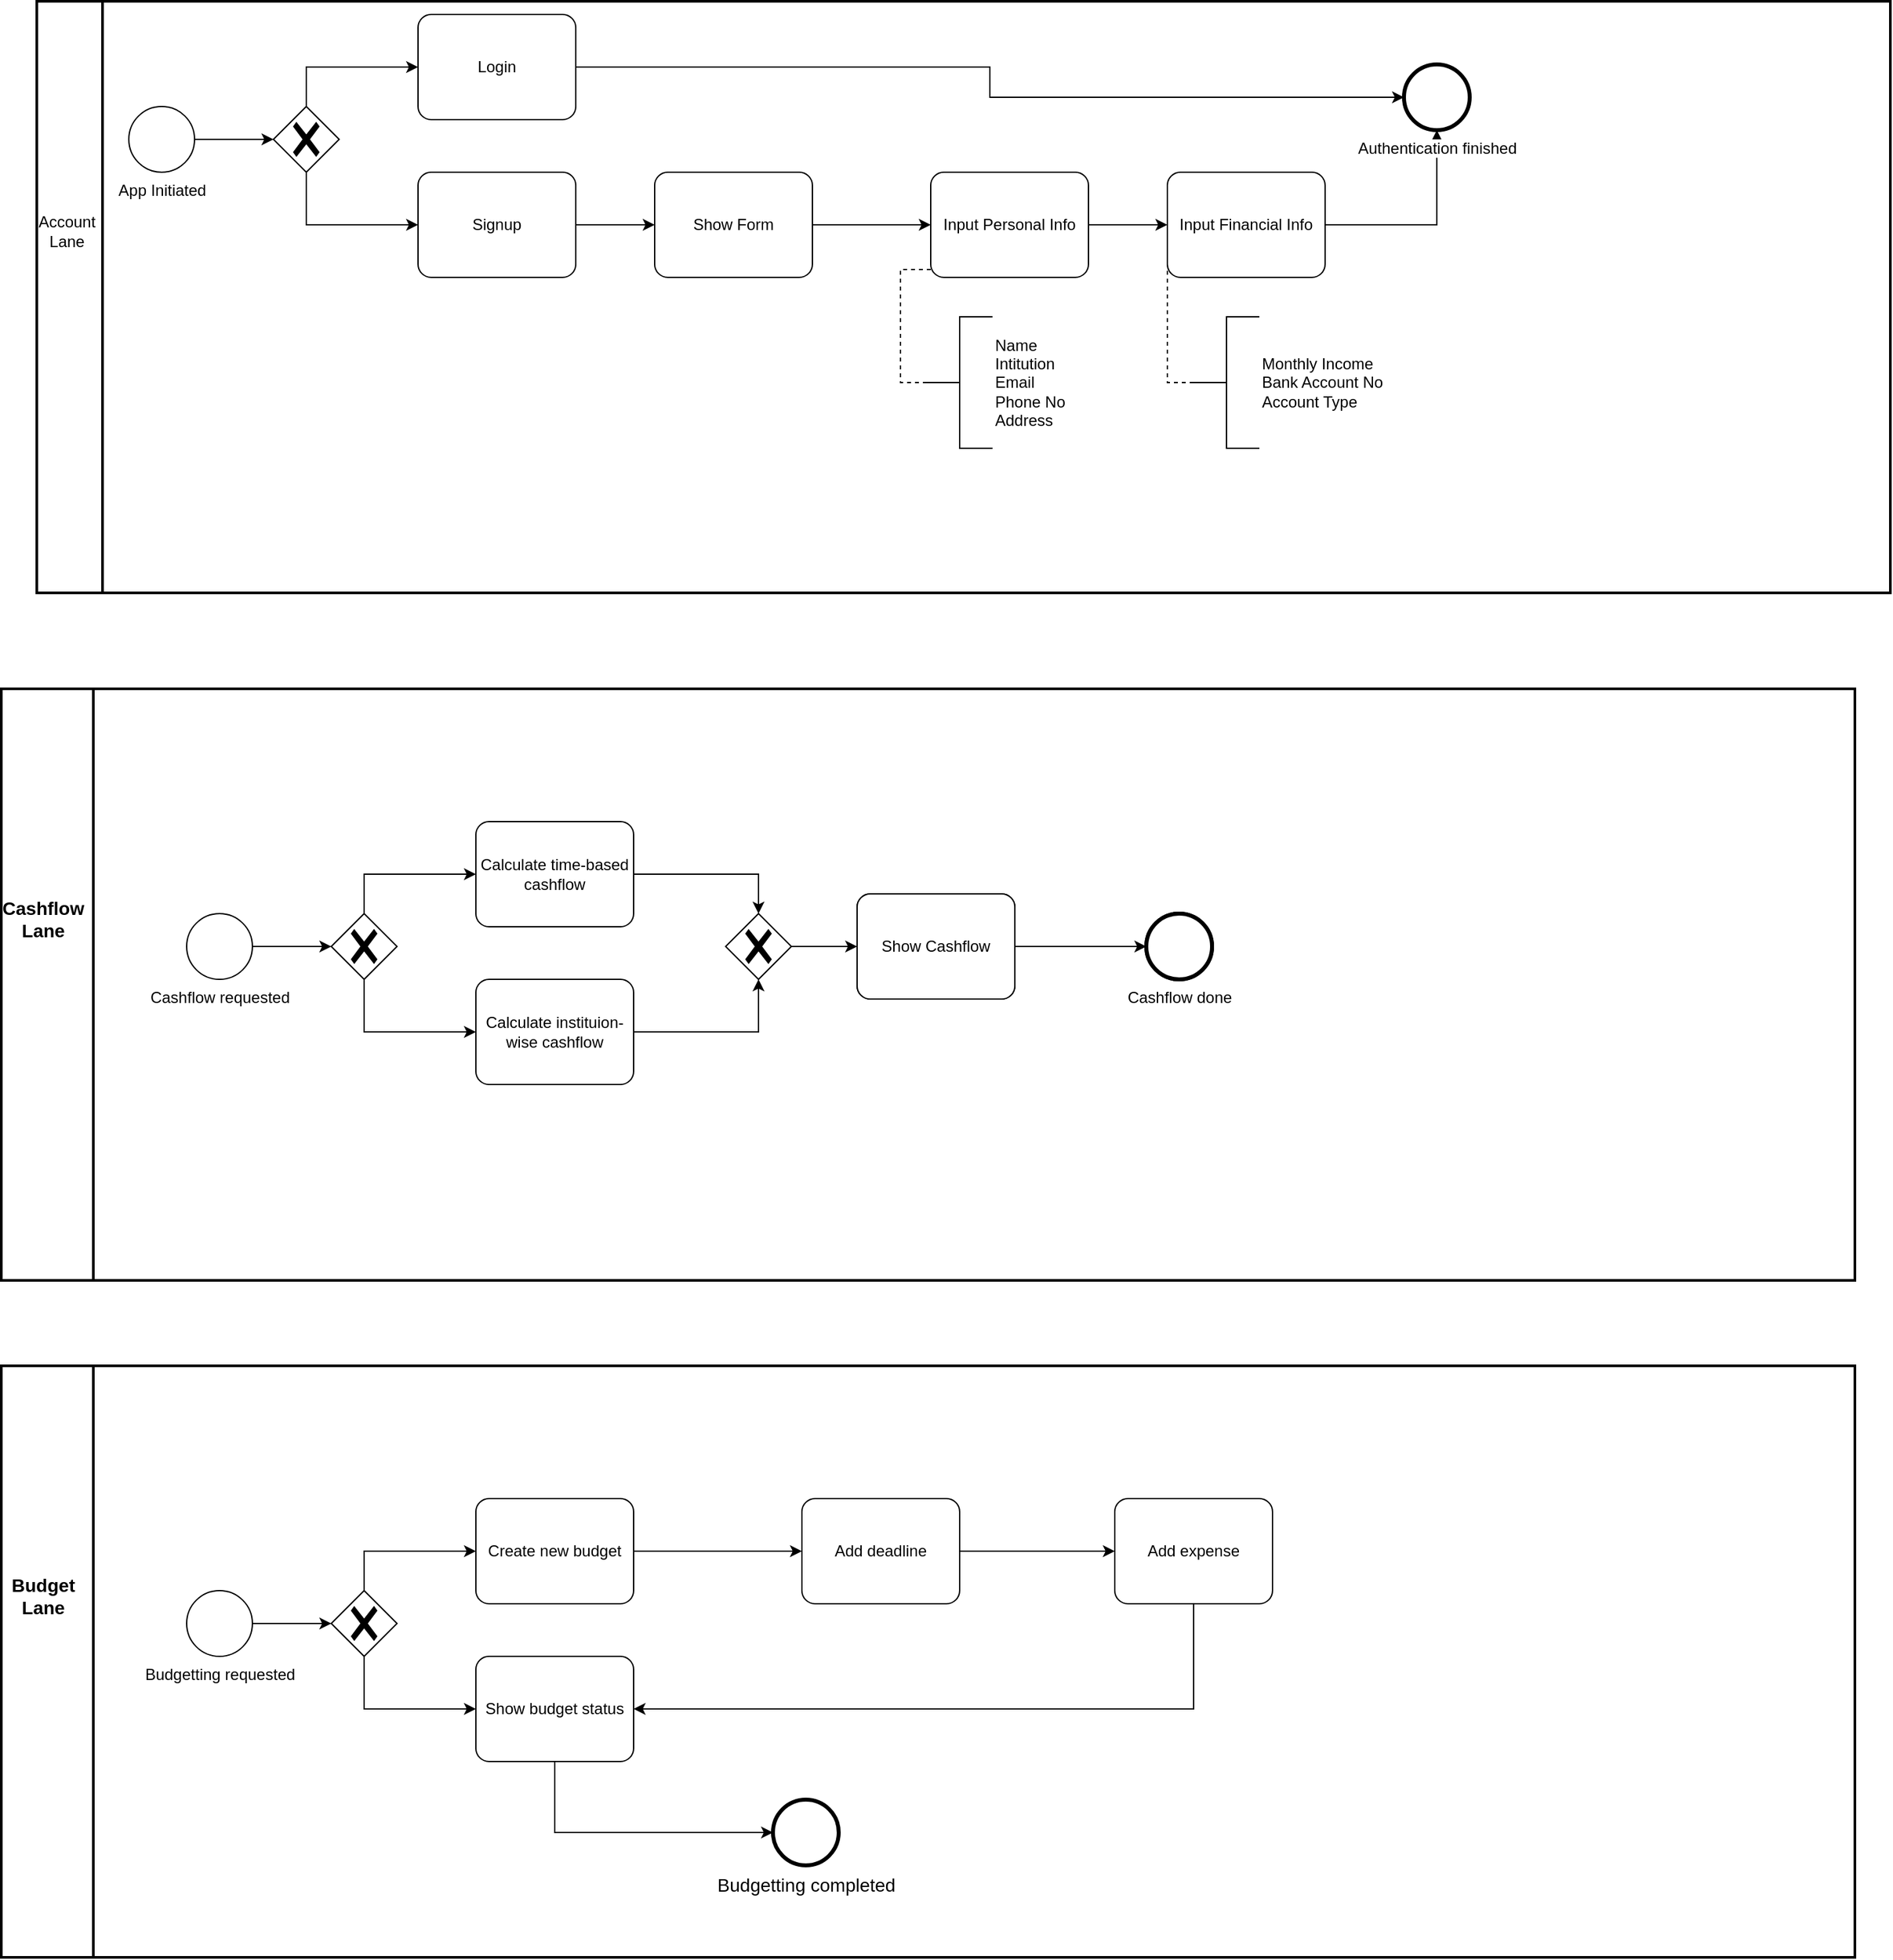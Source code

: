 <mxfile version="15.8.7" type="device" pages="4"><diagram id="prtHgNgQTEPvFCAcTncT" name="Page-1"><mxGraphModel dx="1296" dy="853" grid="1" gridSize="10" guides="1" tooltips="1" connect="1" arrows="1" fold="1" page="1" pageScale="1" pageWidth="827" pageHeight="1169" math="0" shadow="0"><root><mxCell id="0"/><mxCell id="1" parent="0"/><mxCell id="f6ZGimEutqx8IBIg0koH-1" value="" style="swimlane;html=1;startSize=50;fontStyle=0;collapsible=0;horizontal=0;swimlaneLine=1;swimlaneFillColor=#ffffff;strokeWidth=2;" parent="1" vertex="1"><mxGeometry x="90" y="62" width="1410" height="450" as="geometry"/></mxCell><mxCell id="f6ZGimEutqx8IBIg0koH-4" style="edgeStyle=orthogonalEdgeStyle;rounded=0;orthogonalLoop=1;jettySize=auto;html=1;exitX=1;exitY=0.5;exitDx=0;exitDy=0;exitPerimeter=0;" parent="f6ZGimEutqx8IBIg0koH-1" source="f6ZGimEutqx8IBIg0koH-2" target="f6ZGimEutqx8IBIg0koH-3" edge="1"><mxGeometry relative="1" as="geometry"/></mxCell><mxCell id="f6ZGimEutqx8IBIg0koH-2" value="App Initiated" style="points=[[0.145,0.145,0],[0.5,0,0],[0.855,0.145,0],[1,0.5,0],[0.855,0.855,0],[0.5,1,0],[0.145,0.855,0],[0,0.5,0]];shape=mxgraph.bpmn.event;html=1;verticalLabelPosition=bottom;labelBackgroundColor=#ffffff;verticalAlign=top;align=center;perimeter=ellipsePerimeter;outlineConnect=0;aspect=fixed;outline=standard;symbol=general;" parent="f6ZGimEutqx8IBIg0koH-1" vertex="1"><mxGeometry x="70" y="80" width="50" height="50" as="geometry"/></mxCell><mxCell id="f6ZGimEutqx8IBIg0koH-7" style="edgeStyle=orthogonalEdgeStyle;rounded=0;orthogonalLoop=1;jettySize=auto;html=1;exitX=0.5;exitY=0;exitDx=0;exitDy=0;exitPerimeter=0;entryX=0;entryY=0.5;entryDx=0;entryDy=0;entryPerimeter=0;" parent="f6ZGimEutqx8IBIg0koH-1" source="f6ZGimEutqx8IBIg0koH-3" target="f6ZGimEutqx8IBIg0koH-5" edge="1"><mxGeometry relative="1" as="geometry"/></mxCell><mxCell id="f6ZGimEutqx8IBIg0koH-8" style="edgeStyle=orthogonalEdgeStyle;rounded=0;orthogonalLoop=1;jettySize=auto;html=1;exitX=0.5;exitY=1;exitDx=0;exitDy=0;exitPerimeter=0;" parent="f6ZGimEutqx8IBIg0koH-1" source="f6ZGimEutqx8IBIg0koH-3" target="f6ZGimEutqx8IBIg0koH-6" edge="1"><mxGeometry relative="1" as="geometry"/></mxCell><mxCell id="f6ZGimEutqx8IBIg0koH-3" value="" style="points=[[0.25,0.25,0],[0.5,0,0],[0.75,0.25,0],[1,0.5,0],[0.75,0.75,0],[0.5,1,0],[0.25,0.75,0],[0,0.5,0]];shape=mxgraph.bpmn.gateway2;html=1;verticalLabelPosition=bottom;labelBackgroundColor=#ffffff;verticalAlign=top;align=center;perimeter=rhombusPerimeter;outlineConnect=0;outline=none;symbol=none;gwType=exclusive;" parent="f6ZGimEutqx8IBIg0koH-1" vertex="1"><mxGeometry x="180" y="80" width="50" height="50" as="geometry"/></mxCell><mxCell id="r00HqNgIHz_piWScx8EE-2" style="edgeStyle=orthogonalEdgeStyle;rounded=0;orthogonalLoop=1;jettySize=auto;html=1;exitX=1;exitY=0.5;exitDx=0;exitDy=0;exitPerimeter=0;entryX=0;entryY=0.5;entryDx=0;entryDy=0;entryPerimeter=0;" edge="1" parent="f6ZGimEutqx8IBIg0koH-1" source="f6ZGimEutqx8IBIg0koH-5" target="r00HqNgIHz_piWScx8EE-1"><mxGeometry relative="1" as="geometry"/></mxCell><mxCell id="f6ZGimEutqx8IBIg0koH-5" value="Login" style="points=[[0.25,0,0],[0.5,0,0],[0.75,0,0],[1,0.25,0],[1,0.5,0],[1,0.75,0],[0.75,1,0],[0.5,1,0],[0.25,1,0],[0,0.75,0],[0,0.5,0],[0,0.25,0]];shape=mxgraph.bpmn.task;whiteSpace=wrap;rectStyle=rounded;size=10;taskMarker=abstract;" parent="f6ZGimEutqx8IBIg0koH-1" vertex="1"><mxGeometry x="290" y="10" width="120" height="80" as="geometry"/></mxCell><mxCell id="f6ZGimEutqx8IBIg0koH-12" style="edgeStyle=orthogonalEdgeStyle;rounded=0;orthogonalLoop=1;jettySize=auto;html=1;exitX=1;exitY=0.5;exitDx=0;exitDy=0;exitPerimeter=0;entryX=0;entryY=0.5;entryDx=0;entryDy=0;entryPerimeter=0;" parent="f6ZGimEutqx8IBIg0koH-1" source="f6ZGimEutqx8IBIg0koH-6" target="f6ZGimEutqx8IBIg0koH-9" edge="1"><mxGeometry relative="1" as="geometry"/></mxCell><mxCell id="f6ZGimEutqx8IBIg0koH-6" value="Signup" style="points=[[0.25,0,0],[0.5,0,0],[0.75,0,0],[1,0.25,0],[1,0.5,0],[1,0.75,0],[0.75,1,0],[0.5,1,0],[0.25,1,0],[0,0.75,0],[0,0.5,0],[0,0.25,0]];shape=mxgraph.bpmn.task;whiteSpace=wrap;rectStyle=rounded;size=10;taskMarker=abstract;" parent="f6ZGimEutqx8IBIg0koH-1" vertex="1"><mxGeometry x="290" y="130" width="120" height="80" as="geometry"/></mxCell><mxCell id="f6ZGimEutqx8IBIg0koH-13" style="edgeStyle=orthogonalEdgeStyle;rounded=0;orthogonalLoop=1;jettySize=auto;html=1;exitX=1;exitY=0.5;exitDx=0;exitDy=0;exitPerimeter=0;entryX=0;entryY=0.5;entryDx=0;entryDy=0;entryPerimeter=0;" parent="f6ZGimEutqx8IBIg0koH-1" source="f6ZGimEutqx8IBIg0koH-9" target="f6ZGimEutqx8IBIg0koH-10" edge="1"><mxGeometry relative="1" as="geometry"/></mxCell><mxCell id="f6ZGimEutqx8IBIg0koH-9" value="Show Form" style="points=[[0.25,0,0],[0.5,0,0],[0.75,0,0],[1,0.25,0],[1,0.5,0],[1,0.75,0],[0.75,1,0],[0.5,1,0],[0.25,1,0],[0,0.75,0],[0,0.5,0],[0,0.25,0]];shape=mxgraph.bpmn.task;whiteSpace=wrap;rectStyle=rounded;size=10;taskMarker=abstract;" parent="f6ZGimEutqx8IBIg0koH-1" vertex="1"><mxGeometry x="470" y="130" width="120" height="80" as="geometry"/></mxCell><mxCell id="r00HqNgIHz_piWScx8EE-3" style="edgeStyle=orthogonalEdgeStyle;rounded=0;orthogonalLoop=1;jettySize=auto;html=1;exitX=1;exitY=0.5;exitDx=0;exitDy=0;exitPerimeter=0;entryX=0.5;entryY=1;entryDx=0;entryDy=0;entryPerimeter=0;" edge="1" parent="f6ZGimEutqx8IBIg0koH-1" source="f6ZGimEutqx8IBIg0koH-11" target="r00HqNgIHz_piWScx8EE-1"><mxGeometry relative="1" as="geometry"/></mxCell><mxCell id="f6ZGimEutqx8IBIg0koH-11" value="Input Financial Info" style="points=[[0.25,0,0],[0.5,0,0],[0.75,0,0],[1,0.25,0],[1,0.5,0],[1,0.75,0],[0.75,1,0],[0.5,1,0],[0.25,1,0],[0,0.75,0],[0,0.5,0],[0,0.25,0]];shape=mxgraph.bpmn.task;whiteSpace=wrap;rectStyle=rounded;size=10;taskMarker=abstract;" parent="f6ZGimEutqx8IBIg0koH-1" vertex="1"><mxGeometry x="860" y="130" width="120" height="80" as="geometry"/></mxCell><mxCell id="f6ZGimEutqx8IBIg0koH-14" style="edgeStyle=orthogonalEdgeStyle;rounded=0;orthogonalLoop=1;jettySize=auto;html=1;exitX=1;exitY=0.5;exitDx=0;exitDy=0;exitPerimeter=0;entryX=0;entryY=0.5;entryDx=0;entryDy=0;entryPerimeter=0;" parent="f6ZGimEutqx8IBIg0koH-1" source="f6ZGimEutqx8IBIg0koH-10" target="f6ZGimEutqx8IBIg0koH-11" edge="1"><mxGeometry relative="1" as="geometry"/></mxCell><mxCell id="f6ZGimEutqx8IBIg0koH-10" value="Input Personal Info" style="points=[[0.25,0,0],[0.5,0,0],[0.75,0,0],[1,0.25,0],[1,0.5,0],[1,0.75,0],[0.75,1,0],[0.5,1,0],[0.25,1,0],[0,0.75,0],[0,0.5,0],[0,0.25,0]];shape=mxgraph.bpmn.task;whiteSpace=wrap;rectStyle=rounded;size=10;taskMarker=abstract;" parent="f6ZGimEutqx8IBIg0koH-1" vertex="1"><mxGeometry x="680" y="130" width="120" height="80" as="geometry"/></mxCell><mxCell id="f6ZGimEutqx8IBIg0koH-17" style="edgeStyle=orthogonalEdgeStyle;rounded=0;orthogonalLoop=1;jettySize=auto;html=1;exitX=0;exitY=0.5;exitDx=0;exitDy=0;exitPerimeter=0;entryX=0;entryY=0.925;entryDx=0;entryDy=0;entryPerimeter=0;dashed=1;endArrow=none;endFill=0;" parent="f6ZGimEutqx8IBIg0koH-1" source="f6ZGimEutqx8IBIg0koH-15" target="f6ZGimEutqx8IBIg0koH-10" edge="1"><mxGeometry relative="1" as="geometry"/></mxCell><mxCell id="f6ZGimEutqx8IBIg0koH-15" value="Name&lt;br&gt;Intitution&lt;br&gt;Email&lt;br&gt;Phone No&lt;br&gt;Address" style="html=1;shape=mxgraph.flowchart.annotation_2;align=left;labelPosition=right;" parent="f6ZGimEutqx8IBIg0koH-1" vertex="1"><mxGeometry x="677" y="240" width="50" height="100" as="geometry"/></mxCell><mxCell id="f6ZGimEutqx8IBIg0koH-20" style="edgeStyle=orthogonalEdgeStyle;rounded=0;orthogonalLoop=1;jettySize=auto;html=1;exitX=0;exitY=0.5;exitDx=0;exitDy=0;exitPerimeter=0;entryX=0;entryY=0.913;entryDx=0;entryDy=0;entryPerimeter=0;dashed=1;endArrow=none;endFill=0;" parent="f6ZGimEutqx8IBIg0koH-1" source="f6ZGimEutqx8IBIg0koH-18" target="f6ZGimEutqx8IBIg0koH-11" edge="1"><mxGeometry relative="1" as="geometry"/></mxCell><mxCell id="f6ZGimEutqx8IBIg0koH-18" value="Monthly Income&lt;br&gt;Bank Account No&lt;br&gt;Account Type" style="html=1;shape=mxgraph.flowchart.annotation_2;align=left;labelPosition=right;" parent="f6ZGimEutqx8IBIg0koH-1" vertex="1"><mxGeometry x="880" y="240" width="50" height="100" as="geometry"/></mxCell><mxCell id="f6ZGimEutqx8IBIg0koH-21" value="Account Lane" style="text;html=1;strokeColor=none;fillColor=none;align=center;verticalAlign=middle;whiteSpace=wrap;rounded=0;" parent="f6ZGimEutqx8IBIg0koH-1" vertex="1"><mxGeometry x="-7" y="160" width="60" height="30" as="geometry"/></mxCell><mxCell id="r00HqNgIHz_piWScx8EE-1" value="Authentication finished" style="points=[[0.145,0.145,0],[0.5,0,0],[0.855,0.145,0],[1,0.5,0],[0.855,0.855,0],[0.5,1,0],[0.145,0.855,0],[0,0.5,0]];shape=mxgraph.bpmn.event;html=1;verticalLabelPosition=bottom;labelBackgroundColor=#ffffff;verticalAlign=top;align=center;perimeter=ellipsePerimeter;outlineConnect=0;aspect=fixed;outline=end;symbol=terminate2;" vertex="1" parent="f6ZGimEutqx8IBIg0koH-1"><mxGeometry x="1040" y="48" width="50" height="50" as="geometry"/></mxCell><mxCell id="f6ZGimEutqx8IBIg0koH-22" value="" style="swimlane;html=1;startSize=70;fontStyle=0;collapsible=0;horizontal=0;swimlaneLine=1;swimlaneFillColor=#ffffff;strokeWidth=2;" parent="1" vertex="1"><mxGeometry x="63" y="585" width="1410" height="450" as="geometry"/></mxCell><mxCell id="f6ZGimEutqx8IBIg0koH-23" style="edgeStyle=orthogonalEdgeStyle;rounded=0;orthogonalLoop=1;jettySize=auto;html=1;exitX=1;exitY=0.5;exitDx=0;exitDy=0;exitPerimeter=0;" parent="f6ZGimEutqx8IBIg0koH-22" source="f6ZGimEutqx8IBIg0koH-24" target="f6ZGimEutqx8IBIg0koH-27" edge="1"><mxGeometry relative="1" as="geometry"/></mxCell><mxCell id="f6ZGimEutqx8IBIg0koH-24" value="Cashflow requested" style="points=[[0.145,0.145,0],[0.5,0,0],[0.855,0.145,0],[1,0.5,0],[0.855,0.855,0],[0.5,1,0],[0.145,0.855,0],[0,0.5,0]];shape=mxgraph.bpmn.event;html=1;verticalLabelPosition=bottom;labelBackgroundColor=#ffffff;verticalAlign=top;align=center;perimeter=ellipsePerimeter;outlineConnect=0;aspect=fixed;outline=standard;symbol=general;" parent="f6ZGimEutqx8IBIg0koH-22" vertex="1"><mxGeometry x="141" y="171" width="50" height="50" as="geometry"/></mxCell><mxCell id="f6ZGimEutqx8IBIg0koH-25" style="edgeStyle=orthogonalEdgeStyle;rounded=0;orthogonalLoop=1;jettySize=auto;html=1;exitX=0.5;exitY=0;exitDx=0;exitDy=0;exitPerimeter=0;entryX=0;entryY=0.5;entryDx=0;entryDy=0;entryPerimeter=0;" parent="f6ZGimEutqx8IBIg0koH-22" source="f6ZGimEutqx8IBIg0koH-27" target="f6ZGimEutqx8IBIg0koH-28" edge="1"><mxGeometry relative="1" as="geometry"/></mxCell><mxCell id="f6ZGimEutqx8IBIg0koH-26" style="edgeStyle=orthogonalEdgeStyle;rounded=0;orthogonalLoop=1;jettySize=auto;html=1;exitX=0.5;exitY=1;exitDx=0;exitDy=0;exitPerimeter=0;" parent="f6ZGimEutqx8IBIg0koH-22" source="f6ZGimEutqx8IBIg0koH-27" target="f6ZGimEutqx8IBIg0koH-30" edge="1"><mxGeometry relative="1" as="geometry"/></mxCell><mxCell id="f6ZGimEutqx8IBIg0koH-27" value="" style="points=[[0.25,0.25,0],[0.5,0,0],[0.75,0.25,0],[1,0.5,0],[0.75,0.75,0],[0.5,1,0],[0.25,0.75,0],[0,0.5,0]];shape=mxgraph.bpmn.gateway2;html=1;verticalLabelPosition=bottom;labelBackgroundColor=#ffffff;verticalAlign=top;align=center;perimeter=rhombusPerimeter;outlineConnect=0;outline=none;symbol=none;gwType=exclusive;" parent="f6ZGimEutqx8IBIg0koH-22" vertex="1"><mxGeometry x="251" y="171" width="50" height="50" as="geometry"/></mxCell><mxCell id="HFzzI2wDw9cX-pb4Uciy-13" style="edgeStyle=orthogonalEdgeStyle;rounded=0;orthogonalLoop=1;jettySize=auto;html=1;exitX=1;exitY=0.5;exitDx=0;exitDy=0;exitPerimeter=0;entryX=0.5;entryY=0;entryDx=0;entryDy=0;entryPerimeter=0;" parent="f6ZGimEutqx8IBIg0koH-22" source="f6ZGimEutqx8IBIg0koH-28" target="HFzzI2wDw9cX-pb4Uciy-1" edge="1"><mxGeometry relative="1" as="geometry"/></mxCell><mxCell id="f6ZGimEutqx8IBIg0koH-28" value="Calculate time-based cashflow" style="points=[[0.25,0,0],[0.5,0,0],[0.75,0,0],[1,0.25,0],[1,0.5,0],[1,0.75,0],[0.75,1,0],[0.5,1,0],[0.25,1,0],[0,0.75,0],[0,0.5,0],[0,0.25,0]];shape=mxgraph.bpmn.task;whiteSpace=wrap;rectStyle=rounded;size=10;taskMarker=abstract;" parent="f6ZGimEutqx8IBIg0koH-22" vertex="1"><mxGeometry x="361" y="101" width="120" height="80" as="geometry"/></mxCell><mxCell id="HFzzI2wDw9cX-pb4Uciy-14" style="edgeStyle=orthogonalEdgeStyle;rounded=0;orthogonalLoop=1;jettySize=auto;html=1;exitX=1;exitY=0.5;exitDx=0;exitDy=0;exitPerimeter=0;entryX=0.5;entryY=1;entryDx=0;entryDy=0;entryPerimeter=0;" parent="f6ZGimEutqx8IBIg0koH-22" source="f6ZGimEutqx8IBIg0koH-30" target="HFzzI2wDw9cX-pb4Uciy-1" edge="1"><mxGeometry relative="1" as="geometry"/></mxCell><mxCell id="f6ZGimEutqx8IBIg0koH-30" value="Calculate instituion-wise cashflow" style="points=[[0.25,0,0],[0.5,0,0],[0.75,0,0],[1,0.25,0],[1,0.5,0],[1,0.75,0],[0.75,1,0],[0.5,1,0],[0.25,1,0],[0,0.75,0],[0,0.5,0],[0,0.25,0]];shape=mxgraph.bpmn.task;whiteSpace=wrap;rectStyle=rounded;size=10;taskMarker=abstract;" parent="f6ZGimEutqx8IBIg0koH-22" vertex="1"><mxGeometry x="361" y="221" width="120" height="80" as="geometry"/></mxCell><mxCell id="f6ZGimEutqx8IBIg0koH-40" value="Cashflow Lane" style="text;html=1;strokeColor=none;fillColor=none;align=center;verticalAlign=middle;whiteSpace=wrap;rounded=0;fontStyle=1;fontSize=14;" parent="f6ZGimEutqx8IBIg0koH-22" vertex="1"><mxGeometry x="2" y="160" width="60" height="30" as="geometry"/></mxCell><mxCell id="HFzzI2wDw9cX-pb4Uciy-16" style="edgeStyle=orthogonalEdgeStyle;rounded=0;orthogonalLoop=1;jettySize=auto;html=1;exitX=1;exitY=0.5;exitDx=0;exitDy=0;exitPerimeter=0;entryX=0;entryY=0.5;entryDx=0;entryDy=0;entryPerimeter=0;" parent="f6ZGimEutqx8IBIg0koH-22" source="HFzzI2wDw9cX-pb4Uciy-1" target="HFzzI2wDw9cX-pb4Uciy-15" edge="1"><mxGeometry relative="1" as="geometry"/></mxCell><mxCell id="HFzzI2wDw9cX-pb4Uciy-1" value="" style="points=[[0.25,0.25,0],[0.5,0,0],[0.75,0.25,0],[1,0.5,0],[0.75,0.75,0],[0.5,1,0],[0.25,0.75,0],[0,0.5,0]];shape=mxgraph.bpmn.gateway2;html=1;verticalLabelPosition=bottom;labelBackgroundColor=#ffffff;verticalAlign=top;align=center;perimeter=rhombusPerimeter;outlineConnect=0;outline=none;symbol=none;gwType=exclusive;" parent="f6ZGimEutqx8IBIg0koH-22" vertex="1"><mxGeometry x="551" y="171" width="50" height="50" as="geometry"/></mxCell><mxCell id="HFzzI2wDw9cX-pb4Uciy-19" style="edgeStyle=orthogonalEdgeStyle;rounded=0;orthogonalLoop=1;jettySize=auto;html=1;exitX=1;exitY=0.5;exitDx=0;exitDy=0;exitPerimeter=0;entryX=0;entryY=0.5;entryDx=0;entryDy=0;entryPerimeter=0;" parent="f6ZGimEutqx8IBIg0koH-22" source="HFzzI2wDw9cX-pb4Uciy-15" target="HFzzI2wDw9cX-pb4Uciy-17" edge="1"><mxGeometry relative="1" as="geometry"/></mxCell><mxCell id="HFzzI2wDw9cX-pb4Uciy-15" value="Show Cashflow" style="points=[[0.25,0,0],[0.5,0,0],[0.75,0,0],[1,0.25,0],[1,0.5,0],[1,0.75,0],[0.75,1,0],[0.5,1,0],[0.25,1,0],[0,0.75,0],[0,0.5,0],[0,0.25,0]];shape=mxgraph.bpmn.task;whiteSpace=wrap;rectStyle=rounded;size=10;taskMarker=abstract;" parent="f6ZGimEutqx8IBIg0koH-22" vertex="1"><mxGeometry x="651" y="156" width="120" height="80" as="geometry"/></mxCell><mxCell id="HFzzI2wDw9cX-pb4Uciy-17" value="" style="points=[[0.145,0.145,0],[0.5,0,0],[0.855,0.145,0],[1,0.5,0],[0.855,0.855,0],[0.5,1,0],[0.145,0.855,0],[0,0.5,0]];shape=mxgraph.bpmn.event;html=1;verticalLabelPosition=bottom;labelBackgroundColor=#ffffff;verticalAlign=top;align=center;perimeter=ellipsePerimeter;outlineConnect=0;aspect=fixed;outline=end;symbol=terminate2;" parent="f6ZGimEutqx8IBIg0koH-22" vertex="1"><mxGeometry x="871" y="171" width="50" height="50" as="geometry"/></mxCell><mxCell id="EDQpm0wDz03QCLxcCXpa-1" value="Show Cashflow" style="points=[[0.25,0,0],[0.5,0,0],[0.75,0,0],[1,0.25,0],[1,0.5,0],[1,0.75,0],[0.75,1,0],[0.5,1,0],[0.25,1,0],[0,0.75,0],[0,0.5,0],[0,0.25,0]];shape=mxgraph.bpmn.task;whiteSpace=wrap;rectStyle=rounded;size=10;taskMarker=abstract;" parent="f6ZGimEutqx8IBIg0koH-22" vertex="1"><mxGeometry x="651" y="156" width="120" height="80" as="geometry"/></mxCell><mxCell id="EDQpm0wDz03QCLxcCXpa-2" value="Cashflow done" style="points=[[0.145,0.145,0],[0.5,0,0],[0.855,0.145,0],[1,0.5,0],[0.855,0.855,0],[0.5,1,0],[0.145,0.855,0],[0,0.5,0]];shape=mxgraph.bpmn.event;html=1;verticalLabelPosition=bottom;labelBackgroundColor=#ffffff;verticalAlign=top;align=center;perimeter=ellipsePerimeter;outlineConnect=0;aspect=fixed;outline=end;symbol=terminate2;" parent="f6ZGimEutqx8IBIg0koH-22" vertex="1"><mxGeometry x="871" y="171" width="50" height="50" as="geometry"/></mxCell><mxCell id="HFzzI2wDw9cX-pb4Uciy-20" value="" style="swimlane;html=1;startSize=70;fontStyle=0;collapsible=0;horizontal=0;swimlaneLine=1;swimlaneFillColor=#ffffff;strokeWidth=2;" parent="1" vertex="1"><mxGeometry x="63" y="1100" width="1410" height="450" as="geometry"/></mxCell><mxCell id="HFzzI2wDw9cX-pb4Uciy-21" style="edgeStyle=orthogonalEdgeStyle;rounded=0;orthogonalLoop=1;jettySize=auto;html=1;exitX=1;exitY=0.5;exitDx=0;exitDy=0;exitPerimeter=0;" parent="HFzzI2wDw9cX-pb4Uciy-20" source="HFzzI2wDw9cX-pb4Uciy-22" target="HFzzI2wDw9cX-pb4Uciy-25" edge="1"><mxGeometry relative="1" as="geometry"/></mxCell><mxCell id="HFzzI2wDw9cX-pb4Uciy-22" value="Budgetting requested" style="points=[[0.145,0.145,0],[0.5,0,0],[0.855,0.145,0],[1,0.5,0],[0.855,0.855,0],[0.5,1,0],[0.145,0.855,0],[0,0.5,0]];shape=mxgraph.bpmn.event;html=1;verticalLabelPosition=bottom;labelBackgroundColor=#ffffff;verticalAlign=top;align=center;perimeter=ellipsePerimeter;outlineConnect=0;aspect=fixed;outline=standard;symbol=general;" parent="HFzzI2wDw9cX-pb4Uciy-20" vertex="1"><mxGeometry x="141" y="171" width="50" height="50" as="geometry"/></mxCell><mxCell id="HFzzI2wDw9cX-pb4Uciy-23" style="edgeStyle=orthogonalEdgeStyle;rounded=0;orthogonalLoop=1;jettySize=auto;html=1;exitX=0.5;exitY=0;exitDx=0;exitDy=0;exitPerimeter=0;entryX=0;entryY=0.5;entryDx=0;entryDy=0;entryPerimeter=0;" parent="HFzzI2wDw9cX-pb4Uciy-20" source="HFzzI2wDw9cX-pb4Uciy-25" target="HFzzI2wDw9cX-pb4Uciy-27" edge="1"><mxGeometry relative="1" as="geometry"/></mxCell><mxCell id="HFzzI2wDw9cX-pb4Uciy-24" style="edgeStyle=orthogonalEdgeStyle;rounded=0;orthogonalLoop=1;jettySize=auto;html=1;exitX=0.5;exitY=1;exitDx=0;exitDy=0;exitPerimeter=0;" parent="HFzzI2wDw9cX-pb4Uciy-20" source="HFzzI2wDw9cX-pb4Uciy-25" target="HFzzI2wDw9cX-pb4Uciy-29" edge="1"><mxGeometry relative="1" as="geometry"/></mxCell><mxCell id="HFzzI2wDw9cX-pb4Uciy-25" value="" style="points=[[0.25,0.25,0],[0.5,0,0],[0.75,0.25,0],[1,0.5,0],[0.75,0.75,0],[0.5,1,0],[0.25,0.75,0],[0,0.5,0]];shape=mxgraph.bpmn.gateway2;html=1;verticalLabelPosition=bottom;labelBackgroundColor=#ffffff;verticalAlign=top;align=center;perimeter=rhombusPerimeter;outlineConnect=0;outline=none;symbol=none;gwType=exclusive;" parent="HFzzI2wDw9cX-pb4Uciy-20" vertex="1"><mxGeometry x="251" y="171" width="50" height="50" as="geometry"/></mxCell><mxCell id="0KWT1ObN6xThpa2p5qDz-1" style="edgeStyle=orthogonalEdgeStyle;rounded=0;orthogonalLoop=1;jettySize=auto;html=1;exitX=1;exitY=0.5;exitDx=0;exitDy=0;exitPerimeter=0;entryX=0;entryY=0.5;entryDx=0;entryDy=0;entryPerimeter=0;fontSize=14;" parent="HFzzI2wDw9cX-pb4Uciy-20" source="HFzzI2wDw9cX-pb4Uciy-27" target="HFzzI2wDw9cX-pb4Uciy-40" edge="1"><mxGeometry relative="1" as="geometry"/></mxCell><mxCell id="HFzzI2wDw9cX-pb4Uciy-27" value="Create new budget" style="points=[[0.25,0,0],[0.5,0,0],[0.75,0,0],[1,0.25,0],[1,0.5,0],[1,0.75,0],[0.75,1,0],[0.5,1,0],[0.25,1,0],[0,0.75,0],[0,0.5,0],[0,0.25,0]];shape=mxgraph.bpmn.task;whiteSpace=wrap;rectStyle=rounded;size=10;taskMarker=abstract;" parent="HFzzI2wDw9cX-pb4Uciy-20" vertex="1"><mxGeometry x="361" y="101" width="120" height="80" as="geometry"/></mxCell><mxCell id="HFzzI2wDw9cX-pb4Uciy-46" style="edgeStyle=orthogonalEdgeStyle;rounded=0;orthogonalLoop=1;jettySize=auto;html=1;exitX=0.5;exitY=1;exitDx=0;exitDy=0;exitPerimeter=0;entryX=0;entryY=0.5;entryDx=0;entryDy=0;entryPerimeter=0;fontSize=14;" parent="HFzzI2wDw9cX-pb4Uciy-20" source="HFzzI2wDw9cX-pb4Uciy-29" target="HFzzI2wDw9cX-pb4Uciy-45" edge="1"><mxGeometry relative="1" as="geometry"/></mxCell><mxCell id="HFzzI2wDw9cX-pb4Uciy-29" value="Show budget status" style="points=[[0.25,0,0],[0.5,0,0],[0.75,0,0],[1,0.25,0],[1,0.5,0],[1,0.75,0],[0.75,1,0],[0.5,1,0],[0.25,1,0],[0,0.75,0],[0,0.5,0],[0,0.25,0]];shape=mxgraph.bpmn.task;whiteSpace=wrap;rectStyle=rounded;size=10;taskMarker=abstract;" parent="HFzzI2wDw9cX-pb4Uciy-20" vertex="1"><mxGeometry x="361" y="221" width="120" height="80" as="geometry"/></mxCell><mxCell id="HFzzI2wDw9cX-pb4Uciy-30" value="Budget&lt;br&gt;Lane" style="text;html=1;strokeColor=none;fillColor=none;align=center;verticalAlign=middle;whiteSpace=wrap;rounded=0;fontStyle=1;fontSize=14;" parent="HFzzI2wDw9cX-pb4Uciy-20" vertex="1"><mxGeometry x="2" y="160" width="60" height="30" as="geometry"/></mxCell><mxCell id="0KWT1ObN6xThpa2p5qDz-2" style="edgeStyle=orthogonalEdgeStyle;rounded=0;orthogonalLoop=1;jettySize=auto;html=1;exitX=1;exitY=0.5;exitDx=0;exitDy=0;exitPerimeter=0;entryX=0;entryY=0.5;entryDx=0;entryDy=0;entryPerimeter=0;fontSize=14;" parent="HFzzI2wDw9cX-pb4Uciy-20" source="HFzzI2wDw9cX-pb4Uciy-40" target="HFzzI2wDw9cX-pb4Uciy-41" edge="1"><mxGeometry relative="1" as="geometry"/></mxCell><mxCell id="HFzzI2wDw9cX-pb4Uciy-40" value="Add deadline" style="points=[[0.25,0,0],[0.5,0,0],[0.75,0,0],[1,0.25,0],[1,0.5,0],[1,0.75,0],[0.75,1,0],[0.5,1,0],[0.25,1,0],[0,0.75,0],[0,0.5,0],[0,0.25,0]];shape=mxgraph.bpmn.task;whiteSpace=wrap;rectStyle=rounded;size=10;taskMarker=abstract;" parent="HFzzI2wDw9cX-pb4Uciy-20" vertex="1"><mxGeometry x="609" y="101" width="120" height="80" as="geometry"/></mxCell><mxCell id="HFzzI2wDw9cX-pb4Uciy-44" style="edgeStyle=orthogonalEdgeStyle;rounded=0;orthogonalLoop=1;jettySize=auto;html=1;exitX=0.5;exitY=1;exitDx=0;exitDy=0;exitPerimeter=0;entryX=1;entryY=0.5;entryDx=0;entryDy=0;entryPerimeter=0;fontSize=14;" parent="HFzzI2wDw9cX-pb4Uciy-20" source="HFzzI2wDw9cX-pb4Uciy-41" target="HFzzI2wDw9cX-pb4Uciy-29" edge="1"><mxGeometry relative="1" as="geometry"/></mxCell><mxCell id="HFzzI2wDw9cX-pb4Uciy-41" value="Add expense" style="points=[[0.25,0,0],[0.5,0,0],[0.75,0,0],[1,0.25,0],[1,0.5,0],[1,0.75,0],[0.75,1,0],[0.5,1,0],[0.25,1,0],[0,0.75,0],[0,0.5,0],[0,0.25,0]];shape=mxgraph.bpmn.task;whiteSpace=wrap;rectStyle=rounded;size=10;taskMarker=abstract;" parent="HFzzI2wDw9cX-pb4Uciy-20" vertex="1"><mxGeometry x="847" y="101" width="120" height="80" as="geometry"/></mxCell><mxCell id="HFzzI2wDw9cX-pb4Uciy-45" value="Budgetting completed" style="points=[[0.145,0.145,0],[0.5,0,0],[0.855,0.145,0],[1,0.5,0],[0.855,0.855,0],[0.5,1,0],[0.145,0.855,0],[0,0.5,0]];shape=mxgraph.bpmn.event;html=1;verticalLabelPosition=bottom;labelBackgroundColor=#ffffff;verticalAlign=top;align=center;perimeter=ellipsePerimeter;outlineConnect=0;aspect=fixed;outline=end;symbol=terminate2;fontSize=14;" parent="HFzzI2wDw9cX-pb4Uciy-20" vertex="1"><mxGeometry x="587" y="330" width="50" height="50" as="geometry"/></mxCell></root></mxGraphModel></diagram><diagram id="N67-eCRMxNYFmGK3k7uW" name="Page-2"><mxGraphModel dx="1574" dy="1036" grid="1" gridSize="10" guides="1" tooltips="1" connect="1" arrows="1" fold="1" page="1" pageScale="1" pageWidth="827" pageHeight="1169" math="0" shadow="0"><root><mxCell id="YH1w-HvDdu8RtvTHP8yA-0"/><mxCell id="YH1w-HvDdu8RtvTHP8yA-1" parent="YH1w-HvDdu8RtvTHP8yA-0"/><mxCell id="onUv38cKRq31VEm11sjW-0" value="" style="swimlane;html=1;startSize=70;fontStyle=0;collapsible=0;horizontal=0;swimlaneLine=1;swimlaneFillColor=#ffffff;strokeWidth=2;" parent="YH1w-HvDdu8RtvTHP8yA-1" vertex="1"><mxGeometry x="60" y="530" width="1410" height="450" as="geometry"/></mxCell><mxCell id="onUv38cKRq31VEm11sjW-1" style="edgeStyle=orthogonalEdgeStyle;rounded=0;orthogonalLoop=1;jettySize=auto;html=1;exitX=1;exitY=0.5;exitDx=0;exitDy=0;exitPerimeter=0;" parent="onUv38cKRq31VEm11sjW-0" source="onUv38cKRq31VEm11sjW-2" target="onUv38cKRq31VEm11sjW-5" edge="1"><mxGeometry relative="1" as="geometry"/></mxCell><mxCell id="onUv38cKRq31VEm11sjW-2" value="Expense requested" style="points=[[0.145,0.145,0],[0.5,0,0],[0.855,0.145,0],[1,0.5,0],[0.855,0.855,0],[0.5,1,0],[0.145,0.855,0],[0,0.5,0]];shape=mxgraph.bpmn.event;html=1;verticalLabelPosition=bottom;labelBackgroundColor=#ffffff;verticalAlign=top;align=center;perimeter=ellipsePerimeter;outlineConnect=0;aspect=fixed;outline=standard;symbol=general;" parent="onUv38cKRq31VEm11sjW-0" vertex="1"><mxGeometry x="141" y="171" width="50" height="50" as="geometry"/></mxCell><mxCell id="onUv38cKRq31VEm11sjW-3" style="edgeStyle=orthogonalEdgeStyle;rounded=0;orthogonalLoop=1;jettySize=auto;html=1;exitX=0.5;exitY=0;exitDx=0;exitDy=0;exitPerimeter=0;entryX=0;entryY=0.5;entryDx=0;entryDy=0;entryPerimeter=0;" parent="onUv38cKRq31VEm11sjW-0" source="onUv38cKRq31VEm11sjW-5" target="onUv38cKRq31VEm11sjW-7" edge="1"><mxGeometry relative="1" as="geometry"/></mxCell><mxCell id="onUv38cKRq31VEm11sjW-4" style="edgeStyle=orthogonalEdgeStyle;rounded=0;orthogonalLoop=1;jettySize=auto;html=1;exitX=0.5;exitY=1;exitDx=0;exitDy=0;exitPerimeter=0;" parent="onUv38cKRq31VEm11sjW-0" source="onUv38cKRq31VEm11sjW-5" target="onUv38cKRq31VEm11sjW-9" edge="1"><mxGeometry relative="1" as="geometry"/></mxCell><mxCell id="onUv38cKRq31VEm11sjW-5" value="" style="points=[[0.25,0.25,0],[0.5,0,0],[0.75,0.25,0],[1,0.5,0],[0.75,0.75,0],[0.5,1,0],[0.25,0.75,0],[0,0.5,0]];shape=mxgraph.bpmn.gateway2;html=1;verticalLabelPosition=bottom;labelBackgroundColor=#ffffff;verticalAlign=top;align=center;perimeter=rhombusPerimeter;outlineConnect=0;outline=none;symbol=none;gwType=exclusive;" parent="onUv38cKRq31VEm11sjW-0" vertex="1"><mxGeometry x="251" y="171" width="50" height="50" as="geometry"/></mxCell><mxCell id="cillJOd1Yb0R7HfGOu2_-0" style="edgeStyle=orthogonalEdgeStyle;rounded=0;orthogonalLoop=1;jettySize=auto;html=1;exitX=1;exitY=0.5;exitDx=0;exitDy=0;exitPerimeter=0;entryX=0;entryY=0.5;entryDx=0;entryDy=0;entryPerimeter=0;fontSize=14;" parent="onUv38cKRq31VEm11sjW-0" source="onUv38cKRq31VEm11sjW-7" target="onUv38cKRq31VEm11sjW-14" edge="1"><mxGeometry relative="1" as="geometry"/></mxCell><mxCell id="onUv38cKRq31VEm11sjW-7" value="Create new expense" style="points=[[0.25,0,0],[0.5,0,0],[0.75,0,0],[1,0.25,0],[1,0.5,0],[1,0.75,0],[0.75,1,0],[0.5,1,0],[0.25,1,0],[0,0.75,0],[0,0.5,0],[0,0.25,0]];shape=mxgraph.bpmn.task;whiteSpace=wrap;rectStyle=rounded;size=10;taskMarker=abstract;" parent="onUv38cKRq31VEm11sjW-0" vertex="1"><mxGeometry x="361" y="101" width="120" height="80" as="geometry"/></mxCell><mxCell id="onUv38cKRq31VEm11sjW-8" style="edgeStyle=orthogonalEdgeStyle;rounded=0;orthogonalLoop=1;jettySize=auto;html=1;exitX=0.5;exitY=1;exitDx=0;exitDy=0;exitPerimeter=0;entryX=0;entryY=0.5;entryDx=0;entryDy=0;entryPerimeter=0;fontSize=14;" parent="onUv38cKRq31VEm11sjW-0" source="onUv38cKRq31VEm11sjW-9" target="onUv38cKRq31VEm11sjW-17" edge="1"><mxGeometry relative="1" as="geometry"/></mxCell><mxCell id="onUv38cKRq31VEm11sjW-9" value="Show expense status" style="points=[[0.25,0,0],[0.5,0,0],[0.75,0,0],[1,0.25,0],[1,0.5,0],[1,0.75,0],[0.75,1,0],[0.5,1,0],[0.25,1,0],[0,0.75,0],[0,0.5,0],[0,0.25,0]];shape=mxgraph.bpmn.task;whiteSpace=wrap;rectStyle=rounded;size=10;taskMarker=abstract;" parent="onUv38cKRq31VEm11sjW-0" vertex="1"><mxGeometry x="361" y="221" width="120" height="80" as="geometry"/></mxCell><mxCell id="onUv38cKRq31VEm11sjW-10" value="Expense&lt;br&gt;Lane" style="text;html=1;strokeColor=none;fillColor=none;align=center;verticalAlign=middle;whiteSpace=wrap;rounded=0;fontStyle=1;fontSize=14;" parent="onUv38cKRq31VEm11sjW-0" vertex="1"><mxGeometry x="2" y="160" width="60" height="30" as="geometry"/></mxCell><mxCell id="cillJOd1Yb0R7HfGOu2_-11" style="edgeStyle=orthogonalEdgeStyle;rounded=0;orthogonalLoop=1;jettySize=auto;html=1;exitX=1;exitY=0.5;exitDx=0;exitDy=0;exitPerimeter=0;entryX=0;entryY=0.5;entryDx=0;entryDy=0;entryPerimeter=0;fontSize=14;" parent="onUv38cKRq31VEm11sjW-0" source="onUv38cKRq31VEm11sjW-14" target="cillJOd1Yb0R7HfGOu2_-1" edge="1"><mxGeometry relative="1" as="geometry"/></mxCell><mxCell id="onUv38cKRq31VEm11sjW-14" value="Select category" style="points=[[0.25,0,0],[0.5,0,0],[0.75,0,0],[1,0.25,0],[1,0.5,0],[1,0.75,0],[0.75,1,0],[0.5,1,0],[0.25,1,0],[0,0.75,0],[0,0.5,0],[0,0.25,0]];shape=mxgraph.bpmn.task;whiteSpace=wrap;rectStyle=rounded;size=10;taskMarker=abstract;" parent="onUv38cKRq31VEm11sjW-0" vertex="1"><mxGeometry x="587" y="101" width="120" height="80" as="geometry"/></mxCell><mxCell id="onUv38cKRq31VEm11sjW-17" value="Expense completed" style="points=[[0.145,0.145,0],[0.5,0,0],[0.855,0.145,0],[1,0.5,0],[0.855,0.855,0],[0.5,1,0],[0.145,0.855,0],[0,0.5,0]];shape=mxgraph.bpmn.event;html=1;verticalLabelPosition=bottom;labelBackgroundColor=#ffffff;verticalAlign=top;align=center;perimeter=ellipsePerimeter;outlineConnect=0;aspect=fixed;outline=end;symbol=terminate2;fontSize=14;" parent="onUv38cKRq31VEm11sjW-0" vertex="1"><mxGeometry x="587" y="330" width="50" height="50" as="geometry"/></mxCell><mxCell id="cillJOd1Yb0R7HfGOu2_-5" style="edgeStyle=orthogonalEdgeStyle;rounded=0;orthogonalLoop=1;jettySize=auto;html=1;exitX=0.5;exitY=0;exitDx=0;exitDy=0;exitPerimeter=0;entryX=0;entryY=0.5;entryDx=0;entryDy=0;entryPerimeter=0;fontSize=14;" parent="onUv38cKRq31VEm11sjW-0" source="cillJOd1Yb0R7HfGOu2_-1" target="cillJOd1Yb0R7HfGOu2_-3" edge="1"><mxGeometry relative="1" as="geometry"/></mxCell><mxCell id="cillJOd1Yb0R7HfGOu2_-7" style="edgeStyle=orthogonalEdgeStyle;rounded=0;orthogonalLoop=1;jettySize=auto;html=1;exitX=0.5;exitY=1;exitDx=0;exitDy=0;exitPerimeter=0;entryX=0;entryY=0.5;entryDx=0;entryDy=0;entryPerimeter=0;fontSize=14;" parent="onUv38cKRq31VEm11sjW-0" source="cillJOd1Yb0R7HfGOu2_-1" target="cillJOd1Yb0R7HfGOu2_-4" edge="1"><mxGeometry relative="1" as="geometry"/></mxCell><mxCell id="cillJOd1Yb0R7HfGOu2_-1" value="" style="points=[[0.25,0.25,0],[0.5,0,0],[0.75,0.25,0],[1,0.5,0],[0.75,0.75,0],[0.5,1,0],[0.25,0.75,0],[0,0.5,0]];shape=mxgraph.bpmn.gateway2;html=1;verticalLabelPosition=bottom;labelBackgroundColor=#ffffff;verticalAlign=top;align=center;perimeter=rhombusPerimeter;outlineConnect=0;outline=end;symbol=general;fontSize=14;" parent="onUv38cKRq31VEm11sjW-0" vertex="1"><mxGeometry x="760" y="116" width="50" height="50" as="geometry"/></mxCell><mxCell id="cillJOd1Yb0R7HfGOu2_-12" style="edgeStyle=orthogonalEdgeStyle;rounded=0;orthogonalLoop=1;jettySize=auto;html=1;exitX=1;exitY=0.5;exitDx=0;exitDy=0;exitPerimeter=0;entryX=0.5;entryY=0;entryDx=0;entryDy=0;entryPerimeter=0;fontSize=14;" parent="onUv38cKRq31VEm11sjW-0" source="cillJOd1Yb0R7HfGOu2_-3" target="cillJOd1Yb0R7HfGOu2_-10" edge="1"><mxGeometry relative="1" as="geometry"/></mxCell><mxCell id="cillJOd1Yb0R7HfGOu2_-3" value="Time-based category" style="points=[[0.25,0,0],[0.5,0,0],[0.75,0,0],[1,0.25,0],[1,0.5,0],[1,0.75,0],[0.75,1,0],[0.5,1,0],[0.25,1,0],[0,0.75,0],[0,0.5,0],[0,0.25,0]];shape=mxgraph.bpmn.task;whiteSpace=wrap;rectStyle=rounded;size=10;taskMarker=abstract;fontSize=14;" parent="onUv38cKRq31VEm11sjW-0" vertex="1"><mxGeometry x="860" y="25" width="120" height="80" as="geometry"/></mxCell><mxCell id="cillJOd1Yb0R7HfGOu2_-13" style="edgeStyle=orthogonalEdgeStyle;rounded=0;orthogonalLoop=1;jettySize=auto;html=1;exitX=1;exitY=0.5;exitDx=0;exitDy=0;exitPerimeter=0;entryX=0.5;entryY=1;entryDx=0;entryDy=0;entryPerimeter=0;fontSize=14;" parent="onUv38cKRq31VEm11sjW-0" source="cillJOd1Yb0R7HfGOu2_-4" target="cillJOd1Yb0R7HfGOu2_-10" edge="1"><mxGeometry relative="1" as="geometry"/></mxCell><mxCell id="cillJOd1Yb0R7HfGOu2_-4" value="Institution category" style="points=[[0.25,0,0],[0.5,0,0],[0.75,0,0],[1,0.25,0],[1,0.5,0],[1,0.75,0],[0.75,1,0],[0.5,1,0],[0.25,1,0],[0,0.75,0],[0,0.5,0],[0,0.25,0]];shape=mxgraph.bpmn.task;whiteSpace=wrap;rectStyle=rounded;size=10;taskMarker=abstract;fontSize=14;" parent="onUv38cKRq31VEm11sjW-0" vertex="1"><mxGeometry x="860" y="156" width="120" height="80" as="geometry"/></mxCell><mxCell id="cillJOd1Yb0R7HfGOu2_-15" style="edgeStyle=orthogonalEdgeStyle;rounded=0;orthogonalLoop=1;jettySize=auto;html=1;exitX=0.5;exitY=1;exitDx=0;exitDy=0;exitPerimeter=0;entryX=1;entryY=0.5;entryDx=0;entryDy=0;entryPerimeter=0;fontSize=14;" parent="onUv38cKRq31VEm11sjW-0" source="cillJOd1Yb0R7HfGOu2_-8" target="onUv38cKRq31VEm11sjW-9" edge="1"><mxGeometry relative="1" as="geometry"/></mxCell><mxCell id="cillJOd1Yb0R7HfGOu2_-8" value="Save new expense" style="points=[[0.25,0,0],[0.5,0,0],[0.75,0,0],[1,0.25,0],[1,0.5,0],[1,0.75,0],[0.75,1,0],[0.5,1,0],[0.25,1,0],[0,0.75,0],[0,0.5,0],[0,0.25,0]];shape=mxgraph.bpmn.task;whiteSpace=wrap;rectStyle=rounded;size=10;taskMarker=abstract;fontSize=14;" parent="onUv38cKRq31VEm11sjW-0" vertex="1"><mxGeometry x="1161" y="95" width="120" height="80" as="geometry"/></mxCell><mxCell id="cillJOd1Yb0R7HfGOu2_-14" style="edgeStyle=orthogonalEdgeStyle;rounded=0;orthogonalLoop=1;jettySize=auto;html=1;exitX=1;exitY=0.5;exitDx=0;exitDy=0;exitPerimeter=0;entryX=0;entryY=0.5;entryDx=0;entryDy=0;entryPerimeter=0;fontSize=14;" parent="onUv38cKRq31VEm11sjW-0" source="cillJOd1Yb0R7HfGOu2_-10" target="cillJOd1Yb0R7HfGOu2_-8" edge="1"><mxGeometry relative="1" as="geometry"/></mxCell><mxCell id="cillJOd1Yb0R7HfGOu2_-10" value="" style="points=[[0.25,0.25,0],[0.5,0,0],[0.75,0.25,0],[1,0.5,0],[0.75,0.75,0],[0.5,1,0],[0.25,0.75,0],[0,0.5,0]];shape=mxgraph.bpmn.gateway2;html=1;verticalLabelPosition=bottom;labelBackgroundColor=#ffffff;verticalAlign=top;align=center;perimeter=rhombusPerimeter;outlineConnect=0;outline=end;symbol=general;fontSize=14;" parent="onUv38cKRq31VEm11sjW-0" vertex="1"><mxGeometry x="1050" y="110" width="50" height="50" as="geometry"/></mxCell><mxCell id="cillJOd1Yb0R7HfGOu2_-16" value="" style="swimlane;html=1;startSize=70;fontStyle=0;collapsible=0;horizontal=0;swimlaneLine=1;swimlaneFillColor=#ffffff;strokeWidth=2;" parent="YH1w-HvDdu8RtvTHP8yA-1" vertex="1"><mxGeometry x="50" y="30" width="1410" height="450" as="geometry"/></mxCell><mxCell id="cillJOd1Yb0R7HfGOu2_-17" style="edgeStyle=orthogonalEdgeStyle;rounded=0;orthogonalLoop=1;jettySize=auto;html=1;exitX=1;exitY=0.5;exitDx=0;exitDy=0;exitPerimeter=0;" parent="cillJOd1Yb0R7HfGOu2_-16" source="cillJOd1Yb0R7HfGOu2_-18" target="cillJOd1Yb0R7HfGOu2_-21" edge="1"><mxGeometry relative="1" as="geometry"/></mxCell><mxCell id="cillJOd1Yb0R7HfGOu2_-18" value="Income requested" style="points=[[0.145,0.145,0],[0.5,0,0],[0.855,0.145,0],[1,0.5,0],[0.855,0.855,0],[0.5,1,0],[0.145,0.855,0],[0,0.5,0]];shape=mxgraph.bpmn.event;html=1;verticalLabelPosition=bottom;labelBackgroundColor=#ffffff;verticalAlign=top;align=center;perimeter=ellipsePerimeter;outlineConnect=0;aspect=fixed;outline=standard;symbol=general;" parent="cillJOd1Yb0R7HfGOu2_-16" vertex="1"><mxGeometry x="141" y="171" width="50" height="50" as="geometry"/></mxCell><mxCell id="cillJOd1Yb0R7HfGOu2_-19" style="edgeStyle=orthogonalEdgeStyle;rounded=0;orthogonalLoop=1;jettySize=auto;html=1;exitX=0.5;exitY=0;exitDx=0;exitDy=0;exitPerimeter=0;entryX=0;entryY=0.5;entryDx=0;entryDy=0;entryPerimeter=0;" parent="cillJOd1Yb0R7HfGOu2_-16" source="cillJOd1Yb0R7HfGOu2_-21" target="cillJOd1Yb0R7HfGOu2_-23" edge="1"><mxGeometry relative="1" as="geometry"/></mxCell><mxCell id="cillJOd1Yb0R7HfGOu2_-20" style="edgeStyle=orthogonalEdgeStyle;rounded=0;orthogonalLoop=1;jettySize=auto;html=1;exitX=0.5;exitY=1;exitDx=0;exitDy=0;exitPerimeter=0;" parent="cillJOd1Yb0R7HfGOu2_-16" source="cillJOd1Yb0R7HfGOu2_-21" target="cillJOd1Yb0R7HfGOu2_-25" edge="1"><mxGeometry relative="1" as="geometry"/></mxCell><mxCell id="cillJOd1Yb0R7HfGOu2_-21" value="" style="points=[[0.25,0.25,0],[0.5,0,0],[0.75,0.25,0],[1,0.5,0],[0.75,0.75,0],[0.5,1,0],[0.25,0.75,0],[0,0.5,0]];shape=mxgraph.bpmn.gateway2;html=1;verticalLabelPosition=bottom;labelBackgroundColor=#ffffff;verticalAlign=top;align=center;perimeter=rhombusPerimeter;outlineConnect=0;outline=none;symbol=none;gwType=exclusive;" parent="cillJOd1Yb0R7HfGOu2_-16" vertex="1"><mxGeometry x="251" y="171" width="50" height="50" as="geometry"/></mxCell><mxCell id="cillJOd1Yb0R7HfGOu2_-22" style="edgeStyle=orthogonalEdgeStyle;rounded=0;orthogonalLoop=1;jettySize=auto;html=1;exitX=1;exitY=0.5;exitDx=0;exitDy=0;exitPerimeter=0;entryX=0;entryY=0.5;entryDx=0;entryDy=0;entryPerimeter=0;fontSize=14;" parent="cillJOd1Yb0R7HfGOu2_-16" source="cillJOd1Yb0R7HfGOu2_-23" target="cillJOd1Yb0R7HfGOu2_-28" edge="1"><mxGeometry relative="1" as="geometry"/></mxCell><mxCell id="cillJOd1Yb0R7HfGOu2_-23" value="Create new income" style="points=[[0.25,0,0],[0.5,0,0],[0.75,0,0],[1,0.25,0],[1,0.5,0],[1,0.75,0],[0.75,1,0],[0.5,1,0],[0.25,1,0],[0,0.75,0],[0,0.5,0],[0,0.25,0]];shape=mxgraph.bpmn.task;whiteSpace=wrap;rectStyle=rounded;size=10;taskMarker=abstract;" parent="cillJOd1Yb0R7HfGOu2_-16" vertex="1"><mxGeometry x="361" y="101" width="120" height="80" as="geometry"/></mxCell><mxCell id="cillJOd1Yb0R7HfGOu2_-24" style="edgeStyle=orthogonalEdgeStyle;rounded=0;orthogonalLoop=1;jettySize=auto;html=1;exitX=0.5;exitY=1;exitDx=0;exitDy=0;exitPerimeter=0;entryX=0;entryY=0.5;entryDx=0;entryDy=0;entryPerimeter=0;fontSize=14;" parent="cillJOd1Yb0R7HfGOu2_-16" source="cillJOd1Yb0R7HfGOu2_-25" target="cillJOd1Yb0R7HfGOu2_-29" edge="1"><mxGeometry relative="1" as="geometry"/></mxCell><mxCell id="cillJOd1Yb0R7HfGOu2_-25" value="Show income status" style="points=[[0.25,0,0],[0.5,0,0],[0.75,0,0],[1,0.25,0],[1,0.5,0],[1,0.75,0],[0.75,1,0],[0.5,1,0],[0.25,1,0],[0,0.75,0],[0,0.5,0],[0,0.25,0]];shape=mxgraph.bpmn.task;whiteSpace=wrap;rectStyle=rounded;size=10;taskMarker=abstract;" parent="cillJOd1Yb0R7HfGOu2_-16" vertex="1"><mxGeometry x="361" y="221" width="120" height="80" as="geometry"/></mxCell><mxCell id="cillJOd1Yb0R7HfGOu2_-26" value="Income&lt;br&gt;Lane" style="text;html=1;strokeColor=none;fillColor=none;align=center;verticalAlign=middle;whiteSpace=wrap;rounded=0;fontStyle=1;fontSize=14;" parent="cillJOd1Yb0R7HfGOu2_-16" vertex="1"><mxGeometry x="2" y="160" width="60" height="30" as="geometry"/></mxCell><mxCell id="cillJOd1Yb0R7HfGOu2_-27" style="edgeStyle=orthogonalEdgeStyle;rounded=0;orthogonalLoop=1;jettySize=auto;html=1;exitX=1;exitY=0.5;exitDx=0;exitDy=0;exitPerimeter=0;entryX=0;entryY=0.5;entryDx=0;entryDy=0;entryPerimeter=0;fontSize=14;" parent="cillJOd1Yb0R7HfGOu2_-16" source="cillJOd1Yb0R7HfGOu2_-28" target="cillJOd1Yb0R7HfGOu2_-32" edge="1"><mxGeometry relative="1" as="geometry"/></mxCell><mxCell id="cillJOd1Yb0R7HfGOu2_-28" value="Select category" style="points=[[0.25,0,0],[0.5,0,0],[0.75,0,0],[1,0.25,0],[1,0.5,0],[1,0.75,0],[0.75,1,0],[0.5,1,0],[0.25,1,0],[0,0.75,0],[0,0.5,0],[0,0.25,0]];shape=mxgraph.bpmn.task;whiteSpace=wrap;rectStyle=rounded;size=10;taskMarker=abstract;" parent="cillJOd1Yb0R7HfGOu2_-16" vertex="1"><mxGeometry x="587" y="101" width="120" height="80" as="geometry"/></mxCell><mxCell id="cillJOd1Yb0R7HfGOu2_-29" value="Income done" style="points=[[0.145,0.145,0],[0.5,0,0],[0.855,0.145,0],[1,0.5,0],[0.855,0.855,0],[0.5,1,0],[0.145,0.855,0],[0,0.5,0]];shape=mxgraph.bpmn.event;html=1;verticalLabelPosition=bottom;labelBackgroundColor=#ffffff;verticalAlign=top;align=center;perimeter=ellipsePerimeter;outlineConnect=0;aspect=fixed;outline=end;symbol=terminate2;fontSize=14;" parent="cillJOd1Yb0R7HfGOu2_-16" vertex="1"><mxGeometry x="587" y="330" width="50" height="50" as="geometry"/></mxCell><mxCell id="cillJOd1Yb0R7HfGOu2_-30" style="edgeStyle=orthogonalEdgeStyle;rounded=0;orthogonalLoop=1;jettySize=auto;html=1;exitX=0.5;exitY=0;exitDx=0;exitDy=0;exitPerimeter=0;entryX=0;entryY=0.5;entryDx=0;entryDy=0;entryPerimeter=0;fontSize=14;" parent="cillJOd1Yb0R7HfGOu2_-16" source="cillJOd1Yb0R7HfGOu2_-32" target="cillJOd1Yb0R7HfGOu2_-34" edge="1"><mxGeometry relative="1" as="geometry"/></mxCell><mxCell id="cillJOd1Yb0R7HfGOu2_-31" style="edgeStyle=orthogonalEdgeStyle;rounded=0;orthogonalLoop=1;jettySize=auto;html=1;exitX=0.5;exitY=1;exitDx=0;exitDy=0;exitPerimeter=0;entryX=0;entryY=0.5;entryDx=0;entryDy=0;entryPerimeter=0;fontSize=14;" parent="cillJOd1Yb0R7HfGOu2_-16" source="cillJOd1Yb0R7HfGOu2_-32" target="cillJOd1Yb0R7HfGOu2_-36" edge="1"><mxGeometry relative="1" as="geometry"/></mxCell><mxCell id="cillJOd1Yb0R7HfGOu2_-32" value="" style="points=[[0.25,0.25,0],[0.5,0,0],[0.75,0.25,0],[1,0.5,0],[0.75,0.75,0],[0.5,1,0],[0.25,0.75,0],[0,0.5,0]];shape=mxgraph.bpmn.gateway2;html=1;verticalLabelPosition=bottom;labelBackgroundColor=#ffffff;verticalAlign=top;align=center;perimeter=rhombusPerimeter;outlineConnect=0;outline=end;symbol=general;fontSize=14;" parent="cillJOd1Yb0R7HfGOu2_-16" vertex="1"><mxGeometry x="760" y="116" width="50" height="50" as="geometry"/></mxCell><mxCell id="cillJOd1Yb0R7HfGOu2_-33" style="edgeStyle=orthogonalEdgeStyle;rounded=0;orthogonalLoop=1;jettySize=auto;html=1;exitX=1;exitY=0.5;exitDx=0;exitDy=0;exitPerimeter=0;entryX=0.5;entryY=0;entryDx=0;entryDy=0;entryPerimeter=0;fontSize=14;" parent="cillJOd1Yb0R7HfGOu2_-16" source="cillJOd1Yb0R7HfGOu2_-34" target="cillJOd1Yb0R7HfGOu2_-40" edge="1"><mxGeometry relative="1" as="geometry"/></mxCell><mxCell id="cillJOd1Yb0R7HfGOu2_-34" value="Periodic income" style="points=[[0.25,0,0],[0.5,0,0],[0.75,0,0],[1,0.25,0],[1,0.5,0],[1,0.75,0],[0.75,1,0],[0.5,1,0],[0.25,1,0],[0,0.75,0],[0,0.5,0],[0,0.25,0]];shape=mxgraph.bpmn.task;whiteSpace=wrap;rectStyle=rounded;size=10;taskMarker=abstract;fontSize=14;" parent="cillJOd1Yb0R7HfGOu2_-16" vertex="1"><mxGeometry x="860" y="25" width="120" height="80" as="geometry"/></mxCell><mxCell id="cillJOd1Yb0R7HfGOu2_-35" style="edgeStyle=orthogonalEdgeStyle;rounded=0;orthogonalLoop=1;jettySize=auto;html=1;exitX=1;exitY=0.5;exitDx=0;exitDy=0;exitPerimeter=0;entryX=0.5;entryY=1;entryDx=0;entryDy=0;entryPerimeter=0;fontSize=14;" parent="cillJOd1Yb0R7HfGOu2_-16" source="cillJOd1Yb0R7HfGOu2_-36" target="cillJOd1Yb0R7HfGOu2_-40" edge="1"><mxGeometry relative="1" as="geometry"/></mxCell><mxCell id="cillJOd1Yb0R7HfGOu2_-36" value="One-time income" style="points=[[0.25,0,0],[0.5,0,0],[0.75,0,0],[1,0.25,0],[1,0.5,0],[1,0.75,0],[0.75,1,0],[0.5,1,0],[0.25,1,0],[0,0.75,0],[0,0.5,0],[0,0.25,0]];shape=mxgraph.bpmn.task;whiteSpace=wrap;rectStyle=rounded;size=10;taskMarker=abstract;fontSize=14;" parent="cillJOd1Yb0R7HfGOu2_-16" vertex="1"><mxGeometry x="860" y="156" width="120" height="80" as="geometry"/></mxCell><mxCell id="cillJOd1Yb0R7HfGOu2_-37" style="edgeStyle=orthogonalEdgeStyle;rounded=0;orthogonalLoop=1;jettySize=auto;html=1;exitX=0.5;exitY=1;exitDx=0;exitDy=0;exitPerimeter=0;entryX=1;entryY=0.5;entryDx=0;entryDy=0;entryPerimeter=0;fontSize=14;" parent="cillJOd1Yb0R7HfGOu2_-16" source="cillJOd1Yb0R7HfGOu2_-38" target="cillJOd1Yb0R7HfGOu2_-25" edge="1"><mxGeometry relative="1" as="geometry"/></mxCell><mxCell id="cillJOd1Yb0R7HfGOu2_-38" value="Save new income" style="points=[[0.25,0,0],[0.5,0,0],[0.75,0,0],[1,0.25,0],[1,0.5,0],[1,0.75,0],[0.75,1,0],[0.5,1,0],[0.25,1,0],[0,0.75,0],[0,0.5,0],[0,0.25,0]];shape=mxgraph.bpmn.task;whiteSpace=wrap;rectStyle=rounded;size=10;taskMarker=abstract;fontSize=14;" parent="cillJOd1Yb0R7HfGOu2_-16" vertex="1"><mxGeometry x="1161" y="95" width="120" height="80" as="geometry"/></mxCell><mxCell id="cillJOd1Yb0R7HfGOu2_-39" style="edgeStyle=orthogonalEdgeStyle;rounded=0;orthogonalLoop=1;jettySize=auto;html=1;exitX=1;exitY=0.5;exitDx=0;exitDy=0;exitPerimeter=0;entryX=0;entryY=0.5;entryDx=0;entryDy=0;entryPerimeter=0;fontSize=14;" parent="cillJOd1Yb0R7HfGOu2_-16" source="cillJOd1Yb0R7HfGOu2_-40" target="cillJOd1Yb0R7HfGOu2_-38" edge="1"><mxGeometry relative="1" as="geometry"/></mxCell><mxCell id="cillJOd1Yb0R7HfGOu2_-40" value="" style="points=[[0.25,0.25,0],[0.5,0,0],[0.75,0.25,0],[1,0.5,0],[0.75,0.75,0],[0.5,1,0],[0.25,0.75,0],[0,0.5,0]];shape=mxgraph.bpmn.gateway2;html=1;verticalLabelPosition=bottom;labelBackgroundColor=#ffffff;verticalAlign=top;align=center;perimeter=rhombusPerimeter;outlineConnect=0;outline=end;symbol=general;fontSize=14;" parent="cillJOd1Yb0R7HfGOu2_-16" vertex="1"><mxGeometry x="1050" y="110" width="50" height="50" as="geometry"/></mxCell><mxCell id="cillJOd1Yb0R7HfGOu2_-41" value="" style="swimlane;html=1;startSize=70;fontStyle=0;collapsible=0;horizontal=0;swimlaneLine=1;swimlaneFillColor=#ffffff;strokeWidth=2;" parent="YH1w-HvDdu8RtvTHP8yA-1" vertex="1"><mxGeometry x="80" y="1140" width="1410" height="450" as="geometry"/></mxCell><mxCell id="cillJOd1Yb0R7HfGOu2_-42" style="edgeStyle=orthogonalEdgeStyle;rounded=0;orthogonalLoop=1;jettySize=auto;html=1;exitX=1;exitY=0.5;exitDx=0;exitDy=0;exitPerimeter=0;" parent="cillJOd1Yb0R7HfGOu2_-41" source="cillJOd1Yb0R7HfGOu2_-43" target="cillJOd1Yb0R7HfGOu2_-46" edge="1"><mxGeometry relative="1" as="geometry"/></mxCell><mxCell id="cillJOd1Yb0R7HfGOu2_-43" value="History requested" style="points=[[0.145,0.145,0],[0.5,0,0],[0.855,0.145,0],[1,0.5,0],[0.855,0.855,0],[0.5,1,0],[0.145,0.855,0],[0,0.5,0]];shape=mxgraph.bpmn.event;html=1;verticalLabelPosition=bottom;labelBackgroundColor=#ffffff;verticalAlign=top;align=center;perimeter=ellipsePerimeter;outlineConnect=0;aspect=fixed;outline=standard;symbol=general;" parent="cillJOd1Yb0R7HfGOu2_-41" vertex="1"><mxGeometry x="141" y="171" width="50" height="50" as="geometry"/></mxCell><mxCell id="cillJOd1Yb0R7HfGOu2_-44" style="edgeStyle=orthogonalEdgeStyle;rounded=0;orthogonalLoop=1;jettySize=auto;html=1;exitX=0.5;exitY=0;exitDx=0;exitDy=0;exitPerimeter=0;entryX=0;entryY=0.5;entryDx=0;entryDy=0;entryPerimeter=0;" parent="cillJOd1Yb0R7HfGOu2_-41" source="cillJOd1Yb0R7HfGOu2_-46" target="cillJOd1Yb0R7HfGOu2_-48" edge="1"><mxGeometry relative="1" as="geometry"/></mxCell><mxCell id="cillJOd1Yb0R7HfGOu2_-45" style="edgeStyle=orthogonalEdgeStyle;rounded=0;orthogonalLoop=1;jettySize=auto;html=1;exitX=0.5;exitY=1;exitDx=0;exitDy=0;exitPerimeter=0;" parent="cillJOd1Yb0R7HfGOu2_-41" source="cillJOd1Yb0R7HfGOu2_-46" target="cillJOd1Yb0R7HfGOu2_-50" edge="1"><mxGeometry relative="1" as="geometry"/></mxCell><mxCell id="cillJOd1Yb0R7HfGOu2_-46" value="" style="points=[[0.25,0.25,0],[0.5,0,0],[0.75,0.25,0],[1,0.5,0],[0.75,0.75,0],[0.5,1,0],[0.25,0.75,0],[0,0.5,0]];shape=mxgraph.bpmn.gateway2;html=1;verticalLabelPosition=bottom;labelBackgroundColor=#ffffff;verticalAlign=top;align=center;perimeter=rhombusPerimeter;outlineConnect=0;outline=none;symbol=none;gwType=exclusive;" parent="cillJOd1Yb0R7HfGOu2_-41" vertex="1"><mxGeometry x="251" y="171" width="50" height="50" as="geometry"/></mxCell><mxCell id="5chcvnkhRj3gXiaPmskn-3" style="edgeStyle=orthogonalEdgeStyle;rounded=0;orthogonalLoop=1;jettySize=auto;html=1;exitX=1;exitY=0.5;exitDx=0;exitDy=0;exitPerimeter=0;entryX=0.5;entryY=0;entryDx=0;entryDy=0;entryPerimeter=0;fontSize=14;" parent="cillJOd1Yb0R7HfGOu2_-41" source="cillJOd1Yb0R7HfGOu2_-48" target="5chcvnkhRj3gXiaPmskn-0" edge="1"><mxGeometry relative="1" as="geometry"/></mxCell><mxCell id="cillJOd1Yb0R7HfGOu2_-48" value="Fetch income history" style="points=[[0.25,0,0],[0.5,0,0],[0.75,0,0],[1,0.25,0],[1,0.5,0],[1,0.75,0],[0.75,1,0],[0.5,1,0],[0.25,1,0],[0,0.75,0],[0,0.5,0],[0,0.25,0]];shape=mxgraph.bpmn.task;whiteSpace=wrap;rectStyle=rounded;size=10;taskMarker=abstract;" parent="cillJOd1Yb0R7HfGOu2_-41" vertex="1"><mxGeometry x="361" y="101" width="120" height="80" as="geometry"/></mxCell><mxCell id="5chcvnkhRj3gXiaPmskn-4" style="edgeStyle=orthogonalEdgeStyle;rounded=0;orthogonalLoop=1;jettySize=auto;html=1;exitX=1;exitY=0.5;exitDx=0;exitDy=0;exitPerimeter=0;entryX=0.5;entryY=1;entryDx=0;entryDy=0;entryPerimeter=0;fontSize=14;" parent="cillJOd1Yb0R7HfGOu2_-41" source="cillJOd1Yb0R7HfGOu2_-50" target="5chcvnkhRj3gXiaPmskn-0" edge="1"><mxGeometry relative="1" as="geometry"/></mxCell><mxCell id="cillJOd1Yb0R7HfGOu2_-50" value="Fetch expense history" style="points=[[0.25,0,0],[0.5,0,0],[0.75,0,0],[1,0.25,0],[1,0.5,0],[1,0.75,0],[0.75,1,0],[0.5,1,0],[0.25,1,0],[0,0.75,0],[0,0.5,0],[0,0.25,0]];shape=mxgraph.bpmn.task;whiteSpace=wrap;rectStyle=rounded;size=10;taskMarker=abstract;" parent="cillJOd1Yb0R7HfGOu2_-41" vertex="1"><mxGeometry x="361" y="221" width="120" height="80" as="geometry"/></mxCell><mxCell id="cillJOd1Yb0R7HfGOu2_-51" value="History&lt;br&gt;Lane" style="text;html=1;strokeColor=none;fillColor=none;align=center;verticalAlign=middle;whiteSpace=wrap;rounded=0;fontStyle=1;fontSize=14;" parent="cillJOd1Yb0R7HfGOu2_-41" vertex="1"><mxGeometry x="2" y="160" width="60" height="30" as="geometry"/></mxCell><mxCell id="5chcvnkhRj3gXiaPmskn-5" style="edgeStyle=orthogonalEdgeStyle;rounded=0;orthogonalLoop=1;jettySize=auto;html=1;exitX=1;exitY=0.5;exitDx=0;exitDy=0;exitPerimeter=0;entryX=0;entryY=0.5;entryDx=0;entryDy=0;entryPerimeter=0;fontSize=14;" parent="cillJOd1Yb0R7HfGOu2_-41" source="5chcvnkhRj3gXiaPmskn-0" target="5chcvnkhRj3gXiaPmskn-1" edge="1"><mxGeometry relative="1" as="geometry"/></mxCell><mxCell id="5chcvnkhRj3gXiaPmskn-0" value="" style="points=[[0.25,0.25,0],[0.5,0,0],[0.75,0.25,0],[1,0.5,0],[0.75,0.75,0],[0.5,1,0],[0.25,0.75,0],[0,0.5,0]];shape=mxgraph.bpmn.gateway2;html=1;verticalLabelPosition=bottom;labelBackgroundColor=#ffffff;verticalAlign=top;align=center;perimeter=rhombusPerimeter;outlineConnect=0;outline=none;symbol=none;gwType=exclusive;" parent="cillJOd1Yb0R7HfGOu2_-41" vertex="1"><mxGeometry x="570" y="175" width="50" height="50" as="geometry"/></mxCell><mxCell id="5chcvnkhRj3gXiaPmskn-6" style="edgeStyle=orthogonalEdgeStyle;rounded=0;orthogonalLoop=1;jettySize=auto;html=1;exitX=1;exitY=0.5;exitDx=0;exitDy=0;exitPerimeter=0;entryX=0;entryY=0.5;entryDx=0;entryDy=0;entryPerimeter=0;fontSize=14;" parent="cillJOd1Yb0R7HfGOu2_-41" source="5chcvnkhRj3gXiaPmskn-1" target="5chcvnkhRj3gXiaPmskn-2" edge="1"><mxGeometry relative="1" as="geometry"/></mxCell><mxCell id="5chcvnkhRj3gXiaPmskn-1" value="Show history" style="points=[[0.25,0,0],[0.5,0,0],[0.75,0,0],[1,0.25,0],[1,0.5,0],[1,0.75,0],[0.75,1,0],[0.5,1,0],[0.25,1,0],[0,0.75,0],[0,0.5,0],[0,0.25,0]];shape=mxgraph.bpmn.task;whiteSpace=wrap;rectStyle=rounded;size=10;taskMarker=abstract;" parent="cillJOd1Yb0R7HfGOu2_-41" vertex="1"><mxGeometry x="670" y="160" width="120" height="80" as="geometry"/></mxCell><mxCell id="5chcvnkhRj3gXiaPmskn-2" value="History done" style="points=[[0.145,0.145,0],[0.5,0,0],[0.855,0.145,0],[1,0.5,0],[0.855,0.855,0],[0.5,1,0],[0.145,0.855,0],[0,0.5,0]];shape=mxgraph.bpmn.event;html=1;verticalLabelPosition=bottom;labelBackgroundColor=#ffffff;verticalAlign=top;align=center;perimeter=ellipsePerimeter;outlineConnect=0;aspect=fixed;outline=end;symbol=terminate2;" parent="cillJOd1Yb0R7HfGOu2_-41" vertex="1"><mxGeometry x="890" y="175" width="50" height="50" as="geometry"/></mxCell></root></mxGraphModel></diagram><diagram id="GZCZDe45eYw8o8e_ig9a" name="Page-3"><mxGraphModel dx="2204" dy="1450" grid="1" gridSize="10" guides="1" tooltips="1" connect="1" arrows="1" fold="1" page="1" pageScale="1" pageWidth="827" pageHeight="1169" math="0" shadow="0"><root><mxCell id="6KzeWiA01SVC9yESXk0O-0"/><mxCell id="6KzeWiA01SVC9yESXk0O-1" parent="6KzeWiA01SVC9yESXk0O-0"/><mxCell id="xOdmdR7w6GQRNZdSWEIz-0" value="" style="swimlane;html=1;startSize=70;fontStyle=0;collapsible=0;horizontal=0;swimlaneLine=1;swimlaneFillColor=#ffffff;strokeWidth=2;" parent="6KzeWiA01SVC9yESXk0O-1" vertex="1"><mxGeometry x="110" y="80" width="1410" height="450" as="geometry"/></mxCell><mxCell id="xOdmdR7w6GQRNZdSWEIz-1" style="edgeStyle=orthogonalEdgeStyle;rounded=0;orthogonalLoop=1;jettySize=auto;html=1;exitX=1;exitY=0.5;exitDx=0;exitDy=0;exitPerimeter=0;" parent="xOdmdR7w6GQRNZdSWEIz-0" source="xOdmdR7w6GQRNZdSWEIz-2" target="xOdmdR7w6GQRNZdSWEIz-5" edge="1"><mxGeometry relative="1" as="geometry"/></mxCell><mxCell id="xOdmdR7w6GQRNZdSWEIz-2" value="" style="points=[[0.145,0.145,0],[0.5,0,0],[0.855,0.145,0],[1,0.5,0],[0.855,0.855,0],[0.5,1,0],[0.145,0.855,0],[0,0.5,0]];shape=mxgraph.bpmn.event;html=1;verticalLabelPosition=bottom;labelBackgroundColor=#ffffff;verticalAlign=top;align=center;perimeter=ellipsePerimeter;outlineConnect=0;aspect=fixed;outline=standard;symbol=general;" parent="xOdmdR7w6GQRNZdSWEIz-0" vertex="1"><mxGeometry x="141" y="171" width="50" height="50" as="geometry"/></mxCell><mxCell id="xOdmdR7w6GQRNZdSWEIz-3" style="edgeStyle=orthogonalEdgeStyle;rounded=0;orthogonalLoop=1;jettySize=auto;html=1;exitX=0.5;exitY=0;exitDx=0;exitDy=0;exitPerimeter=0;entryX=0;entryY=0.5;entryDx=0;entryDy=0;entryPerimeter=0;" parent="xOdmdR7w6GQRNZdSWEIz-0" source="xOdmdR7w6GQRNZdSWEIz-5" target="xOdmdR7w6GQRNZdSWEIz-7" edge="1"><mxGeometry relative="1" as="geometry"/></mxCell><mxCell id="xOdmdR7w6GQRNZdSWEIz-4" style="edgeStyle=orthogonalEdgeStyle;rounded=0;orthogonalLoop=1;jettySize=auto;html=1;exitX=0.5;exitY=1;exitDx=0;exitDy=0;exitPerimeter=0;" parent="xOdmdR7w6GQRNZdSWEIz-0" source="xOdmdR7w6GQRNZdSWEIz-5" target="xOdmdR7w6GQRNZdSWEIz-9" edge="1"><mxGeometry relative="1" as="geometry"/></mxCell><mxCell id="xOdmdR7w6GQRNZdSWEIz-5" value="" style="points=[[0.25,0.25,0],[0.5,0,0],[0.75,0.25,0],[1,0.5,0],[0.75,0.75,0],[0.5,1,0],[0.25,0.75,0],[0,0.5,0]];shape=mxgraph.bpmn.gateway2;html=1;verticalLabelPosition=bottom;labelBackgroundColor=#ffffff;verticalAlign=top;align=center;perimeter=rhombusPerimeter;outlineConnect=0;outline=none;symbol=none;gwType=exclusive;" parent="xOdmdR7w6GQRNZdSWEIz-0" vertex="1"><mxGeometry x="251" y="171" width="50" height="50" as="geometry"/></mxCell><mxCell id="xOdmdR7w6GQRNZdSWEIz-25" style="edgeStyle=orthogonalEdgeStyle;rounded=0;orthogonalLoop=1;jettySize=auto;html=1;exitX=1;exitY=0.5;exitDx=0;exitDy=0;exitPerimeter=0;entryX=1;entryY=0.5;entryDx=0;entryDy=0;entryPerimeter=0;fontSize=14;" parent="xOdmdR7w6GQRNZdSWEIz-0" source="xOdmdR7w6GQRNZdSWEIz-7" target="xOdmdR7w6GQRNZdSWEIz-9" edge="1"><mxGeometry relative="1" as="geometry"><Array as="points"><mxPoint x="540" y="141"/><mxPoint x="540" y="261"/></Array></mxGeometry></mxCell><mxCell id="xOdmdR7w6GQRNZdSWEIz-7" value="Add new bank" style="points=[[0.25,0,0],[0.5,0,0],[0.75,0,0],[1,0.25,0],[1,0.5,0],[1,0.75,0],[0.75,1,0],[0.5,1,0],[0.25,1,0],[0,0.75,0],[0,0.5,0],[0,0.25,0]];shape=mxgraph.bpmn.task;whiteSpace=wrap;rectStyle=rounded;size=10;taskMarker=abstract;" parent="xOdmdR7w6GQRNZdSWEIz-0" vertex="1"><mxGeometry x="361" y="101" width="120" height="80" as="geometry"/></mxCell><mxCell id="xOdmdR7w6GQRNZdSWEIz-28" style="edgeStyle=orthogonalEdgeStyle;rounded=0;orthogonalLoop=1;jettySize=auto;html=1;exitX=0.5;exitY=1;exitDx=0;exitDy=0;exitPerimeter=0;fontSize=14;" parent="xOdmdR7w6GQRNZdSWEIz-0" source="xOdmdR7w6GQRNZdSWEIz-9" target="xOdmdR7w6GQRNZdSWEIz-27" edge="1"><mxGeometry relative="1" as="geometry"/></mxCell><mxCell id="xOdmdR7w6GQRNZdSWEIz-9" value="Show existing bank accounts" style="points=[[0.25,0,0],[0.5,0,0],[0.75,0,0],[1,0.25,0],[1,0.5,0],[1,0.75,0],[0.75,1,0],[0.5,1,0],[0.25,1,0],[0,0.75,0],[0,0.5,0],[0,0.25,0]];shape=mxgraph.bpmn.task;whiteSpace=wrap;rectStyle=rounded;size=10;taskMarker=abstract;" parent="xOdmdR7w6GQRNZdSWEIz-0" vertex="1"><mxGeometry x="361" y="221" width="120" height="80" as="geometry"/></mxCell><mxCell id="xOdmdR7w6GQRNZdSWEIz-10" value="Bank&lt;br&gt;Lane" style="text;html=1;strokeColor=none;fillColor=none;align=center;verticalAlign=middle;whiteSpace=wrap;rounded=0;fontStyle=1;fontSize=14;" parent="xOdmdR7w6GQRNZdSWEIz-0" vertex="1"><mxGeometry x="2" y="160" width="60" height="30" as="geometry"/></mxCell><mxCell id="xOdmdR7w6GQRNZdSWEIz-36" style="edgeStyle=orthogonalEdgeStyle;rounded=0;orthogonalLoop=1;jettySize=auto;html=1;exitX=1;exitY=0.5;exitDx=0;exitDy=0;exitPerimeter=0;entryX=0;entryY=0.5;entryDx=0;entryDy=0;entryPerimeter=0;fontSize=14;" parent="xOdmdR7w6GQRNZdSWEIz-0" source="xOdmdR7w6GQRNZdSWEIz-26" target="xOdmdR7w6GQRNZdSWEIz-34" edge="1"><mxGeometry relative="1" as="geometry"/></mxCell><mxCell id="xOdmdR7w6GQRNZdSWEIz-26" value="Show Transactions" style="points=[[0.25,0,0],[0.5,0,0],[0.75,0,0],[1,0.25,0],[1,0.5,0],[1,0.75,0],[0.75,1,0],[0.5,1,0],[0.25,1,0],[0,0.75,0],[0,0.5,0],[0,0.25,0]];shape=mxgraph.bpmn.task;whiteSpace=wrap;rectStyle=rounded;size=10;taskMarker=abstract;" parent="xOdmdR7w6GQRNZdSWEIz-0" vertex="1"><mxGeometry x="740" y="210" width="120" height="80" as="geometry"/></mxCell><mxCell id="xOdmdR7w6GQRNZdSWEIz-32" style="edgeStyle=orthogonalEdgeStyle;rounded=0;orthogonalLoop=1;jettySize=auto;html=1;exitX=0.5;exitY=0;exitDx=0;exitDy=0;exitPerimeter=0;entryX=0;entryY=0.5;entryDx=0;entryDy=0;entryPerimeter=0;fontSize=14;" parent="xOdmdR7w6GQRNZdSWEIz-0" source="xOdmdR7w6GQRNZdSWEIz-27" target="xOdmdR7w6GQRNZdSWEIz-26" edge="1"><mxGeometry relative="1" as="geometry"/></mxCell><mxCell id="xOdmdR7w6GQRNZdSWEIz-33" style="edgeStyle=orthogonalEdgeStyle;rounded=0;orthogonalLoop=1;jettySize=auto;html=1;exitX=0.5;exitY=1;exitDx=0;exitDy=0;exitPerimeter=0;fontSize=14;" parent="xOdmdR7w6GQRNZdSWEIz-0" source="xOdmdR7w6GQRNZdSWEIz-27" target="xOdmdR7w6GQRNZdSWEIz-29" edge="1"><mxGeometry relative="1" as="geometry"/></mxCell><mxCell id="xOdmdR7w6GQRNZdSWEIz-27" value="" style="points=[[0.25,0.25,0],[0.5,0,0],[0.75,0.25,0],[1,0.5,0],[0.75,0.75,0],[0.5,1,0],[0.25,0.75,0],[0,0.5,0]];shape=mxgraph.bpmn.gateway2;html=1;verticalLabelPosition=bottom;labelBackgroundColor=#ffffff;verticalAlign=top;align=center;perimeter=rhombusPerimeter;outlineConnect=0;outline=none;symbol=none;gwType=exclusive;" parent="xOdmdR7w6GQRNZdSWEIz-0" vertex="1"><mxGeometry x="590" y="301" width="50" height="50" as="geometry"/></mxCell><mxCell id="xOdmdR7w6GQRNZdSWEIz-37" style="edgeStyle=orthogonalEdgeStyle;rounded=0;orthogonalLoop=1;jettySize=auto;html=1;exitX=1;exitY=0.5;exitDx=0;exitDy=0;exitPerimeter=0;fontSize=14;" parent="xOdmdR7w6GQRNZdSWEIz-0" source="xOdmdR7w6GQRNZdSWEIz-29" target="xOdmdR7w6GQRNZdSWEIz-35" edge="1"><mxGeometry relative="1" as="geometry"/></mxCell><mxCell id="xOdmdR7w6GQRNZdSWEIz-29" value="Show Bank State" style="points=[[0.25,0,0],[0.5,0,0],[0.75,0,0],[1,0.25,0],[1,0.5,0],[1,0.75,0],[0.75,1,0],[0.5,1,0],[0.25,1,0],[0,0.75,0],[0,0.5,0],[0,0.25,0]];shape=mxgraph.bpmn.task;whiteSpace=wrap;rectStyle=rounded;size=10;taskMarker=abstract;" parent="xOdmdR7w6GQRNZdSWEIz-0" vertex="1"><mxGeometry x="740" y="340" width="120" height="80" as="geometry"/></mxCell><mxCell id="xOdmdR7w6GQRNZdSWEIz-34" value="Saving expense state" style="points=[[0.145,0.145,0],[0.5,0,0],[0.855,0.145,0],[1,0.5,0],[0.855,0.855,0],[0.5,1,0],[0.145,0.855,0],[0,0.5,0]];shape=mxgraph.bpmn.event;html=1;verticalLabelPosition=bottom;labelBackgroundColor=#ffffff;verticalAlign=top;align=center;perimeter=ellipsePerimeter;outlineConnect=0;aspect=fixed;outline=end;symbol=terminate2;fontSize=14;" parent="xOdmdR7w6GQRNZdSWEIz-0" vertex="1"><mxGeometry x="970" y="225" width="50" height="50" as="geometry"/></mxCell><mxCell id="xOdmdR7w6GQRNZdSWEIz-35" value="" style="points=[[0.145,0.145,0],[0.5,0,0],[0.855,0.145,0],[1,0.5,0],[0.855,0.855,0],[0.5,1,0],[0.145,0.855,0],[0,0.5,0]];shape=mxgraph.bpmn.event;html=1;verticalLabelPosition=bottom;labelBackgroundColor=#ffffff;verticalAlign=top;align=center;perimeter=ellipsePerimeter;outlineConnect=0;aspect=fixed;outline=end;symbol=terminate2;fontSize=14;" parent="xOdmdR7w6GQRNZdSWEIz-0" vertex="1"><mxGeometry x="960" y="356" width="50" height="50" as="geometry"/></mxCell><mxCell id="xOdmdR7w6GQRNZdSWEIz-38" value="" style="swimlane;html=1;startSize=90;fontStyle=0;collapsible=0;horizontal=0;swimlaneLine=1;swimlaneFillColor=#ffffff;strokeWidth=2;" parent="6KzeWiA01SVC9yESXk0O-1" vertex="1"><mxGeometry x="61" y="620" width="1410" height="450" as="geometry"/></mxCell><mxCell id="xOdmdR7w6GQRNZdSWEIz-39" style="edgeStyle=orthogonalEdgeStyle;rounded=0;orthogonalLoop=1;jettySize=auto;html=1;exitX=1;exitY=0.5;exitDx=0;exitDy=0;exitPerimeter=0;entryX=0;entryY=0.5;entryDx=0;entryDy=0;entryPerimeter=0;" parent="xOdmdR7w6GQRNZdSWEIz-38" source="xOdmdR7w6GQRNZdSWEIz-40" target="xOdmdR7w6GQRNZdSWEIz-45" edge="1"><mxGeometry relative="1" as="geometry"><mxPoint x="251.0" y="196" as="targetPoint"/></mxGeometry></mxCell><mxCell id="xOdmdR7w6GQRNZdSWEIz-40" value="" style="points=[[0.145,0.145,0],[0.5,0,0],[0.855,0.145,0],[1,0.5,0],[0.855,0.855,0],[0.5,1,0],[0.145,0.855,0],[0,0.5,0]];shape=mxgraph.bpmn.event;html=1;verticalLabelPosition=bottom;labelBackgroundColor=#ffffff;verticalAlign=top;align=center;perimeter=ellipsePerimeter;outlineConnect=0;aspect=fixed;outline=standard;symbol=general;" parent="xOdmdR7w6GQRNZdSWEIz-38" vertex="1"><mxGeometry x="141" y="171" width="50" height="50" as="geometry"/></mxCell><mxCell id="xOdmdR7w6GQRNZdSWEIz-60" style="edgeStyle=orthogonalEdgeStyle;rounded=0;orthogonalLoop=1;jettySize=auto;html=1;exitX=1;exitY=0.5;exitDx=0;exitDy=0;exitPerimeter=0;entryX=0;entryY=0.5;entryDx=0;entryDy=0;entryPerimeter=0;fontSize=14;" parent="xOdmdR7w6GQRNZdSWEIz-38" source="xOdmdR7w6GQRNZdSWEIz-45" target="xOdmdR7w6GQRNZdSWEIz-58" edge="1"><mxGeometry relative="1" as="geometry"/></mxCell><mxCell id="xOdmdR7w6GQRNZdSWEIz-45" value="Add investment information" style="points=[[0.25,0,0],[0.5,0,0],[0.75,0,0],[1,0.25,0],[1,0.5,0],[1,0.75,0],[0.75,1,0],[0.5,1,0],[0.25,1,0],[0,0.75,0],[0,0.5,0],[0,0.25,0]];shape=mxgraph.bpmn.task;whiteSpace=wrap;rectStyle=rounded;size=10;taskMarker=abstract;" parent="xOdmdR7w6GQRNZdSWEIz-38" vertex="1"><mxGeometry x="305" y="156" width="120" height="80" as="geometry"/></mxCell><mxCell id="xOdmdR7w6GQRNZdSWEIz-48" value="Investment lane" style="text;html=1;strokeColor=none;fillColor=none;align=center;verticalAlign=middle;whiteSpace=wrap;rounded=0;fontStyle=1;fontSize=14;" parent="xOdmdR7w6GQRNZdSWEIz-38" vertex="1"><mxGeometry x="15" y="164" width="60" height="30" as="geometry"/></mxCell><mxCell id="xOdmdR7w6GQRNZdSWEIz-61" style="edgeStyle=orthogonalEdgeStyle;rounded=0;orthogonalLoop=1;jettySize=auto;html=1;exitX=1;exitY=0.5;exitDx=0;exitDy=0;exitPerimeter=0;entryX=0;entryY=0.5;entryDx=0;entryDy=0;entryPerimeter=0;fontSize=14;" parent="xOdmdR7w6GQRNZdSWEIz-38" source="xOdmdR7w6GQRNZdSWEIz-58" target="xOdmdR7w6GQRNZdSWEIz-59" edge="1"><mxGeometry relative="1" as="geometry"/></mxCell><mxCell id="xOdmdR7w6GQRNZdSWEIz-58" value="Compare Investment&#10;Opportunities" style="points=[[0.25,0,0],[0.5,0,0],[0.75,0,0],[1,0.25,0],[1,0.5,0],[1,0.75,0],[0.75,1,0],[0.5,1,0],[0.25,1,0],[0,0.75,0],[0,0.5,0],[0,0.25,0]];shape=mxgraph.bpmn.task;whiteSpace=wrap;rectStyle=rounded;size=10;taskMarker=abstract;" parent="xOdmdR7w6GQRNZdSWEIz-38" vertex="1"><mxGeometry x="505" y="156" width="120" height="80" as="geometry"/></mxCell><mxCell id="xOdmdR7w6GQRNZdSWEIz-63" style="edgeStyle=orthogonalEdgeStyle;rounded=0;orthogonalLoop=1;jettySize=auto;html=1;exitX=1;exitY=0.5;exitDx=0;exitDy=0;exitPerimeter=0;entryX=0;entryY=0.5;entryDx=0;entryDy=0;entryPerimeter=0;fontSize=14;" parent="xOdmdR7w6GQRNZdSWEIz-38" source="xOdmdR7w6GQRNZdSWEIz-59" target="xOdmdR7w6GQRNZdSWEIz-62" edge="1"><mxGeometry relative="1" as="geometry"/></mxCell><mxCell id="xOdmdR7w6GQRNZdSWEIz-59" value="Select Investment Opportunity" style="points=[[0.25,0,0],[0.5,0,0],[0.75,0,0],[1,0.25,0],[1,0.5,0],[1,0.75,0],[0.75,1,0],[0.5,1,0],[0.25,1,0],[0,0.75,0],[0,0.5,0],[0,0.25,0]];shape=mxgraph.bpmn.task;whiteSpace=wrap;rectStyle=rounded;size=10;taskMarker=abstract;" parent="xOdmdR7w6GQRNZdSWEIz-38" vertex="1"><mxGeometry x="735" y="156" width="120" height="80" as="geometry"/></mxCell><mxCell id="xOdmdR7w6GQRNZdSWEIz-62" value="Show estimated profit" style="points=[[0.25,0,0],[0.5,0,0],[0.75,0,0],[1,0.25,0],[1,0.5,0],[1,0.75,0],[0.75,1,0],[0.5,1,0],[0.25,1,0],[0,0.75,0],[0,0.5,0],[0,0.25,0]];shape=mxgraph.bpmn.task;whiteSpace=wrap;rectStyle=rounded;size=10;taskMarker=abstract;fontSize=14;" parent="xOdmdR7w6GQRNZdSWEIz-38" vertex="1"><mxGeometry x="935" y="291" width="120" height="80" as="geometry"/></mxCell><mxCell id="xOdmdR7w6GQRNZdSWEIz-64" value="" style="swimlane;html=1;startSize=90;fontStyle=0;collapsible=0;horizontal=0;swimlaneLine=1;swimlaneFillColor=#ffffff;strokeWidth=2;" parent="6KzeWiA01SVC9yESXk0O-1" vertex="1"><mxGeometry x="127" y="1205" width="1410" height="860" as="geometry"/></mxCell><mxCell id="xOdmdR7w6GQRNZdSWEIz-65" style="edgeStyle=orthogonalEdgeStyle;rounded=0;orthogonalLoop=1;jettySize=auto;html=1;exitX=1;exitY=0.5;exitDx=0;exitDy=0;exitPerimeter=0;entryX=0;entryY=0.5;entryDx=0;entryDy=0;entryPerimeter=0;" parent="xOdmdR7w6GQRNZdSWEIz-64" source="xOdmdR7w6GQRNZdSWEIz-66" target="xOdmdR7w6GQRNZdSWEIz-68" edge="1"><mxGeometry relative="1" as="geometry"><mxPoint x="251.0" y="196" as="targetPoint"/></mxGeometry></mxCell><mxCell id="xOdmdR7w6GQRNZdSWEIz-66" value="" style="points=[[0.145,0.145,0],[0.5,0,0],[0.855,0.145,0],[1,0.5,0],[0.855,0.855,0],[0.5,1,0],[0.145,0.855,0],[0,0.5,0]];shape=mxgraph.bpmn.event;html=1;verticalLabelPosition=bottom;labelBackgroundColor=#ffffff;verticalAlign=top;align=center;perimeter=ellipsePerimeter;outlineConnect=0;aspect=fixed;outline=standard;symbol=general;" parent="xOdmdR7w6GQRNZdSWEIz-64" vertex="1"><mxGeometry x="141" y="171" width="50" height="50" as="geometry"/></mxCell><mxCell id="xOdmdR7w6GQRNZdSWEIz-76" style="edgeStyle=orthogonalEdgeStyle;rounded=0;orthogonalLoop=1;jettySize=auto;html=1;exitX=1;exitY=0.5;exitDx=0;exitDy=0;exitPerimeter=0;entryX=0;entryY=0.5;entryDx=0;entryDy=0;entryPerimeter=0;fontSize=14;" parent="xOdmdR7w6GQRNZdSWEIz-64" source="xOdmdR7w6GQRNZdSWEIz-68" target="xOdmdR7w6GQRNZdSWEIz-75" edge="1"><mxGeometry relative="1" as="geometry"/></mxCell><mxCell id="xOdmdR7w6GQRNZdSWEIz-68" value="Add new goals" style="points=[[0.25,0,0],[0.5,0,0],[0.75,0,0],[1,0.25,0],[1,0.5,0],[1,0.75,0],[0.75,1,0],[0.5,1,0],[0.25,1,0],[0,0.75,0],[0,0.5,0],[0,0.25,0]];shape=mxgraph.bpmn.task;whiteSpace=wrap;rectStyle=rounded;size=10;taskMarker=abstract;" parent="xOdmdR7w6GQRNZdSWEIz-64" vertex="1"><mxGeometry x="305" y="156" width="120" height="80" as="geometry"/></mxCell><mxCell id="xOdmdR7w6GQRNZdSWEIz-69" value="Goal Achievement" style="text;html=1;strokeColor=none;fillColor=none;align=center;verticalAlign=middle;whiteSpace=wrap;rounded=0;fontStyle=1;fontSize=14;" parent="xOdmdR7w6GQRNZdSWEIz-64" vertex="1"><mxGeometry x="15" y="164" width="60" height="30" as="geometry"/></mxCell><mxCell id="xOdmdR7w6GQRNZdSWEIz-80" style="edgeStyle=orthogonalEdgeStyle;rounded=0;orthogonalLoop=1;jettySize=auto;html=1;exitX=0.5;exitY=0;exitDx=0;exitDy=0;exitPerimeter=0;entryX=0;entryY=0.5;entryDx=0;entryDy=0;entryPerimeter=0;fontSize=14;" parent="xOdmdR7w6GQRNZdSWEIz-64" source="xOdmdR7w6GQRNZdSWEIz-75" target="xOdmdR7w6GQRNZdSWEIz-77" edge="1"><mxGeometry relative="1" as="geometry"/></mxCell><mxCell id="xOdmdR7w6GQRNZdSWEIz-81" style="edgeStyle=orthogonalEdgeStyle;rounded=0;orthogonalLoop=1;jettySize=auto;html=1;exitX=1;exitY=0.5;exitDx=0;exitDy=0;exitPerimeter=0;entryX=0;entryY=0.5;entryDx=0;entryDy=0;entryPerimeter=0;fontSize=14;" parent="xOdmdR7w6GQRNZdSWEIz-64" source="xOdmdR7w6GQRNZdSWEIz-75" target="xOdmdR7w6GQRNZdSWEIz-78" edge="1"><mxGeometry relative="1" as="geometry"/></mxCell><mxCell id="xOdmdR7w6GQRNZdSWEIz-82" style="edgeStyle=orthogonalEdgeStyle;rounded=0;orthogonalLoop=1;jettySize=auto;html=1;exitX=0.5;exitY=1;exitDx=0;exitDy=0;exitPerimeter=0;entryX=0;entryY=0.5;entryDx=0;entryDy=0;entryPerimeter=0;fontSize=14;" parent="xOdmdR7w6GQRNZdSWEIz-64" source="xOdmdR7w6GQRNZdSWEIz-75" target="xOdmdR7w6GQRNZdSWEIz-79" edge="1"><mxGeometry relative="1" as="geometry"/></mxCell><mxCell id="xOdmdR7w6GQRNZdSWEIz-75" value="" style="points=[[0.25,0.25,0],[0.5,0,0],[0.75,0.25,0],[1,0.5,0],[0.75,0.75,0],[0.5,1,0],[0.25,0.75,0],[0,0.5,0]];shape=mxgraph.bpmn.gateway2;html=1;verticalLabelPosition=bottom;labelBackgroundColor=#ffffff;verticalAlign=top;align=center;perimeter=rhombusPerimeter;outlineConnect=0;outline=none;symbol=none;gwType=parallel;fontSize=14;" parent="xOdmdR7w6GQRNZdSWEIz-64" vertex="1"><mxGeometry x="499" y="171" width="50" height="50" as="geometry"/></mxCell><mxCell id="xOdmdR7w6GQRNZdSWEIz-84" style="edgeStyle=orthogonalEdgeStyle;rounded=0;orthogonalLoop=1;jettySize=auto;html=1;exitX=1;exitY=0.5;exitDx=0;exitDy=0;exitPerimeter=0;entryX=0.5;entryY=0;entryDx=0;entryDy=0;entryPerimeter=0;fontSize=14;" parent="xOdmdR7w6GQRNZdSWEIz-64" source="xOdmdR7w6GQRNZdSWEIz-77" target="xOdmdR7w6GQRNZdSWEIz-83" edge="1"><mxGeometry relative="1" as="geometry"/></mxCell><mxCell id="xOdmdR7w6GQRNZdSWEIz-77" value="Input Monetary value" style="points=[[0.25,0,0],[0.5,0,0],[0.75,0,0],[1,0.25,0],[1,0.5,0],[1,0.75,0],[0.75,1,0],[0.5,1,0],[0.25,1,0],[0,0.75,0],[0,0.5,0],[0,0.25,0]];shape=mxgraph.bpmn.task;whiteSpace=wrap;rectStyle=rounded;size=10;taskMarker=abstract;fontSize=14;" parent="xOdmdR7w6GQRNZdSWEIz-64" vertex="1"><mxGeometry x="629" y="70" width="120" height="80" as="geometry"/></mxCell><mxCell id="xOdmdR7w6GQRNZdSWEIz-85" style="edgeStyle=orthogonalEdgeStyle;rounded=0;orthogonalLoop=1;jettySize=auto;html=1;exitX=1;exitY=0.5;exitDx=0;exitDy=0;exitPerimeter=0;entryX=0;entryY=0.5;entryDx=0;entryDy=0;entryPerimeter=0;fontSize=14;" parent="xOdmdR7w6GQRNZdSWEIz-64" source="xOdmdR7w6GQRNZdSWEIz-78" target="xOdmdR7w6GQRNZdSWEIz-83" edge="1"><mxGeometry relative="1" as="geometry"/></mxCell><mxCell id="xOdmdR7w6GQRNZdSWEIz-78" value="Input Deadline" style="points=[[0.25,0,0],[0.5,0,0],[0.75,0,0],[1,0.25,0],[1,0.5,0],[1,0.75,0],[0.75,1,0],[0.5,1,0],[0.25,1,0],[0,0.75,0],[0,0.5,0],[0,0.25,0]];shape=mxgraph.bpmn.task;whiteSpace=wrap;rectStyle=rounded;size=10;taskMarker=abstract;fontSize=14;" parent="xOdmdR7w6GQRNZdSWEIz-64" vertex="1"><mxGeometry x="629" y="210" width="120" height="80" as="geometry"/></mxCell><mxCell id="xOdmdR7w6GQRNZdSWEIz-86" style="edgeStyle=orthogonalEdgeStyle;rounded=0;orthogonalLoop=1;jettySize=auto;html=1;exitX=1;exitY=0.5;exitDx=0;exitDy=0;exitPerimeter=0;entryX=0.5;entryY=1;entryDx=0;entryDy=0;entryPerimeter=0;fontSize=14;" parent="xOdmdR7w6GQRNZdSWEIz-64" source="xOdmdR7w6GQRNZdSWEIz-79" target="xOdmdR7w6GQRNZdSWEIz-83" edge="1"><mxGeometry relative="1" as="geometry"/></mxCell><mxCell id="xOdmdR7w6GQRNZdSWEIz-79" value="Input Description" style="points=[[0.25,0,0],[0.5,0,0],[0.75,0,0],[1,0.25,0],[1,0.5,0],[1,0.75,0],[0.75,1,0],[0.5,1,0],[0.25,1,0],[0,0.75,0],[0,0.5,0],[0,0.25,0]];shape=mxgraph.bpmn.task;whiteSpace=wrap;rectStyle=rounded;size=10;taskMarker=abstract;fontSize=14;" parent="xOdmdR7w6GQRNZdSWEIz-64" vertex="1"><mxGeometry x="629" y="340" width="120" height="80" as="geometry"/></mxCell><mxCell id="xOdmdR7w6GQRNZdSWEIz-104" value="" style="edgeStyle=orthogonalEdgeStyle;rounded=0;orthogonalLoop=1;jettySize=auto;exitX=1;exitY=0.5;exitDx=0;exitDy=0;exitPerimeter=0;entryX=0;entryY=0.5;entryDx=0;entryDy=0;entryPerimeter=0;fontSize=14;" parent="xOdmdR7w6GQRNZdSWEIz-64" source="xOdmdR7w6GQRNZdSWEIz-83" target="xOdmdR7w6GQRNZdSWEIz-101" edge="1"><mxGeometry relative="1" as="geometry"/></mxCell><mxCell id="xOdmdR7w6GQRNZdSWEIz-83" value="" style="points=[[0.25,0.25,0],[0.5,0,0],[0.75,0.25,0],[1,0.5,0],[0.75,0.75,0],[0.5,1,0],[0.25,0.75,0],[0,0.5,0]];shape=mxgraph.bpmn.gateway2;html=1;verticalLabelPosition=bottom;labelBackgroundColor=#ffffff;verticalAlign=top;align=center;perimeter=rhombusPerimeter;outlineConnect=0;outline=none;symbol=none;gwType=parallel;fontSize=14;" parent="xOdmdR7w6GQRNZdSWEIz-64" vertex="1"><mxGeometry x="899" y="230" width="50" height="50" as="geometry"/></mxCell><mxCell id="xOdmdR7w6GQRNZdSWEIz-97" style="edgeStyle=orthogonalEdgeStyle;rounded=0;orthogonalLoop=1;jettySize=auto;html=1;exitX=1;exitY=0.5;exitDx=0;exitDy=0;exitPerimeter=0;entryX=0;entryY=0.5;entryDx=0;entryDy=0;fontSize=14;" parent="xOdmdR7w6GQRNZdSWEIz-64" source="xOdmdR7w6GQRNZdSWEIz-87" target="xOdmdR7w6GQRNZdSWEIz-88" edge="1"><mxGeometry relative="1" as="geometry"/></mxCell><mxCell id="xOdmdR7w6GQRNZdSWEIz-87" value="Goal achievement status requested" style="points=[[0.145,0.145,0],[0.5,0,0],[0.855,0.145,0],[1,0.5,0],[0.855,0.855,0],[0.5,1,0],[0.145,0.855,0],[0,0.5,0]];shape=mxgraph.bpmn.event;html=1;verticalLabelPosition=bottom;labelBackgroundColor=#ffffff;verticalAlign=top;align=center;perimeter=ellipsePerimeter;outlineConnect=0;aspect=fixed;outline=standard;symbol=general;fontSize=14;" parent="xOdmdR7w6GQRNZdSWEIz-64" vertex="1"><mxGeometry x="183" y="524" width="50" height="50" as="geometry"/></mxCell><mxCell id="xOdmdR7w6GQRNZdSWEIz-100" style="edgeStyle=orthogonalEdgeStyle;rounded=0;orthogonalLoop=1;jettySize=auto;html=1;exitX=1;exitY=0.5;exitDx=0;exitDy=0;entryX=0;entryY=0.5;entryDx=0;entryDy=0;entryPerimeter=0;fontSize=14;" parent="xOdmdR7w6GQRNZdSWEIz-64" source="xOdmdR7w6GQRNZdSWEIz-88" target="xOdmdR7w6GQRNZdSWEIz-89" edge="1"><mxGeometry relative="1" as="geometry"/></mxCell><mxCell id="xOdmdR7w6GQRNZdSWEIz-88" value="Calculate Residue" style="rounded=0;whiteSpace=wrap;html=1;fontSize=14;" parent="xOdmdR7w6GQRNZdSWEIz-64" vertex="1"><mxGeometry x="383" y="519" width="120" height="60" as="geometry"/></mxCell><mxCell id="xOdmdR7w6GQRNZdSWEIz-93" style="edgeStyle=orthogonalEdgeStyle;rounded=0;orthogonalLoop=1;jettySize=auto;html=1;exitX=0.5;exitY=0;exitDx=0;exitDy=0;exitPerimeter=0;entryX=0;entryY=0.5;entryDx=0;entryDy=0;entryPerimeter=0;fontSize=14;" parent="xOdmdR7w6GQRNZdSWEIz-64" source="xOdmdR7w6GQRNZdSWEIz-89" target="xOdmdR7w6GQRNZdSWEIz-91" edge="1"><mxGeometry relative="1" as="geometry"/></mxCell><mxCell id="xOdmdR7w6GQRNZdSWEIz-94" style="edgeStyle=orthogonalEdgeStyle;rounded=0;orthogonalLoop=1;jettySize=auto;html=1;exitX=0.5;exitY=1;exitDx=0;exitDy=0;exitPerimeter=0;entryX=0;entryY=0.5;entryDx=0;entryDy=0;entryPerimeter=0;fontSize=14;" parent="xOdmdR7w6GQRNZdSWEIz-64" source="xOdmdR7w6GQRNZdSWEIz-89" target="xOdmdR7w6GQRNZdSWEIz-92" edge="1"><mxGeometry relative="1" as="geometry"/></mxCell><mxCell id="xOdmdR7w6GQRNZdSWEIz-89" value="" style="points=[[0.25,0.25,0],[0.5,0,0],[0.75,0.25,0],[1,0.5,0],[0.75,0.75,0],[0.5,1,0],[0.25,0.75,0],[0,0.5,0]];shape=mxgraph.bpmn.gateway2;html=1;verticalLabelPosition=bottom;labelBackgroundColor=#ffffff;verticalAlign=top;align=center;perimeter=rhombusPerimeter;outlineConnect=0;outline=none;symbol=none;gwType=exclusive;fontSize=14;" parent="xOdmdR7w6GQRNZdSWEIz-64" vertex="1"><mxGeometry x="611" y="535" width="50" height="50" as="geometry"/></mxCell><mxCell id="xOdmdR7w6GQRNZdSWEIz-103" style="edgeStyle=orthogonalEdgeStyle;rounded=0;orthogonalLoop=1;jettySize=auto;html=1;exitX=1;exitY=0.5;exitDx=0;exitDy=0;exitPerimeter=0;fontSize=14;" parent="xOdmdR7w6GQRNZdSWEIz-64" source="xOdmdR7w6GQRNZdSWEIz-90" target="xOdmdR7w6GQRNZdSWEIz-102" edge="1"><mxGeometry relative="1" as="geometry"/></mxCell><mxCell id="xOdmdR7w6GQRNZdSWEIz-90" value="" style="points=[[0.25,0.25,0],[0.5,0,0],[0.75,0.25,0],[1,0.5,0],[0.75,0.75,0],[0.5,1,0],[0.25,0.75,0],[0,0.5,0]];shape=mxgraph.bpmn.gateway2;html=1;verticalLabelPosition=bottom;labelBackgroundColor=#ffffff;verticalAlign=top;align=center;perimeter=rhombusPerimeter;outlineConnect=0;outline=none;symbol=none;gwType=exclusive;fontSize=14;" parent="xOdmdR7w6GQRNZdSWEIz-64" vertex="1"><mxGeometry x="963" y="535" width="50" height="50" as="geometry"/></mxCell><mxCell id="xOdmdR7w6GQRNZdSWEIz-95" style="edgeStyle=orthogonalEdgeStyle;rounded=0;orthogonalLoop=1;jettySize=auto;html=1;exitX=1;exitY=0.5;exitDx=0;exitDy=0;exitPerimeter=0;entryX=0.5;entryY=0;entryDx=0;entryDy=0;entryPerimeter=0;fontSize=14;" parent="xOdmdR7w6GQRNZdSWEIz-64" source="xOdmdR7w6GQRNZdSWEIz-91" target="xOdmdR7w6GQRNZdSWEIz-90" edge="1"><mxGeometry relative="1" as="geometry"/></mxCell><mxCell id="xOdmdR7w6GQRNZdSWEIz-91" value="Show progress in terms of monetary value" style="points=[[0.25,0,0],[0.5,0,0],[0.75,0,0],[1,0.25,0],[1,0.5,0],[1,0.75,0],[0.75,1,0],[0.5,1,0],[0.25,1,0],[0,0.75,0],[0,0.5,0],[0,0.25,0]];shape=mxgraph.bpmn.task;whiteSpace=wrap;rectStyle=rounded;size=10;taskMarker=abstract;fontSize=14;" parent="xOdmdR7w6GQRNZdSWEIz-64" vertex="1"><mxGeometry x="749" y="455" width="120" height="80" as="geometry"/></mxCell><mxCell id="xOdmdR7w6GQRNZdSWEIz-96" style="edgeStyle=orthogonalEdgeStyle;rounded=0;orthogonalLoop=1;jettySize=auto;html=1;exitX=1;exitY=0.5;exitDx=0;exitDy=0;exitPerimeter=0;entryX=0.5;entryY=1;entryDx=0;entryDy=0;entryPerimeter=0;fontSize=14;" parent="xOdmdR7w6GQRNZdSWEIz-64" source="xOdmdR7w6GQRNZdSWEIz-92" target="xOdmdR7w6GQRNZdSWEIz-90" edge="1"><mxGeometry relative="1" as="geometry"/></mxCell><mxCell id="xOdmdR7w6GQRNZdSWEIz-92" value="Show progress in terms of deadline" style="points=[[0.25,0,0],[0.5,0,0],[0.75,0,0],[1,0.25,0],[1,0.5,0],[1,0.75,0],[0.75,1,0],[0.5,1,0],[0.25,1,0],[0,0.75,0],[0,0.5,0],[0,0.25,0]];shape=mxgraph.bpmn.task;whiteSpace=wrap;rectStyle=rounded;size=10;taskMarker=abstract;fontSize=14;" parent="xOdmdR7w6GQRNZdSWEIz-64" vertex="1"><mxGeometry x="749" y="615" width="120" height="80" as="geometry"/></mxCell><mxCell id="xOdmdR7w6GQRNZdSWEIz-101" value="" style="points=[[0.145,0.145,0],[0.5,0,0],[0.855,0.145,0],[1,0.5,0],[0.855,0.855,0],[0.5,1,0],[0.145,0.855,0],[0,0.5,0]];shape=mxgraph.bpmn.event;html=1;verticalLabelPosition=bottom;labelBackgroundColor=#ffffff;verticalAlign=top;align=center;perimeter=ellipsePerimeter;outlineConnect=0;aspect=fixed;outline=end;symbol=terminate2;fontSize=14;" parent="xOdmdR7w6GQRNZdSWEIz-64" vertex="1"><mxGeometry x="1033" y="230" width="50" height="50" as="geometry"/></mxCell><mxCell id="xOdmdR7w6GQRNZdSWEIz-102" value="" style="points=[[0.145,0.145,0],[0.5,0,0],[0.855,0.145,0],[1,0.5,0],[0.855,0.855,0],[0.5,1,0],[0.145,0.855,0],[0,0.5,0]];shape=mxgraph.bpmn.event;html=1;verticalLabelPosition=bottom;labelBackgroundColor=#ffffff;verticalAlign=top;align=center;perimeter=ellipsePerimeter;outlineConnect=0;aspect=fixed;outline=end;symbol=terminate2;fontSize=14;" parent="xOdmdR7w6GQRNZdSWEIz-64" vertex="1"><mxGeometry x="1114" y="535" width="50" height="50" as="geometry"/></mxCell></root></mxGraphModel></diagram><diagram id="itXDcvX6up_ey0voV0X8" name="Page-4"><mxGraphModel dx="2985" dy="2643" grid="1" gridSize="10" guides="1" tooltips="1" connect="1" arrows="1" fold="1" page="1" pageScale="1" pageWidth="827" pageHeight="1169" math="0" shadow="0"><root><mxCell id="TWNZedexfGBKC0afy5lm-0"/><mxCell id="TWNZedexfGBKC0afy5lm-1" parent="TWNZedexfGBKC0afy5lm-0"/><mxCell id="TWNZedexfGBKC0afy5lm-3" value="FinTech" style="swimlane;html=1;childLayout=stackLayout;resizeParent=1;resizeParentMax=0;horizontal=0;startSize=20;horizontalStack=0;fontSize=14;" parent="TWNZedexfGBKC0afy5lm-1" vertex="1"><mxGeometry x="30" y="20" width="1450" height="4280" as="geometry"/></mxCell><mxCell id="3XnsfGs9CcLtZQ89fcZ7-0" value="" style="swimlane;html=1;startSize=90;fontStyle=0;collapsible=0;horizontal=0;swimlaneLine=1;swimlaneFillColor=#ffffff;strokeWidth=2;fontSize=12;" vertex="1" parent="TWNZedexfGBKC0afy5lm-3"><mxGeometry x="20" width="1430" height="420" as="geometry"/></mxCell><mxCell id="3XnsfGs9CcLtZQ89fcZ7-3" style="edgeStyle=orthogonalEdgeStyle;rounded=0;orthogonalLoop=1;jettySize=auto;html=1;exitX=0.5;exitY=0;exitDx=0;exitDy=0;exitPerimeter=0;entryX=0;entryY=0.5;entryDx=0;entryDy=0;entryPerimeter=0;" edge="1" parent="3XnsfGs9CcLtZQ89fcZ7-0" source="3XnsfGs9CcLtZQ89fcZ7-5" target="3XnsfGs9CcLtZQ89fcZ7-7"><mxGeometry relative="1" as="geometry"/></mxCell><mxCell id="3XnsfGs9CcLtZQ89fcZ7-4" style="edgeStyle=orthogonalEdgeStyle;rounded=0;orthogonalLoop=1;jettySize=auto;html=1;exitX=0.5;exitY=1;exitDx=0;exitDy=0;exitPerimeter=0;" edge="1" parent="3XnsfGs9CcLtZQ89fcZ7-0" source="3XnsfGs9CcLtZQ89fcZ7-5" target="3XnsfGs9CcLtZQ89fcZ7-9"><mxGeometry relative="1" as="geometry"/></mxCell><mxCell id="3XnsfGs9CcLtZQ89fcZ7-5" value="" style="points=[[0.25,0.25,0],[0.5,0,0],[0.75,0.25,0],[1,0.5,0],[0.75,0.75,0],[0.5,1,0],[0.25,0.75,0],[0,0.5,0]];shape=mxgraph.bpmn.gateway2;html=1;verticalLabelPosition=bottom;labelBackgroundColor=#ffffff;verticalAlign=top;align=center;perimeter=rhombusPerimeter;outlineConnect=0;outline=none;symbol=none;gwType=exclusive;" vertex="1" parent="3XnsfGs9CcLtZQ89fcZ7-0"><mxGeometry x="222" y="130" width="50" height="50" as="geometry"/></mxCell><mxCell id="3XnsfGs9CcLtZQ89fcZ7-6" style="edgeStyle=orthogonalEdgeStyle;rounded=0;orthogonalLoop=1;jettySize=auto;html=1;exitX=1;exitY=0.5;exitDx=0;exitDy=0;exitPerimeter=0;entryX=0;entryY=0.5;entryDx=0;entryDy=0;entryPerimeter=0;" edge="1" parent="3XnsfGs9CcLtZQ89fcZ7-0" source="3XnsfGs9CcLtZQ89fcZ7-7" target="3XnsfGs9CcLtZQ89fcZ7-21"><mxGeometry relative="1" as="geometry"/></mxCell><mxCell id="3XnsfGs9CcLtZQ89fcZ7-7" value="Login" style="points=[[0.25,0,0],[0.5,0,0],[0.75,0,0],[1,0.25,0],[1,0.5,0],[1,0.75,0],[0.75,1,0],[0.5,1,0],[0.25,1,0],[0,0.75,0],[0,0.5,0],[0,0.25,0]];shape=mxgraph.bpmn.task;whiteSpace=wrap;rectStyle=rounded;size=10;taskMarker=abstract;" vertex="1" parent="3XnsfGs9CcLtZQ89fcZ7-0"><mxGeometry x="332" y="60" width="120" height="80" as="geometry"/></mxCell><mxCell id="3XnsfGs9CcLtZQ89fcZ7-8" style="edgeStyle=orthogonalEdgeStyle;rounded=0;orthogonalLoop=1;jettySize=auto;html=1;exitX=1;exitY=0.5;exitDx=0;exitDy=0;exitPerimeter=0;entryX=0;entryY=0.5;entryDx=0;entryDy=0;entryPerimeter=0;" edge="1" parent="3XnsfGs9CcLtZQ89fcZ7-0" source="3XnsfGs9CcLtZQ89fcZ7-9" target="3XnsfGs9CcLtZQ89fcZ7-11"><mxGeometry relative="1" as="geometry"/></mxCell><mxCell id="3XnsfGs9CcLtZQ89fcZ7-9" value="Signup" style="points=[[0.25,0,0],[0.5,0,0],[0.75,0,0],[1,0.25,0],[1,0.5,0],[1,0.75,0],[0.75,1,0],[0.5,1,0],[0.25,1,0],[0,0.75,0],[0,0.5,0],[0,0.25,0]];shape=mxgraph.bpmn.task;whiteSpace=wrap;rectStyle=rounded;size=10;taskMarker=abstract;" vertex="1" parent="3XnsfGs9CcLtZQ89fcZ7-0"><mxGeometry x="332" y="180" width="120" height="80" as="geometry"/></mxCell><mxCell id="3XnsfGs9CcLtZQ89fcZ7-11" value="Show Form" style="points=[[0.25,0,0],[0.5,0,0],[0.75,0,0],[1,0.25,0],[1,0.5,0],[1,0.75,0],[0.75,1,0],[0.5,1,0],[0.25,1,0],[0,0.75,0],[0,0.5,0],[0,0.25,0]];shape=mxgraph.bpmn.task;whiteSpace=wrap;rectStyle=rounded;size=10;taskMarker=abstract;" vertex="1" parent="3XnsfGs9CcLtZQ89fcZ7-0"><mxGeometry x="512" y="180" width="120" height="80" as="geometry"/></mxCell><mxCell id="3XnsfGs9CcLtZQ89fcZ7-16" style="edgeStyle=orthogonalEdgeStyle;rounded=0;orthogonalLoop=1;jettySize=auto;html=1;exitX=0;exitY=0.5;exitDx=0;exitDy=0;exitPerimeter=0;entryX=0;entryY=0;entryDx=40;entryDy=37.5;entryPerimeter=0;dashed=1;endArrow=none;endFill=0;" edge="1" parent="3XnsfGs9CcLtZQ89fcZ7-0" source="3XnsfGs9CcLtZQ89fcZ7-17" target="ZQrhlQSwUSF-wjpQHblC-198"><mxGeometry relative="1" as="geometry"><mxPoint x="722" y="254" as="targetPoint"/></mxGeometry></mxCell><mxCell id="3XnsfGs9CcLtZQ89fcZ7-17" value="Name&lt;br&gt;Intitution&lt;br&gt;Email&lt;br&gt;Phone No&lt;br&gt;Address" style="html=1;shape=mxgraph.flowchart.annotation_2;align=left;labelPosition=right;" vertex="1" parent="3XnsfGs9CcLtZQ89fcZ7-0"><mxGeometry x="563" y="308" width="50" height="100" as="geometry"/></mxCell><mxCell id="3XnsfGs9CcLtZQ89fcZ7-18" style="edgeStyle=orthogonalEdgeStyle;rounded=0;orthogonalLoop=1;jettySize=auto;html=1;exitX=0;exitY=0.5;exitDx=0;exitDy=0;exitPerimeter=0;entryX=0;entryY=0;entryDx=40;entryDy=37.5;entryPerimeter=0;dashed=1;endArrow=none;endFill=0;" edge="1" parent="3XnsfGs9CcLtZQ89fcZ7-0" source="3XnsfGs9CcLtZQ89fcZ7-19" target="ZQrhlQSwUSF-wjpQHblC-200"><mxGeometry relative="1" as="geometry"><mxPoint x="902" y="253.04" as="targetPoint"/></mxGeometry></mxCell><mxCell id="3XnsfGs9CcLtZQ89fcZ7-19" value="Monthly Income&lt;br&gt;Bank Account No&lt;br&gt;Account Type" style="html=1;shape=mxgraph.flowchart.annotation_2;align=left;labelPosition=right;" vertex="1" parent="3XnsfGs9CcLtZQ89fcZ7-0"><mxGeometry x="922" y="290" width="50" height="100" as="geometry"/></mxCell><mxCell id="3XnsfGs9CcLtZQ89fcZ7-20" value="User&lt;br&gt;Account&amp;nbsp;" style="text;html=1;strokeColor=none;fillColor=none;align=center;verticalAlign=middle;whiteSpace=wrap;rounded=0;fontSize=14;fontStyle=1" vertex="1" parent="3XnsfGs9CcLtZQ89fcZ7-0"><mxGeometry x="8" y="182" width="60" height="30" as="geometry"/></mxCell><mxCell id="3XnsfGs9CcLtZQ89fcZ7-21" value="Authentication finished" style="points=[[0.145,0.145,0],[0.5,0,0],[0.855,0.145,0],[1,0.5,0],[0.855,0.855,0],[0.5,1,0],[0.145,0.855,0],[0,0.5,0]];shape=mxgraph.bpmn.event;html=1;verticalLabelPosition=bottom;labelBackgroundColor=#ffffff;verticalAlign=top;align=center;perimeter=ellipsePerimeter;outlineConnect=0;aspect=fixed;outline=end;symbol=terminate2;" vertex="1" parent="3XnsfGs9CcLtZQ89fcZ7-0"><mxGeometry x="1082" y="98" width="50" height="50" as="geometry"/></mxCell><mxCell id="ZQrhlQSwUSF-wjpQHblC-199" style="edgeStyle=orthogonalEdgeStyle;rounded=0;orthogonalLoop=1;jettySize=auto;html=1;entryX=0.654;entryY=1.064;entryDx=0;entryDy=0;entryPerimeter=0;dashed=1;fontSize=12;" edge="1" parent="3XnsfGs9CcLtZQ89fcZ7-0" source="ZQrhlQSwUSF-wjpQHblC-198" target="3XnsfGs9CcLtZQ89fcZ7-11"><mxGeometry relative="1" as="geometry"><Array as="points"><mxPoint x="463" y="290"/><mxPoint x="591" y="290"/></Array></mxGeometry></mxCell><mxCell id="ZQrhlQSwUSF-wjpQHblC-198" value="Personal information" style="shape=mxgraph.bpmn.data;labelPosition=center;verticalLabelPosition=bottom;align=center;verticalAlign=top;whiteSpace=wrap;size=15;html=1;bpmnTransferType=input;fontSize=12;" vertex="1" parent="3XnsfGs9CcLtZQ89fcZ7-0"><mxGeometry x="443" y="320" width="40" height="60" as="geometry"/></mxCell><mxCell id="ZQrhlQSwUSF-wjpQHblC-201" style="edgeStyle=orthogonalEdgeStyle;rounded=0;orthogonalLoop=1;jettySize=auto;html=1;exitX=0;exitY=0.5;exitDx=0;exitDy=0;exitPerimeter=0;entryX=0.904;entryY=1.064;entryDx=0;entryDy=0;entryPerimeter=0;dashed=1;fontSize=12;" edge="1" parent="3XnsfGs9CcLtZQ89fcZ7-0" source="ZQrhlQSwUSF-wjpQHblC-200" target="3XnsfGs9CcLtZQ89fcZ7-11"><mxGeometry relative="1" as="geometry"><Array as="points"><mxPoint x="777" y="290"/><mxPoint x="621" y="290"/></Array></mxGeometry></mxCell><mxCell id="ZQrhlQSwUSF-wjpQHblC-200" value="Financial information" style="shape=mxgraph.bpmn.data;labelPosition=center;verticalLabelPosition=bottom;align=center;verticalAlign=top;whiteSpace=wrap;size=15;html=1;bpmnTransferType=input;fontSize=12;" vertex="1" parent="3XnsfGs9CcLtZQ89fcZ7-0"><mxGeometry x="777" y="280" width="40" height="60" as="geometry"/></mxCell><mxCell id="ZQrhlQSwUSF-wjpQHblC-211" style="edgeStyle=orthogonalEdgeStyle;rounded=0;orthogonalLoop=1;jettySize=auto;html=1;exitX=1;exitY=0.5;exitDx=0;exitDy=0;exitPerimeter=0;fontSize=12;" edge="1" parent="3XnsfGs9CcLtZQ89fcZ7-0" source="ZQrhlQSwUSF-wjpQHblC-209" target="3XnsfGs9CcLtZQ89fcZ7-5"><mxGeometry relative="1" as="geometry"/></mxCell><mxCell id="ZQrhlQSwUSF-wjpQHblC-209" value="Authentication &lt;br&gt;request received" style="points=[[0.145,0.145,0],[0.5,0,0],[0.855,0.145,0],[1,0.5,0],[0.855,0.855,0],[0.5,1,0],[0.145,0.855,0],[0,0.5,0]];shape=mxgraph.bpmn.event;html=1;verticalLabelPosition=bottom;labelBackgroundColor=#ffffff;verticalAlign=top;align=center;perimeter=ellipsePerimeter;outlineConnect=0;aspect=fixed;outline=standard;symbol=message;fontSize=12;" vertex="1" parent="3XnsfGs9CcLtZQ89fcZ7-0"><mxGeometry x="130" y="128" width="52" height="52" as="geometry"/></mxCell><mxCell id="NAyutGXU7GBAccbb67Zz-0" value="" style="swimlane;html=1;startSize=90;fontStyle=0;collapsible=0;horizontal=0;swimlaneLine=1;swimlaneFillColor=#ffffff;strokeWidth=2;" vertex="1" parent="TWNZedexfGBKC0afy5lm-3"><mxGeometry x="20" y="420" width="1430" height="330" as="geometry"/></mxCell><mxCell id="NAyutGXU7GBAccbb67Zz-1" style="edgeStyle=orthogonalEdgeStyle;rounded=0;orthogonalLoop=1;jettySize=auto;html=1;exitX=1;exitY=0.5;exitDx=0;exitDy=0;exitPerimeter=0;" edge="1" parent="NAyutGXU7GBAccbb67Zz-0" source="NAyutGXU7GBAccbb67Zz-2" target="NAyutGXU7GBAccbb67Zz-5"><mxGeometry relative="1" as="geometry"/></mxCell><mxCell id="NAyutGXU7GBAccbb67Zz-2" value="Cashflow requested" style="points=[[0.145,0.145,0],[0.5,0,0],[0.855,0.145,0],[1,0.5,0],[0.855,0.855,0],[0.5,1,0],[0.145,0.855,0],[0,0.5,0]];shape=mxgraph.bpmn.event;html=1;verticalLabelPosition=bottom;labelBackgroundColor=#ffffff;verticalAlign=top;align=center;perimeter=ellipsePerimeter;outlineConnect=0;aspect=fixed;outline=standard;symbol=general;" vertex="1" parent="NAyutGXU7GBAccbb67Zz-0"><mxGeometry x="141" y="171" width="50" height="50" as="geometry"/></mxCell><mxCell id="NAyutGXU7GBAccbb67Zz-3" style="edgeStyle=orthogonalEdgeStyle;rounded=0;orthogonalLoop=1;jettySize=auto;html=1;exitX=0.5;exitY=0;exitDx=0;exitDy=0;exitPerimeter=0;entryX=0;entryY=0.5;entryDx=0;entryDy=0;entryPerimeter=0;" edge="1" parent="NAyutGXU7GBAccbb67Zz-0" source="NAyutGXU7GBAccbb67Zz-5" target="NAyutGXU7GBAccbb67Zz-7"><mxGeometry relative="1" as="geometry"/></mxCell><mxCell id="NAyutGXU7GBAccbb67Zz-4" style="edgeStyle=orthogonalEdgeStyle;rounded=0;orthogonalLoop=1;jettySize=auto;html=1;exitX=0.5;exitY=1;exitDx=0;exitDy=0;exitPerimeter=0;" edge="1" parent="NAyutGXU7GBAccbb67Zz-0" source="NAyutGXU7GBAccbb67Zz-5" target="NAyutGXU7GBAccbb67Zz-9"><mxGeometry relative="1" as="geometry"/></mxCell><mxCell id="NAyutGXU7GBAccbb67Zz-5" value="" style="points=[[0.25,0.25,0],[0.5,0,0],[0.75,0.25,0],[1,0.5,0],[0.75,0.75,0],[0.5,1,0],[0.25,0.75,0],[0,0.5,0]];shape=mxgraph.bpmn.gateway2;html=1;verticalLabelPosition=bottom;labelBackgroundColor=#ffffff;verticalAlign=top;align=center;perimeter=rhombusPerimeter;outlineConnect=0;outline=none;symbol=none;gwType=exclusive;" vertex="1" parent="NAyutGXU7GBAccbb67Zz-0"><mxGeometry x="251" y="171" width="50" height="50" as="geometry"/></mxCell><mxCell id="NAyutGXU7GBAccbb67Zz-6" style="edgeStyle=orthogonalEdgeStyle;rounded=0;orthogonalLoop=1;jettySize=auto;html=1;exitX=1;exitY=0.5;exitDx=0;exitDy=0;exitPerimeter=0;entryX=0.5;entryY=0;entryDx=0;entryDy=0;entryPerimeter=0;" edge="1" parent="NAyutGXU7GBAccbb67Zz-0" source="NAyutGXU7GBAccbb67Zz-7" target="NAyutGXU7GBAccbb67Zz-12"><mxGeometry relative="1" as="geometry"/></mxCell><mxCell id="NAyutGXU7GBAccbb67Zz-7" value="Calculate time-based cashflow" style="points=[[0.25,0,0],[0.5,0,0],[0.75,0,0],[1,0.25,0],[1,0.5,0],[1,0.75,0],[0.75,1,0],[0.5,1,0],[0.25,1,0],[0,0.75,0],[0,0.5,0],[0,0.25,0]];shape=mxgraph.bpmn.task;whiteSpace=wrap;rectStyle=rounded;size=10;taskMarker=abstract;" vertex="1" parent="NAyutGXU7GBAccbb67Zz-0"><mxGeometry x="361" y="101" width="120" height="80" as="geometry"/></mxCell><mxCell id="NAyutGXU7GBAccbb67Zz-8" style="edgeStyle=orthogonalEdgeStyle;rounded=0;orthogonalLoop=1;jettySize=auto;html=1;exitX=1;exitY=0.5;exitDx=0;exitDy=0;exitPerimeter=0;entryX=0.5;entryY=1;entryDx=0;entryDy=0;entryPerimeter=0;" edge="1" parent="NAyutGXU7GBAccbb67Zz-0" source="NAyutGXU7GBAccbb67Zz-9" target="NAyutGXU7GBAccbb67Zz-12"><mxGeometry relative="1" as="geometry"/></mxCell><mxCell id="NAyutGXU7GBAccbb67Zz-9" value="Calculate instituion-wise cashflow" style="points=[[0.25,0,0],[0.5,0,0],[0.75,0,0],[1,0.25,0],[1,0.5,0],[1,0.75,0],[0.75,1,0],[0.5,1,0],[0.25,1,0],[0,0.75,0],[0,0.5,0],[0,0.25,0]];shape=mxgraph.bpmn.task;whiteSpace=wrap;rectStyle=rounded;size=10;taskMarker=abstract;" vertex="1" parent="NAyutGXU7GBAccbb67Zz-0"><mxGeometry x="361" y="221" width="120" height="80" as="geometry"/></mxCell><mxCell id="NAyutGXU7GBAccbb67Zz-10" value="Cashflow&amp;nbsp;" style="text;html=1;strokeColor=none;fillColor=none;align=center;verticalAlign=middle;whiteSpace=wrap;rounded=0;fontStyle=1;fontSize=14;" vertex="1" parent="NAyutGXU7GBAccbb67Zz-0"><mxGeometry x="20" y="145" width="60" height="30" as="geometry"/></mxCell><mxCell id="NAyutGXU7GBAccbb67Zz-11" style="edgeStyle=orthogonalEdgeStyle;rounded=0;orthogonalLoop=1;jettySize=auto;html=1;exitX=1;exitY=0.5;exitDx=0;exitDy=0;exitPerimeter=0;entryX=0;entryY=0.5;entryDx=0;entryDy=0;entryPerimeter=0;" edge="1" parent="NAyutGXU7GBAccbb67Zz-0" source="NAyutGXU7GBAccbb67Zz-12" target="NAyutGXU7GBAccbb67Zz-14"><mxGeometry relative="1" as="geometry"/></mxCell><mxCell id="NAyutGXU7GBAccbb67Zz-12" value="" style="points=[[0.25,0.25,0],[0.5,0,0],[0.75,0.25,0],[1,0.5,0],[0.75,0.75,0],[0.5,1,0],[0.25,0.75,0],[0,0.5,0]];shape=mxgraph.bpmn.gateway2;html=1;verticalLabelPosition=bottom;labelBackgroundColor=#ffffff;verticalAlign=top;align=center;perimeter=rhombusPerimeter;outlineConnect=0;outline=none;symbol=none;gwType=exclusive;" vertex="1" parent="NAyutGXU7GBAccbb67Zz-0"><mxGeometry x="551" y="171" width="50" height="50" as="geometry"/></mxCell><mxCell id="NAyutGXU7GBAccbb67Zz-13" style="edgeStyle=orthogonalEdgeStyle;rounded=0;orthogonalLoop=1;jettySize=auto;html=1;exitX=1;exitY=0.5;exitDx=0;exitDy=0;exitPerimeter=0;entryX=0;entryY=0.5;entryDx=0;entryDy=0;entryPerimeter=0;" edge="1" parent="NAyutGXU7GBAccbb67Zz-0" source="NAyutGXU7GBAccbb67Zz-14" target="NAyutGXU7GBAccbb67Zz-15"><mxGeometry relative="1" as="geometry"/></mxCell><mxCell id="NAyutGXU7GBAccbb67Zz-14" value="Show Cashflow" style="points=[[0.25,0,0],[0.5,0,0],[0.75,0,0],[1,0.25,0],[1,0.5,0],[1,0.75,0],[0.75,1,0],[0.5,1,0],[0.25,1,0],[0,0.75,0],[0,0.5,0],[0,0.25,0]];shape=mxgraph.bpmn.task;whiteSpace=wrap;rectStyle=rounded;size=10;taskMarker=abstract;" vertex="1" parent="NAyutGXU7GBAccbb67Zz-0"><mxGeometry x="651" y="156" width="120" height="80" as="geometry"/></mxCell><mxCell id="NAyutGXU7GBAccbb67Zz-15" value="" style="points=[[0.145,0.145,0],[0.5,0,0],[0.855,0.145,0],[1,0.5,0],[0.855,0.855,0],[0.5,1,0],[0.145,0.855,0],[0,0.5,0]];shape=mxgraph.bpmn.event;html=1;verticalLabelPosition=bottom;labelBackgroundColor=#ffffff;verticalAlign=top;align=center;perimeter=ellipsePerimeter;outlineConnect=0;aspect=fixed;outline=end;symbol=terminate2;" vertex="1" parent="NAyutGXU7GBAccbb67Zz-0"><mxGeometry x="871" y="171" width="50" height="50" as="geometry"/></mxCell><mxCell id="NAyutGXU7GBAccbb67Zz-16" value="Show Cashflow" style="points=[[0.25,0,0],[0.5,0,0],[0.75,0,0],[1,0.25,0],[1,0.5,0],[1,0.75,0],[0.75,1,0],[0.5,1,0],[0.25,1,0],[0,0.75,0],[0,0.5,0],[0,0.25,0]];shape=mxgraph.bpmn.task;whiteSpace=wrap;rectStyle=rounded;size=10;taskMarker=abstract;" vertex="1" parent="NAyutGXU7GBAccbb67Zz-0"><mxGeometry x="651" y="156" width="120" height="80" as="geometry"/></mxCell><mxCell id="NAyutGXU7GBAccbb67Zz-17" value="Cashflow done" style="points=[[0.145,0.145,0],[0.5,0,0],[0.855,0.145,0],[1,0.5,0],[0.855,0.855,0],[0.5,1,0],[0.145,0.855,0],[0,0.5,0]];shape=mxgraph.bpmn.event;html=1;verticalLabelPosition=bottom;labelBackgroundColor=#ffffff;verticalAlign=top;align=center;perimeter=ellipsePerimeter;outlineConnect=0;aspect=fixed;outline=end;symbol=terminate2;" vertex="1" parent="NAyutGXU7GBAccbb67Zz-0"><mxGeometry x="871" y="171" width="50" height="50" as="geometry"/></mxCell><mxCell id="ZQrhlQSwUSF-wjpQHblC-189" style="edgeStyle=orthogonalEdgeStyle;rounded=0;orthogonalLoop=1;jettySize=auto;html=1;exitX=0;exitY=0.5;exitDx=0;exitDy=0;entryX=0.5;entryY=0;entryDx=0;entryDy=0;entryPerimeter=0;fontSize=12;dashed=1;" edge="1" parent="NAyutGXU7GBAccbb67Zz-0" source="ZQrhlQSwUSF-wjpQHblC-188" target="NAyutGXU7GBAccbb67Zz-7"><mxGeometry relative="1" as="geometry"/></mxCell><mxCell id="ZQrhlQSwUSF-wjpQHblC-192" style="edgeStyle=orthogonalEdgeStyle;rounded=0;orthogonalLoop=1;jettySize=auto;html=1;exitX=0;exitY=0.7;exitDx=0;exitDy=0;entryX=1;entryY=0.25;entryDx=0;entryDy=0;entryPerimeter=0;fontSize=12;dashed=1;" edge="1" parent="NAyutGXU7GBAccbb67Zz-0" source="ZQrhlQSwUSF-wjpQHblC-188" target="NAyutGXU7GBAccbb67Zz-9"><mxGeometry relative="1" as="geometry"/></mxCell><mxCell id="ZQrhlQSwUSF-wjpQHblC-188" value="FinTech DB" style="shape=datastore;whiteSpace=wrap;html=1;labelPosition=center;verticalLabelPosition=bottom;align=center;verticalAlign=top;fontSize=14;" vertex="1" parent="NAyutGXU7GBAccbb67Zz-0"><mxGeometry x="570" y="32" width="100" height="69" as="geometry"/></mxCell><mxCell id="PBELEHEuisQeduQ41Ppp-0" value="" style="swimlane;html=1;startSize=90;fontStyle=0;collapsible=0;horizontal=0;swimlaneLine=1;swimlaneFillColor=#ffffff;strokeWidth=2;" vertex="1" parent="TWNZedexfGBKC0afy5lm-3"><mxGeometry x="20" y="750" width="1430" height="430" as="geometry"/></mxCell><mxCell id="PBELEHEuisQeduQ41Ppp-1" style="edgeStyle=orthogonalEdgeStyle;rounded=0;orthogonalLoop=1;jettySize=auto;html=1;exitX=1;exitY=0.5;exitDx=0;exitDy=0;exitPerimeter=0;" edge="1" parent="PBELEHEuisQeduQ41Ppp-0" source="PBELEHEuisQeduQ41Ppp-2" target="PBELEHEuisQeduQ41Ppp-5"><mxGeometry relative="1" as="geometry"/></mxCell><mxCell id="PBELEHEuisQeduQ41Ppp-2" value="Budgetting requested" style="points=[[0.145,0.145,0],[0.5,0,0],[0.855,0.145,0],[1,0.5,0],[0.855,0.855,0],[0.5,1,0],[0.145,0.855,0],[0,0.5,0]];shape=mxgraph.bpmn.event;html=1;verticalLabelPosition=bottom;labelBackgroundColor=#ffffff;verticalAlign=top;align=center;perimeter=ellipsePerimeter;outlineConnect=0;aspect=fixed;outline=standard;symbol=general;" vertex="1" parent="PBELEHEuisQeduQ41Ppp-0"><mxGeometry x="141" y="171" width="50" height="50" as="geometry"/></mxCell><mxCell id="PBELEHEuisQeduQ41Ppp-3" style="edgeStyle=orthogonalEdgeStyle;rounded=0;orthogonalLoop=1;jettySize=auto;html=1;exitX=0.5;exitY=0;exitDx=0;exitDy=0;exitPerimeter=0;entryX=0;entryY=0.5;entryDx=0;entryDy=0;entryPerimeter=0;" edge="1" parent="PBELEHEuisQeduQ41Ppp-0" source="PBELEHEuisQeduQ41Ppp-5" target="PBELEHEuisQeduQ41Ppp-7"><mxGeometry relative="1" as="geometry"/></mxCell><mxCell id="PBELEHEuisQeduQ41Ppp-4" style="edgeStyle=orthogonalEdgeStyle;rounded=0;orthogonalLoop=1;jettySize=auto;html=1;exitX=0.5;exitY=1;exitDx=0;exitDy=0;exitPerimeter=0;" edge="1" parent="PBELEHEuisQeduQ41Ppp-0" source="PBELEHEuisQeduQ41Ppp-5" target="PBELEHEuisQeduQ41Ppp-9"><mxGeometry relative="1" as="geometry"/></mxCell><mxCell id="PBELEHEuisQeduQ41Ppp-5" value="" style="points=[[0.25,0.25,0],[0.5,0,0],[0.75,0.25,0],[1,0.5,0],[0.75,0.75,0],[0.5,1,0],[0.25,0.75,0],[0,0.5,0]];shape=mxgraph.bpmn.gateway2;html=1;verticalLabelPosition=bottom;labelBackgroundColor=#ffffff;verticalAlign=top;align=center;perimeter=rhombusPerimeter;outlineConnect=0;outline=none;symbol=none;gwType=exclusive;" vertex="1" parent="PBELEHEuisQeduQ41Ppp-0"><mxGeometry x="251" y="171" width="50" height="50" as="geometry"/></mxCell><mxCell id="PBELEHEuisQeduQ41Ppp-6" style="edgeStyle=orthogonalEdgeStyle;rounded=0;orthogonalLoop=1;jettySize=auto;html=1;exitX=1;exitY=0.5;exitDx=0;exitDy=0;exitPerimeter=0;entryX=0;entryY=0.5;entryDx=0;entryDy=0;entryPerimeter=0;fontSize=14;" edge="1" parent="PBELEHEuisQeduQ41Ppp-0" source="PBELEHEuisQeduQ41Ppp-7" target="PBELEHEuisQeduQ41Ppp-12"><mxGeometry relative="1" as="geometry"/></mxCell><mxCell id="PBELEHEuisQeduQ41Ppp-7" value="Create new budget" style="points=[[0.25,0,0],[0.5,0,0],[0.75,0,0],[1,0.25,0],[1,0.5,0],[1,0.75,0],[0.75,1,0],[0.5,1,0],[0.25,1,0],[0,0.75,0],[0,0.5,0],[0,0.25,0]];shape=mxgraph.bpmn.task;whiteSpace=wrap;rectStyle=rounded;size=10;taskMarker=abstract;" vertex="1" parent="PBELEHEuisQeduQ41Ppp-0"><mxGeometry x="361" y="101" width="120" height="80" as="geometry"/></mxCell><mxCell id="PBELEHEuisQeduQ41Ppp-8" style="edgeStyle=orthogonalEdgeStyle;rounded=0;orthogonalLoop=1;jettySize=auto;html=1;exitX=0.5;exitY=1;exitDx=0;exitDy=0;exitPerimeter=0;entryX=0;entryY=0.5;entryDx=0;entryDy=0;entryPerimeter=0;fontSize=14;" edge="1" parent="PBELEHEuisQeduQ41Ppp-0" source="PBELEHEuisQeduQ41Ppp-9" target="PBELEHEuisQeduQ41Ppp-15"><mxGeometry relative="1" as="geometry"/></mxCell><mxCell id="PBELEHEuisQeduQ41Ppp-9" value="Show budget status" style="points=[[0.25,0,0],[0.5,0,0],[0.75,0,0],[1,0.25,0],[1,0.5,0],[1,0.75,0],[0.75,1,0],[0.5,1,0],[0.25,1,0],[0,0.75,0],[0,0.5,0],[0,0.25,0]];shape=mxgraph.bpmn.task;whiteSpace=wrap;rectStyle=rounded;size=10;taskMarker=abstract;" vertex="1" parent="PBELEHEuisQeduQ41Ppp-0"><mxGeometry x="361" y="221" width="120" height="80" as="geometry"/></mxCell><mxCell id="PBELEHEuisQeduQ41Ppp-10" value="Budget" style="text;html=1;strokeColor=none;fillColor=none;align=center;verticalAlign=middle;whiteSpace=wrap;rounded=0;fontStyle=1;fontSize=14;" vertex="1" parent="PBELEHEuisQeduQ41Ppp-0"><mxGeometry x="20" y="160" width="60" height="30" as="geometry"/></mxCell><mxCell id="PBELEHEuisQeduQ41Ppp-11" style="edgeStyle=orthogonalEdgeStyle;rounded=0;orthogonalLoop=1;jettySize=auto;html=1;exitX=1;exitY=0.5;exitDx=0;exitDy=0;exitPerimeter=0;entryX=0;entryY=0.5;entryDx=0;entryDy=0;entryPerimeter=0;fontSize=14;" edge="1" parent="PBELEHEuisQeduQ41Ppp-0" source="PBELEHEuisQeduQ41Ppp-12" target="PBELEHEuisQeduQ41Ppp-14"><mxGeometry relative="1" as="geometry"/></mxCell><mxCell id="PBELEHEuisQeduQ41Ppp-12" value="Add deadline" style="points=[[0.25,0,0],[0.5,0,0],[0.75,0,0],[1,0.25,0],[1,0.5,0],[1,0.75,0],[0.75,1,0],[0.5,1,0],[0.25,1,0],[0,0.75,0],[0,0.5,0],[0,0.25,0]];shape=mxgraph.bpmn.task;whiteSpace=wrap;rectStyle=rounded;size=10;taskMarker=abstract;" vertex="1" parent="PBELEHEuisQeduQ41Ppp-0"><mxGeometry x="609" y="101" width="120" height="80" as="geometry"/></mxCell><mxCell id="PBELEHEuisQeduQ41Ppp-13" style="edgeStyle=orthogonalEdgeStyle;rounded=0;orthogonalLoop=1;jettySize=auto;html=1;exitX=0.5;exitY=1;exitDx=0;exitDy=0;exitPerimeter=0;entryX=1;entryY=0.5;entryDx=0;entryDy=0;entryPerimeter=0;fontSize=14;" edge="1" parent="PBELEHEuisQeduQ41Ppp-0" source="PBELEHEuisQeduQ41Ppp-14" target="PBELEHEuisQeduQ41Ppp-9"><mxGeometry relative="1" as="geometry"/></mxCell><mxCell id="ZQrhlQSwUSF-wjpQHblC-82" style="edgeStyle=orthogonalEdgeStyle;rounded=0;orthogonalLoop=1;jettySize=auto;html=1;exitX=1;exitY=0.5;exitDx=0;exitDy=0;exitPerimeter=0;entryX=0;entryY=0.5;entryDx=0;entryDy=0;dashed=1;fontSize=14;" edge="1" parent="PBELEHEuisQeduQ41Ppp-0" source="PBELEHEuisQeduQ41Ppp-14" target="ZQrhlQSwUSF-wjpQHblC-81"><mxGeometry relative="1" as="geometry"/></mxCell><mxCell id="PBELEHEuisQeduQ41Ppp-14" value="Add expense" style="points=[[0.25,0,0],[0.5,0,0],[0.75,0,0],[1,0.25,0],[1,0.5,0],[1,0.75,0],[0.75,1,0],[0.5,1,0],[0.25,1,0],[0,0.75,0],[0,0.5,0],[0,0.25,0]];shape=mxgraph.bpmn.task;whiteSpace=wrap;rectStyle=rounded;size=10;taskMarker=abstract;" vertex="1" parent="PBELEHEuisQeduQ41Ppp-0"><mxGeometry x="847" y="101" width="120" height="80" as="geometry"/></mxCell><mxCell id="PBELEHEuisQeduQ41Ppp-15" value="Budgetting completed" style="points=[[0.145,0.145,0],[0.5,0,0],[0.855,0.145,0],[1,0.5,0],[0.855,0.855,0],[0.5,1,0],[0.145,0.855,0],[0,0.5,0]];shape=mxgraph.bpmn.event;html=1;verticalLabelPosition=bottom;labelBackgroundColor=#ffffff;verticalAlign=top;align=center;perimeter=ellipsePerimeter;outlineConnect=0;aspect=fixed;outline=end;symbol=terminate2;fontSize=14;" vertex="1" parent="PBELEHEuisQeduQ41Ppp-0"><mxGeometry x="587" y="330" width="50" height="50" as="geometry"/></mxCell><mxCell id="ZQrhlQSwUSF-wjpQHblC-193" style="edgeStyle=orthogonalEdgeStyle;rounded=0;orthogonalLoop=1;jettySize=auto;html=1;exitX=0;exitY=0.7;exitDx=0;exitDy=0;entryX=1;entryY=0.75;entryDx=0;entryDy=0;entryPerimeter=0;dashed=1;fontSize=12;" edge="1" parent="PBELEHEuisQeduQ41Ppp-0" source="ZQrhlQSwUSF-wjpQHblC-81" target="PBELEHEuisQeduQ41Ppp-9"><mxGeometry relative="1" as="geometry"><Array as="points"><mxPoint x="1050" y="149"/><mxPoint x="1050" y="281"/></Array></mxGeometry></mxCell><mxCell id="ZQrhlQSwUSF-wjpQHblC-81" value="FinTech DB" style="shape=datastore;whiteSpace=wrap;html=1;labelPosition=center;verticalLabelPosition=bottom;align=center;verticalAlign=top;fontSize=14;" vertex="1" parent="PBELEHEuisQeduQ41Ppp-0"><mxGeometry x="1070" y="101" width="100" height="69" as="geometry"/></mxCell><mxCell id="xgHHmrRlXd-DAoSrQelR-0" value="" style="swimlane;html=1;startSize=90;fontStyle=0;collapsible=0;horizontal=0;swimlaneLine=1;swimlaneFillColor=#ffffff;strokeWidth=2;" vertex="1" parent="TWNZedexfGBKC0afy5lm-3"><mxGeometry x="20" y="1180" width="1430" height="430" as="geometry"/></mxCell><mxCell id="xgHHmrRlXd-DAoSrQelR-1" style="edgeStyle=orthogonalEdgeStyle;rounded=0;orthogonalLoop=1;jettySize=auto;html=1;exitX=1;exitY=0.5;exitDx=0;exitDy=0;exitPerimeter=0;" edge="1" parent="xgHHmrRlXd-DAoSrQelR-0" source="xgHHmrRlXd-DAoSrQelR-2" target="xgHHmrRlXd-DAoSrQelR-5"><mxGeometry relative="1" as="geometry"/></mxCell><mxCell id="xgHHmrRlXd-DAoSrQelR-2" value="Income requested" style="points=[[0.145,0.145,0],[0.5,0,0],[0.855,0.145,0],[1,0.5,0],[0.855,0.855,0],[0.5,1,0],[0.145,0.855,0],[0,0.5,0]];shape=mxgraph.bpmn.event;html=1;verticalLabelPosition=bottom;labelBackgroundColor=#ffffff;verticalAlign=top;align=center;perimeter=ellipsePerimeter;outlineConnect=0;aspect=fixed;outline=standard;symbol=general;" vertex="1" parent="xgHHmrRlXd-DAoSrQelR-0"><mxGeometry x="141" y="171" width="50" height="50" as="geometry"/></mxCell><mxCell id="xgHHmrRlXd-DAoSrQelR-3" style="edgeStyle=orthogonalEdgeStyle;rounded=0;orthogonalLoop=1;jettySize=auto;html=1;exitX=0.5;exitY=0;exitDx=0;exitDy=0;exitPerimeter=0;entryX=0;entryY=0.5;entryDx=0;entryDy=0;entryPerimeter=0;" edge="1" parent="xgHHmrRlXd-DAoSrQelR-0" source="xgHHmrRlXd-DAoSrQelR-5" target="xgHHmrRlXd-DAoSrQelR-7"><mxGeometry relative="1" as="geometry"/></mxCell><mxCell id="xgHHmrRlXd-DAoSrQelR-4" style="edgeStyle=orthogonalEdgeStyle;rounded=0;orthogonalLoop=1;jettySize=auto;html=1;exitX=0.5;exitY=1;exitDx=0;exitDy=0;exitPerimeter=0;" edge="1" parent="xgHHmrRlXd-DAoSrQelR-0" source="xgHHmrRlXd-DAoSrQelR-5" target="xgHHmrRlXd-DAoSrQelR-9"><mxGeometry relative="1" as="geometry"/></mxCell><mxCell id="xgHHmrRlXd-DAoSrQelR-5" value="" style="points=[[0.25,0.25,0],[0.5,0,0],[0.75,0.25,0],[1,0.5,0],[0.75,0.75,0],[0.5,1,0],[0.25,0.75,0],[0,0.5,0]];shape=mxgraph.bpmn.gateway2;html=1;verticalLabelPosition=bottom;labelBackgroundColor=#ffffff;verticalAlign=top;align=center;perimeter=rhombusPerimeter;outlineConnect=0;outline=none;symbol=none;gwType=exclusive;" vertex="1" parent="xgHHmrRlXd-DAoSrQelR-0"><mxGeometry x="251" y="171" width="50" height="50" as="geometry"/></mxCell><mxCell id="xgHHmrRlXd-DAoSrQelR-6" style="edgeStyle=orthogonalEdgeStyle;rounded=0;orthogonalLoop=1;jettySize=auto;html=1;exitX=1;exitY=0.5;exitDx=0;exitDy=0;exitPerimeter=0;entryX=0;entryY=0.5;entryDx=0;entryDy=0;entryPerimeter=0;fontSize=14;" edge="1" parent="xgHHmrRlXd-DAoSrQelR-0" source="xgHHmrRlXd-DAoSrQelR-7" target="xgHHmrRlXd-DAoSrQelR-12"><mxGeometry relative="1" as="geometry"/></mxCell><mxCell id="xgHHmrRlXd-DAoSrQelR-7" value="Create new income" style="points=[[0.25,0,0],[0.5,0,0],[0.75,0,0],[1,0.25,0],[1,0.5,0],[1,0.75,0],[0.75,1,0],[0.5,1,0],[0.25,1,0],[0,0.75,0],[0,0.5,0],[0,0.25,0]];shape=mxgraph.bpmn.task;whiteSpace=wrap;rectStyle=rounded;size=10;taskMarker=abstract;" vertex="1" parent="xgHHmrRlXd-DAoSrQelR-0"><mxGeometry x="361" y="101" width="120" height="80" as="geometry"/></mxCell><mxCell id="xgHHmrRlXd-DAoSrQelR-8" style="edgeStyle=orthogonalEdgeStyle;rounded=0;orthogonalLoop=1;jettySize=auto;html=1;exitX=0.5;exitY=1;exitDx=0;exitDy=0;exitPerimeter=0;entryX=0;entryY=0.5;entryDx=0;entryDy=0;entryPerimeter=0;fontSize=14;" edge="1" parent="xgHHmrRlXd-DAoSrQelR-0" source="xgHHmrRlXd-DAoSrQelR-9" target="xgHHmrRlXd-DAoSrQelR-13"><mxGeometry relative="1" as="geometry"/></mxCell><mxCell id="xgHHmrRlXd-DAoSrQelR-9" value="Show income status" style="points=[[0.25,0,0],[0.5,0,0],[0.75,0,0],[1,0.25,0],[1,0.5,0],[1,0.75,0],[0.75,1,0],[0.5,1,0],[0.25,1,0],[0,0.75,0],[0,0.5,0],[0,0.25,0]];shape=mxgraph.bpmn.task;whiteSpace=wrap;rectStyle=rounded;size=10;taskMarker=abstract;" vertex="1" parent="xgHHmrRlXd-DAoSrQelR-0"><mxGeometry x="361" y="221" width="120" height="80" as="geometry"/></mxCell><mxCell id="xgHHmrRlXd-DAoSrQelR-10" value="Income" style="text;html=1;strokeColor=none;fillColor=none;align=center;verticalAlign=middle;whiteSpace=wrap;rounded=0;fontStyle=1;fontSize=14;" vertex="1" parent="xgHHmrRlXd-DAoSrQelR-0"><mxGeometry x="20" y="160" width="60" height="30" as="geometry"/></mxCell><mxCell id="xgHHmrRlXd-DAoSrQelR-11" style="edgeStyle=orthogonalEdgeStyle;rounded=0;orthogonalLoop=1;jettySize=auto;html=1;exitX=1;exitY=0.5;exitDx=0;exitDy=0;exitPerimeter=0;entryX=0;entryY=0.5;entryDx=0;entryDy=0;entryPerimeter=0;fontSize=14;" edge="1" parent="xgHHmrRlXd-DAoSrQelR-0" source="xgHHmrRlXd-DAoSrQelR-12" target="xgHHmrRlXd-DAoSrQelR-16"><mxGeometry relative="1" as="geometry"/></mxCell><mxCell id="xgHHmrRlXd-DAoSrQelR-12" value="Select category" style="points=[[0.25,0,0],[0.5,0,0],[0.75,0,0],[1,0.25,0],[1,0.5,0],[1,0.75,0],[0.75,1,0],[0.5,1,0],[0.25,1,0],[0,0.75,0],[0,0.5,0],[0,0.25,0]];shape=mxgraph.bpmn.task;whiteSpace=wrap;rectStyle=rounded;size=10;taskMarker=abstract;" vertex="1" parent="xgHHmrRlXd-DAoSrQelR-0"><mxGeometry x="587" y="101" width="120" height="80" as="geometry"/></mxCell><mxCell id="xgHHmrRlXd-DAoSrQelR-13" value="Income done" style="points=[[0.145,0.145,0],[0.5,0,0],[0.855,0.145,0],[1,0.5,0],[0.855,0.855,0],[0.5,1,0],[0.145,0.855,0],[0,0.5,0]];shape=mxgraph.bpmn.event;html=1;verticalLabelPosition=bottom;labelBackgroundColor=#ffffff;verticalAlign=top;align=center;perimeter=ellipsePerimeter;outlineConnect=0;aspect=fixed;outline=end;symbol=terminate2;fontSize=14;" vertex="1" parent="xgHHmrRlXd-DAoSrQelR-0"><mxGeometry x="587" y="330" width="50" height="50" as="geometry"/></mxCell><mxCell id="xgHHmrRlXd-DAoSrQelR-14" style="edgeStyle=orthogonalEdgeStyle;rounded=0;orthogonalLoop=1;jettySize=auto;html=1;exitX=0.5;exitY=0;exitDx=0;exitDy=0;exitPerimeter=0;entryX=0;entryY=0.5;entryDx=0;entryDy=0;entryPerimeter=0;fontSize=14;" edge="1" parent="xgHHmrRlXd-DAoSrQelR-0" source="xgHHmrRlXd-DAoSrQelR-16" target="xgHHmrRlXd-DAoSrQelR-18"><mxGeometry relative="1" as="geometry"/></mxCell><mxCell id="xgHHmrRlXd-DAoSrQelR-15" style="edgeStyle=orthogonalEdgeStyle;rounded=0;orthogonalLoop=1;jettySize=auto;html=1;exitX=0.5;exitY=1;exitDx=0;exitDy=0;exitPerimeter=0;entryX=0;entryY=0.5;entryDx=0;entryDy=0;entryPerimeter=0;fontSize=14;" edge="1" parent="xgHHmrRlXd-DAoSrQelR-0" source="xgHHmrRlXd-DAoSrQelR-16" target="xgHHmrRlXd-DAoSrQelR-20"><mxGeometry relative="1" as="geometry"/></mxCell><mxCell id="xgHHmrRlXd-DAoSrQelR-16" value="" style="points=[[0.25,0.25,0],[0.5,0,0],[0.75,0.25,0],[1,0.5,0],[0.75,0.75,0],[0.5,1,0],[0.25,0.75,0],[0,0.5,0]];shape=mxgraph.bpmn.gateway2;html=1;verticalLabelPosition=bottom;labelBackgroundColor=#ffffff;verticalAlign=top;align=center;perimeter=rhombusPerimeter;outlineConnect=0;outline=end;symbol=general;fontSize=14;" vertex="1" parent="xgHHmrRlXd-DAoSrQelR-0"><mxGeometry x="760" y="116" width="50" height="50" as="geometry"/></mxCell><mxCell id="xgHHmrRlXd-DAoSrQelR-17" style="edgeStyle=orthogonalEdgeStyle;rounded=0;orthogonalLoop=1;jettySize=auto;html=1;exitX=1;exitY=0.5;exitDx=0;exitDy=0;exitPerimeter=0;entryX=0.5;entryY=0;entryDx=0;entryDy=0;entryPerimeter=0;fontSize=14;" edge="1" parent="xgHHmrRlXd-DAoSrQelR-0" source="xgHHmrRlXd-DAoSrQelR-18" target="xgHHmrRlXd-DAoSrQelR-24"><mxGeometry relative="1" as="geometry"/></mxCell><mxCell id="xgHHmrRlXd-DAoSrQelR-18" value="Periodic income" style="points=[[0.25,0,0],[0.5,0,0],[0.75,0,0],[1,0.25,0],[1,0.5,0],[1,0.75,0],[0.75,1,0],[0.5,1,0],[0.25,1,0],[0,0.75,0],[0,0.5,0],[0,0.25,0]];shape=mxgraph.bpmn.task;whiteSpace=wrap;rectStyle=rounded;size=10;taskMarker=abstract;fontSize=14;" vertex="1" parent="xgHHmrRlXd-DAoSrQelR-0"><mxGeometry x="860" y="25" width="120" height="80" as="geometry"/></mxCell><mxCell id="xgHHmrRlXd-DAoSrQelR-19" style="edgeStyle=orthogonalEdgeStyle;rounded=0;orthogonalLoop=1;jettySize=auto;html=1;exitX=1;exitY=0.5;exitDx=0;exitDy=0;exitPerimeter=0;entryX=0.5;entryY=1;entryDx=0;entryDy=0;entryPerimeter=0;fontSize=14;" edge="1" parent="xgHHmrRlXd-DAoSrQelR-0" source="xgHHmrRlXd-DAoSrQelR-20" target="xgHHmrRlXd-DAoSrQelR-24"><mxGeometry relative="1" as="geometry"/></mxCell><mxCell id="xgHHmrRlXd-DAoSrQelR-20" value="One-time income" style="points=[[0.25,0,0],[0.5,0,0],[0.75,0,0],[1,0.25,0],[1,0.5,0],[1,0.75,0],[0.75,1,0],[0.5,1,0],[0.25,1,0],[0,0.75,0],[0,0.5,0],[0,0.25,0]];shape=mxgraph.bpmn.task;whiteSpace=wrap;rectStyle=rounded;size=10;taskMarker=abstract;fontSize=14;" vertex="1" parent="xgHHmrRlXd-DAoSrQelR-0"><mxGeometry x="860" y="156" width="120" height="80" as="geometry"/></mxCell><mxCell id="xgHHmrRlXd-DAoSrQelR-21" style="edgeStyle=orthogonalEdgeStyle;rounded=0;orthogonalLoop=1;jettySize=auto;html=1;exitX=0.5;exitY=1;exitDx=0;exitDy=0;exitPerimeter=0;entryX=1;entryY=0.5;entryDx=0;entryDy=0;entryPerimeter=0;fontSize=14;" edge="1" parent="xgHHmrRlXd-DAoSrQelR-0" source="xgHHmrRlXd-DAoSrQelR-22" target="xgHHmrRlXd-DAoSrQelR-9"><mxGeometry relative="1" as="geometry"/></mxCell><mxCell id="ZQrhlQSwUSF-wjpQHblC-84" style="edgeStyle=orthogonalEdgeStyle;rounded=0;orthogonalLoop=1;jettySize=auto;html=1;exitX=1;exitY=0.5;exitDx=0;exitDy=0;exitPerimeter=0;entryX=0;entryY=0.5;entryDx=0;entryDy=0;dashed=1;fontSize=14;" edge="1" parent="xgHHmrRlXd-DAoSrQelR-0" source="xgHHmrRlXd-DAoSrQelR-22" target="ZQrhlQSwUSF-wjpQHblC-83"><mxGeometry relative="1" as="geometry"/></mxCell><mxCell id="xgHHmrRlXd-DAoSrQelR-22" value="Save new income" style="points=[[0.25,0,0],[0.5,0,0],[0.75,0,0],[1,0.25,0],[1,0.5,0],[1,0.75,0],[0.75,1,0],[0.5,1,0],[0.25,1,0],[0,0.75,0],[0,0.5,0],[0,0.25,0]];shape=mxgraph.bpmn.task;whiteSpace=wrap;rectStyle=rounded;size=10;taskMarker=abstract;fontSize=14;" vertex="1" parent="xgHHmrRlXd-DAoSrQelR-0"><mxGeometry x="1161" y="95" width="120" height="80" as="geometry"/></mxCell><mxCell id="xgHHmrRlXd-DAoSrQelR-23" style="edgeStyle=orthogonalEdgeStyle;rounded=0;orthogonalLoop=1;jettySize=auto;html=1;exitX=1;exitY=0.5;exitDx=0;exitDy=0;exitPerimeter=0;entryX=0;entryY=0.5;entryDx=0;entryDy=0;entryPerimeter=0;fontSize=14;" edge="1" parent="xgHHmrRlXd-DAoSrQelR-0" source="xgHHmrRlXd-DAoSrQelR-24" target="xgHHmrRlXd-DAoSrQelR-22"><mxGeometry relative="1" as="geometry"/></mxCell><mxCell id="xgHHmrRlXd-DAoSrQelR-24" value="" style="points=[[0.25,0.25,0],[0.5,0,0],[0.75,0.25,0],[1,0.5,0],[0.75,0.75,0],[0.5,1,0],[0.25,0.75,0],[0,0.5,0]];shape=mxgraph.bpmn.gateway2;html=1;verticalLabelPosition=bottom;labelBackgroundColor=#ffffff;verticalAlign=top;align=center;perimeter=rhombusPerimeter;outlineConnect=0;outline=end;symbol=general;fontSize=14;" vertex="1" parent="xgHHmrRlXd-DAoSrQelR-0"><mxGeometry x="1050" y="110" width="50" height="50" as="geometry"/></mxCell><mxCell id="ZQrhlQSwUSF-wjpQHblC-194" style="edgeStyle=orthogonalEdgeStyle;rounded=0;orthogonalLoop=1;jettySize=auto;html=1;exitX=0;exitY=0.7;exitDx=0;exitDy=0;entryX=1;entryY=0.75;entryDx=0;entryDy=0;entryPerimeter=0;dashed=1;fontSize=12;" edge="1" parent="xgHHmrRlXd-DAoSrQelR-0" source="ZQrhlQSwUSF-wjpQHblC-83" target="xgHHmrRlXd-DAoSrQelR-9"><mxGeometry relative="1" as="geometry"><Array as="points"><mxPoint x="1280" y="229"/><mxPoint x="1280" y="281"/></Array></mxGeometry></mxCell><mxCell id="ZQrhlQSwUSF-wjpQHblC-83" value="FinTech DB" style="shape=datastore;whiteSpace=wrap;html=1;labelPosition=center;verticalLabelPosition=bottom;align=center;verticalAlign=top;fontSize=14;" vertex="1" parent="xgHHmrRlXd-DAoSrQelR-0"><mxGeometry x="1310" y="181" width="100" height="69" as="geometry"/></mxCell><mxCell id="0h27Dl8ht5zvcO-9wxF7-0" value="" style="swimlane;html=1;startSize=90;fontStyle=0;collapsible=0;horizontal=0;swimlaneLine=1;swimlaneFillColor=#ffffff;strokeWidth=2;" vertex="1" parent="TWNZedexfGBKC0afy5lm-3"><mxGeometry x="20" y="1610" width="1430" height="450" as="geometry"/></mxCell><mxCell id="0h27Dl8ht5zvcO-9wxF7-1" style="edgeStyle=orthogonalEdgeStyle;rounded=0;orthogonalLoop=1;jettySize=auto;html=1;exitX=1;exitY=0.5;exitDx=0;exitDy=0;exitPerimeter=0;" edge="1" parent="0h27Dl8ht5zvcO-9wxF7-0" source="0h27Dl8ht5zvcO-9wxF7-2" target="0h27Dl8ht5zvcO-9wxF7-5"><mxGeometry relative="1" as="geometry"/></mxCell><mxCell id="0h27Dl8ht5zvcO-9wxF7-2" value="Expense requested" style="points=[[0.145,0.145,0],[0.5,0,0],[0.855,0.145,0],[1,0.5,0],[0.855,0.855,0],[0.5,1,0],[0.145,0.855,0],[0,0.5,0]];shape=mxgraph.bpmn.event;html=1;verticalLabelPosition=bottom;labelBackgroundColor=#ffffff;verticalAlign=top;align=center;perimeter=ellipsePerimeter;outlineConnect=0;aspect=fixed;outline=standard;symbol=general;" vertex="1" parent="0h27Dl8ht5zvcO-9wxF7-0"><mxGeometry x="141" y="171" width="50" height="50" as="geometry"/></mxCell><mxCell id="0h27Dl8ht5zvcO-9wxF7-3" style="edgeStyle=orthogonalEdgeStyle;rounded=0;orthogonalLoop=1;jettySize=auto;html=1;exitX=0.5;exitY=0;exitDx=0;exitDy=0;exitPerimeter=0;entryX=0;entryY=0.5;entryDx=0;entryDy=0;entryPerimeter=0;" edge="1" parent="0h27Dl8ht5zvcO-9wxF7-0" source="0h27Dl8ht5zvcO-9wxF7-5" target="0h27Dl8ht5zvcO-9wxF7-7"><mxGeometry relative="1" as="geometry"/></mxCell><mxCell id="0h27Dl8ht5zvcO-9wxF7-4" style="edgeStyle=orthogonalEdgeStyle;rounded=0;orthogonalLoop=1;jettySize=auto;html=1;exitX=0.5;exitY=1;exitDx=0;exitDy=0;exitPerimeter=0;" edge="1" parent="0h27Dl8ht5zvcO-9wxF7-0" source="0h27Dl8ht5zvcO-9wxF7-5" target="0h27Dl8ht5zvcO-9wxF7-9"><mxGeometry relative="1" as="geometry"/></mxCell><mxCell id="0h27Dl8ht5zvcO-9wxF7-5" value="" style="points=[[0.25,0.25,0],[0.5,0,0],[0.75,0.25,0],[1,0.5,0],[0.75,0.75,0],[0.5,1,0],[0.25,0.75,0],[0,0.5,0]];shape=mxgraph.bpmn.gateway2;html=1;verticalLabelPosition=bottom;labelBackgroundColor=#ffffff;verticalAlign=top;align=center;perimeter=rhombusPerimeter;outlineConnect=0;outline=none;symbol=none;gwType=exclusive;" vertex="1" parent="0h27Dl8ht5zvcO-9wxF7-0"><mxGeometry x="251" y="171" width="50" height="50" as="geometry"/></mxCell><mxCell id="0h27Dl8ht5zvcO-9wxF7-6" style="edgeStyle=orthogonalEdgeStyle;rounded=0;orthogonalLoop=1;jettySize=auto;html=1;exitX=1;exitY=0.5;exitDx=0;exitDy=0;exitPerimeter=0;entryX=0;entryY=0.5;entryDx=0;entryDy=0;entryPerimeter=0;fontSize=14;" edge="1" parent="0h27Dl8ht5zvcO-9wxF7-0" source="0h27Dl8ht5zvcO-9wxF7-7" target="0h27Dl8ht5zvcO-9wxF7-12"><mxGeometry relative="1" as="geometry"/></mxCell><mxCell id="0h27Dl8ht5zvcO-9wxF7-7" value="Create new expense" style="points=[[0.25,0,0],[0.5,0,0],[0.75,0,0],[1,0.25,0],[1,0.5,0],[1,0.75,0],[0.75,1,0],[0.5,1,0],[0.25,1,0],[0,0.75,0],[0,0.5,0],[0,0.25,0]];shape=mxgraph.bpmn.task;whiteSpace=wrap;rectStyle=rounded;size=10;taskMarker=abstract;" vertex="1" parent="0h27Dl8ht5zvcO-9wxF7-0"><mxGeometry x="361" y="101" width="120" height="80" as="geometry"/></mxCell><mxCell id="0h27Dl8ht5zvcO-9wxF7-8" style="edgeStyle=orthogonalEdgeStyle;rounded=0;orthogonalLoop=1;jettySize=auto;html=1;exitX=0.5;exitY=1;exitDx=0;exitDy=0;exitPerimeter=0;entryX=0;entryY=0.5;entryDx=0;entryDy=0;entryPerimeter=0;fontSize=14;" edge="1" parent="0h27Dl8ht5zvcO-9wxF7-0" source="0h27Dl8ht5zvcO-9wxF7-9" target="0h27Dl8ht5zvcO-9wxF7-13"><mxGeometry relative="1" as="geometry"/></mxCell><mxCell id="0h27Dl8ht5zvcO-9wxF7-9" value="Show expense status" style="points=[[0.25,0,0],[0.5,0,0],[0.75,0,0],[1,0.25,0],[1,0.5,0],[1,0.75,0],[0.75,1,0],[0.5,1,0],[0.25,1,0],[0,0.75,0],[0,0.5,0],[0,0.25,0]];shape=mxgraph.bpmn.task;whiteSpace=wrap;rectStyle=rounded;size=10;taskMarker=abstract;" vertex="1" parent="0h27Dl8ht5zvcO-9wxF7-0"><mxGeometry x="361" y="221" width="120" height="80" as="geometry"/></mxCell><mxCell id="0h27Dl8ht5zvcO-9wxF7-10" value="Expense" style="text;html=1;strokeColor=none;fillColor=none;align=center;verticalAlign=middle;whiteSpace=wrap;rounded=0;fontStyle=1;fontSize=14;" vertex="1" parent="0h27Dl8ht5zvcO-9wxF7-0"><mxGeometry x="20" y="160" width="60" height="30" as="geometry"/></mxCell><mxCell id="0h27Dl8ht5zvcO-9wxF7-11" style="edgeStyle=orthogonalEdgeStyle;rounded=0;orthogonalLoop=1;jettySize=auto;html=1;exitX=1;exitY=0.5;exitDx=0;exitDy=0;exitPerimeter=0;entryX=0;entryY=0.5;entryDx=0;entryDy=0;entryPerimeter=0;fontSize=14;" edge="1" parent="0h27Dl8ht5zvcO-9wxF7-0" source="0h27Dl8ht5zvcO-9wxF7-12" target="0h27Dl8ht5zvcO-9wxF7-16"><mxGeometry relative="1" as="geometry"/></mxCell><mxCell id="0h27Dl8ht5zvcO-9wxF7-12" value="Select category" style="points=[[0.25,0,0],[0.5,0,0],[0.75,0,0],[1,0.25,0],[1,0.5,0],[1,0.75,0],[0.75,1,0],[0.5,1,0],[0.25,1,0],[0,0.75,0],[0,0.5,0],[0,0.25,0]];shape=mxgraph.bpmn.task;whiteSpace=wrap;rectStyle=rounded;size=10;taskMarker=abstract;" vertex="1" parent="0h27Dl8ht5zvcO-9wxF7-0"><mxGeometry x="587" y="101" width="120" height="80" as="geometry"/></mxCell><mxCell id="0h27Dl8ht5zvcO-9wxF7-13" value="Expense completed" style="points=[[0.145,0.145,0],[0.5,0,0],[0.855,0.145,0],[1,0.5,0],[0.855,0.855,0],[0.5,1,0],[0.145,0.855,0],[0,0.5,0]];shape=mxgraph.bpmn.event;html=1;verticalLabelPosition=bottom;labelBackgroundColor=#ffffff;verticalAlign=top;align=center;perimeter=ellipsePerimeter;outlineConnect=0;aspect=fixed;outline=end;symbol=terminate2;fontSize=14;" vertex="1" parent="0h27Dl8ht5zvcO-9wxF7-0"><mxGeometry x="587" y="330" width="50" height="50" as="geometry"/></mxCell><mxCell id="0h27Dl8ht5zvcO-9wxF7-14" style="edgeStyle=orthogonalEdgeStyle;rounded=0;orthogonalLoop=1;jettySize=auto;html=1;exitX=0.5;exitY=0;exitDx=0;exitDy=0;exitPerimeter=0;entryX=0;entryY=0.5;entryDx=0;entryDy=0;entryPerimeter=0;fontSize=14;" edge="1" parent="0h27Dl8ht5zvcO-9wxF7-0" source="0h27Dl8ht5zvcO-9wxF7-16" target="0h27Dl8ht5zvcO-9wxF7-18"><mxGeometry relative="1" as="geometry"/></mxCell><mxCell id="0h27Dl8ht5zvcO-9wxF7-15" style="edgeStyle=orthogonalEdgeStyle;rounded=0;orthogonalLoop=1;jettySize=auto;html=1;exitX=0.5;exitY=1;exitDx=0;exitDy=0;exitPerimeter=0;entryX=0;entryY=0.5;entryDx=0;entryDy=0;entryPerimeter=0;fontSize=14;" edge="1" parent="0h27Dl8ht5zvcO-9wxF7-0" source="0h27Dl8ht5zvcO-9wxF7-16" target="0h27Dl8ht5zvcO-9wxF7-20"><mxGeometry relative="1" as="geometry"/></mxCell><mxCell id="0h27Dl8ht5zvcO-9wxF7-16" value="" style="points=[[0.25,0.25,0],[0.5,0,0],[0.75,0.25,0],[1,0.5,0],[0.75,0.75,0],[0.5,1,0],[0.25,0.75,0],[0,0.5,0]];shape=mxgraph.bpmn.gateway2;html=1;verticalLabelPosition=bottom;labelBackgroundColor=#ffffff;verticalAlign=top;align=center;perimeter=rhombusPerimeter;outlineConnect=0;outline=end;symbol=general;fontSize=14;" vertex="1" parent="0h27Dl8ht5zvcO-9wxF7-0"><mxGeometry x="760" y="116" width="50" height="50" as="geometry"/></mxCell><mxCell id="0h27Dl8ht5zvcO-9wxF7-17" style="edgeStyle=orthogonalEdgeStyle;rounded=0;orthogonalLoop=1;jettySize=auto;html=1;exitX=1;exitY=0.5;exitDx=0;exitDy=0;exitPerimeter=0;entryX=0.5;entryY=0;entryDx=0;entryDy=0;entryPerimeter=0;fontSize=14;" edge="1" parent="0h27Dl8ht5zvcO-9wxF7-0" source="0h27Dl8ht5zvcO-9wxF7-18" target="0h27Dl8ht5zvcO-9wxF7-24"><mxGeometry relative="1" as="geometry"/></mxCell><mxCell id="0h27Dl8ht5zvcO-9wxF7-18" value="Time-based category" style="points=[[0.25,0,0],[0.5,0,0],[0.75,0,0],[1,0.25,0],[1,0.5,0],[1,0.75,0],[0.75,1,0],[0.5,1,0],[0.25,1,0],[0,0.75,0],[0,0.5,0],[0,0.25,0]];shape=mxgraph.bpmn.task;whiteSpace=wrap;rectStyle=rounded;size=10;taskMarker=abstract;fontSize=14;" vertex="1" parent="0h27Dl8ht5zvcO-9wxF7-0"><mxGeometry x="860" y="25" width="120" height="80" as="geometry"/></mxCell><mxCell id="0h27Dl8ht5zvcO-9wxF7-19" style="edgeStyle=orthogonalEdgeStyle;rounded=0;orthogonalLoop=1;jettySize=auto;html=1;exitX=1;exitY=0.5;exitDx=0;exitDy=0;exitPerimeter=0;entryX=0.5;entryY=1;entryDx=0;entryDy=0;entryPerimeter=0;fontSize=14;" edge="1" parent="0h27Dl8ht5zvcO-9wxF7-0" source="0h27Dl8ht5zvcO-9wxF7-20" target="0h27Dl8ht5zvcO-9wxF7-24"><mxGeometry relative="1" as="geometry"/></mxCell><mxCell id="0h27Dl8ht5zvcO-9wxF7-20" value="Institution category" style="points=[[0.25,0,0],[0.5,0,0],[0.75,0,0],[1,0.25,0],[1,0.5,0],[1,0.75,0],[0.75,1,0],[0.5,1,0],[0.25,1,0],[0,0.75,0],[0,0.5,0],[0,0.25,0]];shape=mxgraph.bpmn.task;whiteSpace=wrap;rectStyle=rounded;size=10;taskMarker=abstract;fontSize=14;" vertex="1" parent="0h27Dl8ht5zvcO-9wxF7-0"><mxGeometry x="860" y="156" width="120" height="80" as="geometry"/></mxCell><mxCell id="0h27Dl8ht5zvcO-9wxF7-21" style="edgeStyle=orthogonalEdgeStyle;rounded=0;orthogonalLoop=1;jettySize=auto;html=1;exitX=0.5;exitY=1;exitDx=0;exitDy=0;exitPerimeter=0;entryX=1;entryY=0.5;entryDx=0;entryDy=0;entryPerimeter=0;fontSize=14;" edge="1" parent="0h27Dl8ht5zvcO-9wxF7-0" source="0h27Dl8ht5zvcO-9wxF7-22" target="0h27Dl8ht5zvcO-9wxF7-9"><mxGeometry relative="1" as="geometry"/></mxCell><mxCell id="ZQrhlQSwUSF-wjpQHblC-86" style="edgeStyle=orthogonalEdgeStyle;rounded=0;orthogonalLoop=1;jettySize=auto;html=1;exitX=0.75;exitY=1;exitDx=0;exitDy=0;exitPerimeter=0;entryX=0;entryY=0.5;entryDx=0;entryDy=0;dashed=1;fontSize=14;" edge="1" parent="0h27Dl8ht5zvcO-9wxF7-0" source="0h27Dl8ht5zvcO-9wxF7-22" target="ZQrhlQSwUSF-wjpQHblC-85"><mxGeometry relative="1" as="geometry"/></mxCell><mxCell id="0h27Dl8ht5zvcO-9wxF7-22" value="Save new expense" style="points=[[0.25,0,0],[0.5,0,0],[0.75,0,0],[1,0.25,0],[1,0.5,0],[1,0.75,0],[0.75,1,0],[0.5,1,0],[0.25,1,0],[0,0.75,0],[0,0.5,0],[0,0.25,0]];shape=mxgraph.bpmn.task;whiteSpace=wrap;rectStyle=rounded;size=10;taskMarker=abstract;fontSize=14;" vertex="1" parent="0h27Dl8ht5zvcO-9wxF7-0"><mxGeometry x="1161" y="95" width="120" height="80" as="geometry"/></mxCell><mxCell id="0h27Dl8ht5zvcO-9wxF7-23" style="edgeStyle=orthogonalEdgeStyle;rounded=0;orthogonalLoop=1;jettySize=auto;html=1;exitX=1;exitY=0.5;exitDx=0;exitDy=0;exitPerimeter=0;entryX=0;entryY=0.5;entryDx=0;entryDy=0;entryPerimeter=0;fontSize=14;" edge="1" parent="0h27Dl8ht5zvcO-9wxF7-0" source="0h27Dl8ht5zvcO-9wxF7-24" target="0h27Dl8ht5zvcO-9wxF7-22"><mxGeometry relative="1" as="geometry"/></mxCell><mxCell id="0h27Dl8ht5zvcO-9wxF7-24" value="" style="points=[[0.25,0.25,0],[0.5,0,0],[0.75,0.25,0],[1,0.5,0],[0.75,0.75,0],[0.5,1,0],[0.25,0.75,0],[0,0.5,0]];shape=mxgraph.bpmn.gateway2;html=1;verticalLabelPosition=bottom;labelBackgroundColor=#ffffff;verticalAlign=top;align=center;perimeter=rhombusPerimeter;outlineConnect=0;outline=end;symbol=general;fontSize=14;" vertex="1" parent="0h27Dl8ht5zvcO-9wxF7-0"><mxGeometry x="1050" y="110" width="50" height="50" as="geometry"/></mxCell><mxCell id="ZQrhlQSwUSF-wjpQHblC-195" style="edgeStyle=orthogonalEdgeStyle;rounded=0;orthogonalLoop=1;jettySize=auto;html=1;exitX=0;exitY=0.7;exitDx=0;exitDy=0;entryX=1;entryY=0.75;entryDx=0;entryDy=0;entryPerimeter=0;dashed=1;fontSize=12;" edge="1" parent="0h27Dl8ht5zvcO-9wxF7-0" source="ZQrhlQSwUSF-wjpQHblC-85" target="0h27Dl8ht5zvcO-9wxF7-9"><mxGeometry relative="1" as="geometry"><Array as="points"><mxPoint x="1270" y="259"/><mxPoint x="1270" y="281"/></Array></mxGeometry></mxCell><mxCell id="ZQrhlQSwUSF-wjpQHblC-85" value="FinTech DB" style="shape=datastore;whiteSpace=wrap;html=1;labelPosition=center;verticalLabelPosition=bottom;align=center;verticalAlign=top;fontSize=14;" vertex="1" parent="0h27Dl8ht5zvcO-9wxF7-0"><mxGeometry x="1300" y="211" width="100" height="69" as="geometry"/></mxCell><mxCell id="5IRjBua2g41KainnFRO2-0" value="" style="swimlane;html=1;startSize=90;fontStyle=0;collapsible=0;horizontal=0;swimlaneLine=1;swimlaneFillColor=#ffffff;strokeWidth=2;" vertex="1" parent="TWNZedexfGBKC0afy5lm-3"><mxGeometry x="20" y="2060" width="1430" height="350" as="geometry"/></mxCell><mxCell id="5IRjBua2g41KainnFRO2-1" style="edgeStyle=orthogonalEdgeStyle;rounded=0;orthogonalLoop=1;jettySize=auto;html=1;exitX=1;exitY=0.5;exitDx=0;exitDy=0;exitPerimeter=0;" edge="1" parent="5IRjBua2g41KainnFRO2-0" source="5IRjBua2g41KainnFRO2-2" target="5IRjBua2g41KainnFRO2-5"><mxGeometry relative="1" as="geometry"/></mxCell><mxCell id="5IRjBua2g41KainnFRO2-2" value="History requested" style="points=[[0.145,0.145,0],[0.5,0,0],[0.855,0.145,0],[1,0.5,0],[0.855,0.855,0],[0.5,1,0],[0.145,0.855,0],[0,0.5,0]];shape=mxgraph.bpmn.event;html=1;verticalLabelPosition=bottom;labelBackgroundColor=#ffffff;verticalAlign=top;align=center;perimeter=ellipsePerimeter;outlineConnect=0;aspect=fixed;outline=standard;symbol=general;fontSize=14;" vertex="1" parent="5IRjBua2g41KainnFRO2-0"><mxGeometry x="141" y="171" width="50" height="50" as="geometry"/></mxCell><mxCell id="5IRjBua2g41KainnFRO2-3" style="edgeStyle=orthogonalEdgeStyle;rounded=0;orthogonalLoop=1;jettySize=auto;html=1;exitX=0.5;exitY=0;exitDx=0;exitDy=0;exitPerimeter=0;entryX=0;entryY=0.5;entryDx=0;entryDy=0;entryPerimeter=0;" edge="1" parent="5IRjBua2g41KainnFRO2-0" source="5IRjBua2g41KainnFRO2-5" target="5IRjBua2g41KainnFRO2-7"><mxGeometry relative="1" as="geometry"/></mxCell><mxCell id="5IRjBua2g41KainnFRO2-4" style="edgeStyle=orthogonalEdgeStyle;rounded=0;orthogonalLoop=1;jettySize=auto;html=1;exitX=0.5;exitY=1;exitDx=0;exitDy=0;exitPerimeter=0;" edge="1" parent="5IRjBua2g41KainnFRO2-0" source="5IRjBua2g41KainnFRO2-5" target="5IRjBua2g41KainnFRO2-9"><mxGeometry relative="1" as="geometry"/></mxCell><mxCell id="5IRjBua2g41KainnFRO2-5" value="" style="points=[[0.25,0.25,0],[0.5,0,0],[0.75,0.25,0],[1,0.5,0],[0.75,0.75,0],[0.5,1,0],[0.25,0.75,0],[0,0.5,0]];shape=mxgraph.bpmn.gateway2;html=1;verticalLabelPosition=bottom;labelBackgroundColor=#ffffff;verticalAlign=top;align=center;perimeter=rhombusPerimeter;outlineConnect=0;outline=none;symbol=none;gwType=exclusive;" vertex="1" parent="5IRjBua2g41KainnFRO2-0"><mxGeometry x="251" y="171" width="50" height="50" as="geometry"/></mxCell><mxCell id="5IRjBua2g41KainnFRO2-6" style="edgeStyle=orthogonalEdgeStyle;rounded=0;orthogonalLoop=1;jettySize=auto;html=1;exitX=1;exitY=0.5;exitDx=0;exitDy=0;exitPerimeter=0;entryX=0.5;entryY=0;entryDx=0;entryDy=0;entryPerimeter=0;fontSize=14;" edge="1" parent="5IRjBua2g41KainnFRO2-0" source="5IRjBua2g41KainnFRO2-7" target="5IRjBua2g41KainnFRO2-12"><mxGeometry relative="1" as="geometry"/></mxCell><mxCell id="5IRjBua2g41KainnFRO2-7" value="View income history" style="points=[[0.25,0,0],[0.5,0,0],[0.75,0,0],[1,0.25,0],[1,0.5,0],[1,0.75,0],[0.75,1,0],[0.5,1,0],[0.25,1,0],[0,0.75,0],[0,0.5,0],[0,0.25,0]];shape=mxgraph.bpmn.task;whiteSpace=wrap;rectStyle=rounded;size=10;taskMarker=abstract;fontSize=14;" vertex="1" parent="5IRjBua2g41KainnFRO2-0"><mxGeometry x="361" y="101" width="120" height="80" as="geometry"/></mxCell><mxCell id="5IRjBua2g41KainnFRO2-8" style="edgeStyle=orthogonalEdgeStyle;rounded=0;orthogonalLoop=1;jettySize=auto;html=1;exitX=1;exitY=0.5;exitDx=0;exitDy=0;exitPerimeter=0;entryX=0.5;entryY=1;entryDx=0;entryDy=0;entryPerimeter=0;fontSize=14;" edge="1" parent="5IRjBua2g41KainnFRO2-0" source="5IRjBua2g41KainnFRO2-9" target="5IRjBua2g41KainnFRO2-12"><mxGeometry relative="1" as="geometry"/></mxCell><mxCell id="5IRjBua2g41KainnFRO2-9" value="View expense history" style="points=[[0.25,0,0],[0.5,0,0],[0.75,0,0],[1,0.25,0],[1,0.5,0],[1,0.75,0],[0.75,1,0],[0.5,1,0],[0.25,1,0],[0,0.75,0],[0,0.5,0],[0,0.25,0]];shape=mxgraph.bpmn.task;whiteSpace=wrap;rectStyle=rounded;size=10;taskMarker=abstract;fontSize=14;" vertex="1" parent="5IRjBua2g41KainnFRO2-0"><mxGeometry x="361" y="221" width="120" height="80" as="geometry"/></mxCell><mxCell id="5IRjBua2g41KainnFRO2-10" value="History" style="text;html=1;strokeColor=none;fillColor=none;align=center;verticalAlign=middle;whiteSpace=wrap;rounded=0;fontStyle=1;fontSize=14;" vertex="1" parent="5IRjBua2g41KainnFRO2-0"><mxGeometry x="10" y="141" width="60" height="30" as="geometry"/></mxCell><mxCell id="5IRjBua2g41KainnFRO2-11" style="edgeStyle=orthogonalEdgeStyle;rounded=0;orthogonalLoop=1;jettySize=auto;html=1;exitX=1;exitY=0.5;exitDx=0;exitDy=0;exitPerimeter=0;entryX=0;entryY=0.5;entryDx=0;entryDy=0;entryPerimeter=0;fontSize=14;" edge="1" parent="5IRjBua2g41KainnFRO2-0" source="5IRjBua2g41KainnFRO2-12" target="5IRjBua2g41KainnFRO2-14"><mxGeometry relative="1" as="geometry"/></mxCell><mxCell id="5IRjBua2g41KainnFRO2-12" value="" style="points=[[0.25,0.25,0],[0.5,0,0],[0.75,0.25,0],[1,0.5,0],[0.75,0.75,0],[0.5,1,0],[0.25,0.75,0],[0,0.5,0]];shape=mxgraph.bpmn.gateway2;html=1;verticalLabelPosition=bottom;labelBackgroundColor=#ffffff;verticalAlign=top;align=center;perimeter=rhombusPerimeter;outlineConnect=0;outline=none;symbol=none;gwType=exclusive;" vertex="1" parent="5IRjBua2g41KainnFRO2-0"><mxGeometry x="570" y="175" width="50" height="50" as="geometry"/></mxCell><mxCell id="5IRjBua2g41KainnFRO2-13" style="edgeStyle=orthogonalEdgeStyle;rounded=0;orthogonalLoop=1;jettySize=auto;html=1;exitX=1;exitY=0.5;exitDx=0;exitDy=0;exitPerimeter=0;entryX=0;entryY=0.5;entryDx=0;entryDy=0;entryPerimeter=0;fontSize=14;" edge="1" parent="5IRjBua2g41KainnFRO2-0" source="5IRjBua2g41KainnFRO2-14" target="5IRjBua2g41KainnFRO2-15"><mxGeometry relative="1" as="geometry"/></mxCell><mxCell id="5IRjBua2g41KainnFRO2-14" value="Show history" style="points=[[0.25,0,0],[0.5,0,0],[0.75,0,0],[1,0.25,0],[1,0.5,0],[1,0.75,0],[0.75,1,0],[0.5,1,0],[0.25,1,0],[0,0.75,0],[0,0.5,0],[0,0.25,0]];shape=mxgraph.bpmn.task;whiteSpace=wrap;rectStyle=rounded;size=10;taskMarker=abstract;fontSize=14;" vertex="1" parent="5IRjBua2g41KainnFRO2-0"><mxGeometry x="670" y="160" width="120" height="80" as="geometry"/></mxCell><mxCell id="5IRjBua2g41KainnFRO2-15" value="History done" style="points=[[0.145,0.145,0],[0.5,0,0],[0.855,0.145,0],[1,0.5,0],[0.855,0.855,0],[0.5,1,0],[0.145,0.855,0],[0,0.5,0]];shape=mxgraph.bpmn.event;html=1;verticalLabelPosition=bottom;labelBackgroundColor=#ffffff;verticalAlign=top;align=center;perimeter=ellipsePerimeter;outlineConnect=0;aspect=fixed;outline=end;symbol=terminate2;fontSize=14;" vertex="1" parent="5IRjBua2g41KainnFRO2-0"><mxGeometry x="890" y="175" width="50" height="50" as="geometry"/></mxCell><mxCell id="ZQrhlQSwUSF-wjpQHblC-142" style="edgeStyle=orthogonalEdgeStyle;rounded=0;orthogonalLoop=1;jettySize=auto;html=1;exitX=0;exitY=0.5;exitDx=0;exitDy=0;entryX=0.5;entryY=0;entryDx=0;entryDy=0;entryPerimeter=0;dashed=1;fontSize=14;" edge="1" parent="5IRjBua2g41KainnFRO2-0" source="ZQrhlQSwUSF-wjpQHblC-141" target="5IRjBua2g41KainnFRO2-14"><mxGeometry relative="1" as="geometry"/></mxCell><mxCell id="ZQrhlQSwUSF-wjpQHblC-141" value="FinTech DB" style="shape=datastore;whiteSpace=wrap;html=1;labelPosition=center;verticalLabelPosition=bottom;align=center;verticalAlign=top;fontSize=14;" vertex="1" parent="5IRjBua2g41KainnFRO2-0"><mxGeometry x="790" y="31" width="100" height="70" as="geometry"/></mxCell><mxCell id="jqRV983qpIvgzIXBtuub-0" value="" style="swimlane;html=1;startSize=90;fontStyle=0;collapsible=0;horizontal=0;swimlaneLine=1;swimlaneFillColor=#ffffff;strokeWidth=2;" vertex="1" parent="TWNZedexfGBKC0afy5lm-3"><mxGeometry x="20" y="2410" width="1430" height="450" as="geometry"/></mxCell><mxCell id="jqRV983qpIvgzIXBtuub-1" style="edgeStyle=orthogonalEdgeStyle;rounded=0;orthogonalLoop=1;jettySize=auto;html=1;exitX=1;exitY=0.5;exitDx=0;exitDy=0;exitPerimeter=0;" edge="1" parent="jqRV983qpIvgzIXBtuub-0" source="jqRV983qpIvgzIXBtuub-2" target="jqRV983qpIvgzIXBtuub-5"><mxGeometry relative="1" as="geometry"/></mxCell><mxCell id="jqRV983qpIvgzIXBtuub-2" value="" style="points=[[0.145,0.145,0],[0.5,0,0],[0.855,0.145,0],[1,0.5,0],[0.855,0.855,0],[0.5,1,0],[0.145,0.855,0],[0,0.5,0]];shape=mxgraph.bpmn.event;html=1;verticalLabelPosition=bottom;labelBackgroundColor=#ffffff;verticalAlign=top;align=center;perimeter=ellipsePerimeter;outlineConnect=0;aspect=fixed;outline=standard;symbol=general;" vertex="1" parent="jqRV983qpIvgzIXBtuub-0"><mxGeometry x="141" y="171" width="50" height="50" as="geometry"/></mxCell><mxCell id="jqRV983qpIvgzIXBtuub-3" style="edgeStyle=orthogonalEdgeStyle;rounded=0;orthogonalLoop=1;jettySize=auto;html=1;exitX=0.5;exitY=0;exitDx=0;exitDy=0;exitPerimeter=0;entryX=0;entryY=0.5;entryDx=0;entryDy=0;entryPerimeter=0;" edge="1" parent="jqRV983qpIvgzIXBtuub-0" source="jqRV983qpIvgzIXBtuub-5" target="jqRV983qpIvgzIXBtuub-7"><mxGeometry relative="1" as="geometry"/></mxCell><mxCell id="jqRV983qpIvgzIXBtuub-4" style="edgeStyle=orthogonalEdgeStyle;rounded=0;orthogonalLoop=1;jettySize=auto;html=1;exitX=0.5;exitY=1;exitDx=0;exitDy=0;exitPerimeter=0;" edge="1" parent="jqRV983qpIvgzIXBtuub-0" source="jqRV983qpIvgzIXBtuub-5" target="jqRV983qpIvgzIXBtuub-9"><mxGeometry relative="1" as="geometry"/></mxCell><mxCell id="jqRV983qpIvgzIXBtuub-5" value="" style="points=[[0.25,0.25,0],[0.5,0,0],[0.75,0.25,0],[1,0.5,0],[0.75,0.75,0],[0.5,1,0],[0.25,0.75,0],[0,0.5,0]];shape=mxgraph.bpmn.gateway2;html=1;verticalLabelPosition=bottom;labelBackgroundColor=#ffffff;verticalAlign=top;align=center;perimeter=rhombusPerimeter;outlineConnect=0;outline=none;symbol=none;gwType=exclusive;" vertex="1" parent="jqRV983qpIvgzIXBtuub-0"><mxGeometry x="251" y="171" width="50" height="50" as="geometry"/></mxCell><mxCell id="jqRV983qpIvgzIXBtuub-6" style="edgeStyle=orthogonalEdgeStyle;rounded=0;orthogonalLoop=1;jettySize=auto;html=1;exitX=1;exitY=0.5;exitDx=0;exitDy=0;exitPerimeter=0;entryX=1;entryY=0.5;entryDx=0;entryDy=0;entryPerimeter=0;fontSize=14;" edge="1" parent="jqRV983qpIvgzIXBtuub-0" source="jqRV983qpIvgzIXBtuub-7" target="jqRV983qpIvgzIXBtuub-9"><mxGeometry relative="1" as="geometry"><Array as="points"><mxPoint x="540" y="141"/><mxPoint x="540" y="261"/></Array></mxGeometry></mxCell><mxCell id="ZQrhlQSwUSF-wjpQHblC-89" style="edgeStyle=orthogonalEdgeStyle;rounded=0;orthogonalLoop=1;jettySize=auto;html=1;exitX=0.5;exitY=0;exitDx=0;exitDy=0;exitPerimeter=0;entryX=0;entryY=0.5;entryDx=0;entryDy=0;dashed=1;fontSize=14;" edge="1" parent="jqRV983qpIvgzIXBtuub-0" source="jqRV983qpIvgzIXBtuub-7" target="ZQrhlQSwUSF-wjpQHblC-87"><mxGeometry relative="1" as="geometry"/></mxCell><mxCell id="jqRV983qpIvgzIXBtuub-7" value="Add new bank account" style="points=[[0.25,0,0],[0.5,0,0],[0.75,0,0],[1,0.25,0],[1,0.5,0],[1,0.75,0],[0.75,1,0],[0.5,1,0],[0.25,1,0],[0,0.75,0],[0,0.5,0],[0,0.25,0]];shape=mxgraph.bpmn.task;whiteSpace=wrap;rectStyle=rounded;size=10;taskMarker=abstract;" vertex="1" parent="jqRV983qpIvgzIXBtuub-0"><mxGeometry x="361" y="101" width="120" height="80" as="geometry"/></mxCell><mxCell id="jqRV983qpIvgzIXBtuub-8" style="edgeStyle=orthogonalEdgeStyle;rounded=0;orthogonalLoop=1;jettySize=auto;html=1;exitX=0.5;exitY=1;exitDx=0;exitDy=0;exitPerimeter=0;fontSize=14;" edge="1" parent="jqRV983qpIvgzIXBtuub-0" source="jqRV983qpIvgzIXBtuub-9" target="jqRV983qpIvgzIXBtuub-15"><mxGeometry relative="1" as="geometry"/></mxCell><mxCell id="jqRV983qpIvgzIXBtuub-9" value="Show existing bank accounts" style="points=[[0.25,0,0],[0.5,0,0],[0.75,0,0],[1,0.25,0],[1,0.5,0],[1,0.75,0],[0.75,1,0],[0.5,1,0],[0.25,1,0],[0,0.75,0],[0,0.5,0],[0,0.25,0]];shape=mxgraph.bpmn.task;whiteSpace=wrap;rectStyle=rounded;size=10;taskMarker=abstract;" vertex="1" parent="jqRV983qpIvgzIXBtuub-0"><mxGeometry x="361" y="221" width="120" height="80" as="geometry"/></mxCell><mxCell id="jqRV983qpIvgzIXBtuub-10" value="Bank&lt;br&gt;Account" style="text;html=1;strokeColor=none;fillColor=none;align=center;verticalAlign=middle;whiteSpace=wrap;rounded=0;fontStyle=1;fontSize=14;" vertex="1" parent="jqRV983qpIvgzIXBtuub-0"><mxGeometry x="10" y="151" width="60" height="30" as="geometry"/></mxCell><mxCell id="jqRV983qpIvgzIXBtuub-11" style="edgeStyle=orthogonalEdgeStyle;rounded=0;orthogonalLoop=1;jettySize=auto;html=1;exitX=1;exitY=0.5;exitDx=0;exitDy=0;exitPerimeter=0;entryX=0;entryY=0.5;entryDx=0;entryDy=0;entryPerimeter=0;fontSize=14;" edge="1" parent="jqRV983qpIvgzIXBtuub-0" source="jqRV983qpIvgzIXBtuub-12" target="jqRV983qpIvgzIXBtuub-18"><mxGeometry relative="1" as="geometry"/></mxCell><mxCell id="jqRV983qpIvgzIXBtuub-12" value="Show Transactions" style="points=[[0.25,0,0],[0.5,0,0],[0.75,0,0],[1,0.25,0],[1,0.5,0],[1,0.75,0],[0.75,1,0],[0.5,1,0],[0.25,1,0],[0,0.75,0],[0,0.5,0],[0,0.25,0]];shape=mxgraph.bpmn.task;whiteSpace=wrap;rectStyle=rounded;size=10;taskMarker=abstract;" vertex="1" parent="jqRV983qpIvgzIXBtuub-0"><mxGeometry x="740" y="210" width="120" height="80" as="geometry"/></mxCell><mxCell id="jqRV983qpIvgzIXBtuub-13" style="edgeStyle=orthogonalEdgeStyle;rounded=0;orthogonalLoop=1;jettySize=auto;html=1;exitX=0.5;exitY=0;exitDx=0;exitDy=0;exitPerimeter=0;entryX=0;entryY=0.5;entryDx=0;entryDy=0;entryPerimeter=0;fontSize=14;" edge="1" parent="jqRV983qpIvgzIXBtuub-0" source="jqRV983qpIvgzIXBtuub-15" target="jqRV983qpIvgzIXBtuub-12"><mxGeometry relative="1" as="geometry"/></mxCell><mxCell id="jqRV983qpIvgzIXBtuub-14" style="edgeStyle=orthogonalEdgeStyle;rounded=0;orthogonalLoop=1;jettySize=auto;html=1;exitX=0.5;exitY=1;exitDx=0;exitDy=0;exitPerimeter=0;fontSize=14;" edge="1" parent="jqRV983qpIvgzIXBtuub-0" source="jqRV983qpIvgzIXBtuub-15" target="jqRV983qpIvgzIXBtuub-17"><mxGeometry relative="1" as="geometry"/></mxCell><mxCell id="jqRV983qpIvgzIXBtuub-15" value="" style="points=[[0.25,0.25,0],[0.5,0,0],[0.75,0.25,0],[1,0.5,0],[0.75,0.75,0],[0.5,1,0],[0.25,0.75,0],[0,0.5,0]];shape=mxgraph.bpmn.gateway2;html=1;verticalLabelPosition=bottom;labelBackgroundColor=#ffffff;verticalAlign=top;align=center;perimeter=rhombusPerimeter;outlineConnect=0;outline=none;symbol=none;gwType=exclusive;" vertex="1" parent="jqRV983qpIvgzIXBtuub-0"><mxGeometry x="590" y="301" width="50" height="50" as="geometry"/></mxCell><mxCell id="jqRV983qpIvgzIXBtuub-16" style="edgeStyle=orthogonalEdgeStyle;rounded=0;orthogonalLoop=1;jettySize=auto;html=1;exitX=1;exitY=0.5;exitDx=0;exitDy=0;exitPerimeter=0;fontSize=14;" edge="1" parent="jqRV983qpIvgzIXBtuub-0" source="jqRV983qpIvgzIXBtuub-17" target="jqRV983qpIvgzIXBtuub-19"><mxGeometry relative="1" as="geometry"/></mxCell><mxCell id="jqRV983qpIvgzIXBtuub-17" value="Show Bank State" style="points=[[0.25,0,0],[0.5,0,0],[0.75,0,0],[1,0.25,0],[1,0.5,0],[1,0.75,0],[0.75,1,0],[0.5,1,0],[0.25,1,0],[0,0.75,0],[0,0.5,0],[0,0.25,0]];shape=mxgraph.bpmn.task;whiteSpace=wrap;rectStyle=rounded;size=10;taskMarker=abstract;fontSize=14;" vertex="1" parent="jqRV983qpIvgzIXBtuub-0"><mxGeometry x="740" y="340" width="120" height="80" as="geometry"/></mxCell><mxCell id="jqRV983qpIvgzIXBtuub-18" value="Saving expense state" style="points=[[0.145,0.145,0],[0.5,0,0],[0.855,0.145,0],[1,0.5,0],[0.855,0.855,0],[0.5,1,0],[0.145,0.855,0],[0,0.5,0]];shape=mxgraph.bpmn.event;html=1;verticalLabelPosition=bottom;labelBackgroundColor=#ffffff;verticalAlign=top;align=center;perimeter=ellipsePerimeter;outlineConnect=0;aspect=fixed;outline=end;symbol=terminate2;fontSize=14;" vertex="1" parent="jqRV983qpIvgzIXBtuub-0"><mxGeometry x="970" y="225" width="50" height="50" as="geometry"/></mxCell><mxCell id="jqRV983qpIvgzIXBtuub-19" value="" style="points=[[0.145,0.145,0],[0.5,0,0],[0.855,0.145,0],[1,0.5,0],[0.855,0.855,0],[0.5,1,0],[0.145,0.855,0],[0,0.5,0]];shape=mxgraph.bpmn.event;html=1;verticalLabelPosition=bottom;labelBackgroundColor=#ffffff;verticalAlign=top;align=center;perimeter=ellipsePerimeter;outlineConnect=0;aspect=fixed;outline=end;symbol=terminate2;fontSize=14;" vertex="1" parent="jqRV983qpIvgzIXBtuub-0"><mxGeometry x="960" y="356" width="50" height="50" as="geometry"/></mxCell><mxCell id="ZQrhlQSwUSF-wjpQHblC-140" style="edgeStyle=orthogonalEdgeStyle;rounded=0;orthogonalLoop=1;jettySize=auto;html=1;exitX=0;exitY=0.7;exitDx=0;exitDy=0;entryX=1;entryY=0.25;entryDx=0;entryDy=0;entryPerimeter=0;dashed=1;fontSize=14;" edge="1" parent="jqRV983qpIvgzIXBtuub-0" source="ZQrhlQSwUSF-wjpQHblC-87" target="jqRV983qpIvgzIXBtuub-9"><mxGeometry relative="1" as="geometry"><Array as="points"><mxPoint x="560" y="80"/><mxPoint x="560" y="241"/></Array></mxGeometry></mxCell><mxCell id="ZQrhlQSwUSF-wjpQHblC-87" value="FinTech DB" style="shape=datastore;whiteSpace=wrap;html=1;labelPosition=center;verticalLabelPosition=bottom;align=center;verticalAlign=top;fontSize=14;" vertex="1" parent="jqRV983qpIvgzIXBtuub-0"><mxGeometry x="600" y="10" width="100" height="70" as="geometry"/></mxCell><mxCell id="ZQrhlQSwUSF-wjpQHblC-149" value="Add new bank account" style="points=[[0.25,0,0],[0.5,0,0],[0.75,0,0],[1,0.25,0],[1,0.5,0],[1,0.75,0],[0.75,1,0],[0.5,1,0],[0.25,1,0],[0,0.75,0],[0,0.5,0],[0,0.25,0]];shape=mxgraph.bpmn.task;whiteSpace=wrap;rectStyle=rounded;size=10;taskMarker=abstract;" vertex="1" parent="jqRV983qpIvgzIXBtuub-0"><mxGeometry x="361" y="101" width="120" height="80" as="geometry"/></mxCell><mxCell id="ZQrhlQSwUSF-wjpQHblC-150" value="Show existing bank accounts" style="points=[[0.25,0,0],[0.5,0,0],[0.75,0,0],[1,0.25,0],[1,0.5,0],[1,0.75,0],[0.75,1,0],[0.5,1,0],[0.25,1,0],[0,0.75,0],[0,0.5,0],[0,0.25,0]];shape=mxgraph.bpmn.task;whiteSpace=wrap;rectStyle=rounded;size=10;taskMarker=abstract;" vertex="1" parent="jqRV983qpIvgzIXBtuub-0"><mxGeometry x="361" y="221" width="120" height="80" as="geometry"/></mxCell><mxCell id="ZQrhlQSwUSF-wjpQHblC-159" value="Show existing bank accounts" style="points=[[0.25,0,0],[0.5,0,0],[0.75,0,0],[1,0.25,0],[1,0.5,0],[1,0.75,0],[0.75,1,0],[0.5,1,0],[0.25,1,0],[0,0.75,0],[0,0.5,0],[0,0.25,0]];shape=mxgraph.bpmn.task;whiteSpace=wrap;rectStyle=rounded;size=10;taskMarker=abstract;" vertex="1" parent="jqRV983qpIvgzIXBtuub-0"><mxGeometry x="361" y="221" width="120" height="80" as="geometry"/></mxCell><mxCell id="ZQrhlQSwUSF-wjpQHblC-160" value="Add new bank account" style="points=[[0.25,0,0],[0.5,0,0],[0.75,0,0],[1,0.25,0],[1,0.5,0],[1,0.75,0],[0.75,1,0],[0.5,1,0],[0.25,1,0],[0,0.75,0],[0,0.5,0],[0,0.25,0]];shape=mxgraph.bpmn.task;whiteSpace=wrap;rectStyle=rounded;size=10;taskMarker=abstract;" vertex="1" parent="jqRV983qpIvgzIXBtuub-0"><mxGeometry x="361" y="101" width="120" height="80" as="geometry"/></mxCell><mxCell id="ZQrhlQSwUSF-wjpQHblC-161" value="Show existing bank accounts" style="points=[[0.25,0,0],[0.5,0,0],[0.75,0,0],[1,0.25,0],[1,0.5,0],[1,0.75,0],[0.75,1,0],[0.5,1,0],[0.25,1,0],[0,0.75,0],[0,0.5,0],[0,0.25,0]];shape=mxgraph.bpmn.task;whiteSpace=wrap;rectStyle=rounded;size=10;taskMarker=abstract;" vertex="1" parent="jqRV983qpIvgzIXBtuub-0"><mxGeometry x="361" y="221" width="120" height="80" as="geometry"/></mxCell><mxCell id="ZQrhlQSwUSF-wjpQHblC-162" value="Add new bank account" style="points=[[0.25,0,0],[0.5,0,0],[0.75,0,0],[1,0.25,0],[1,0.5,0],[1,0.75,0],[0.75,1,0],[0.5,1,0],[0.25,1,0],[0,0.75,0],[0,0.5,0],[0,0.25,0]];shape=mxgraph.bpmn.task;whiteSpace=wrap;rectStyle=rounded;size=10;taskMarker=abstract;" vertex="1" parent="jqRV983qpIvgzIXBtuub-0"><mxGeometry x="361" y="101" width="120" height="80" as="geometry"/></mxCell><mxCell id="ZQrhlQSwUSF-wjpQHblC-163" value="Show Transactions" style="points=[[0.25,0,0],[0.5,0,0],[0.75,0,0],[1,0.25,0],[1,0.5,0],[1,0.75,0],[0.75,1,0],[0.5,1,0],[0.25,1,0],[0,0.75,0],[0,0.5,0],[0,0.25,0]];shape=mxgraph.bpmn.task;whiteSpace=wrap;rectStyle=rounded;size=10;taskMarker=abstract;" vertex="1" parent="jqRV983qpIvgzIXBtuub-0"><mxGeometry x="740" y="210" width="120" height="80" as="geometry"/></mxCell><mxCell id="ZQrhlQSwUSF-wjpQHblC-164" value="Show existing bank accounts" style="points=[[0.25,0,0],[0.5,0,0],[0.75,0,0],[1,0.25,0],[1,0.5,0],[1,0.75,0],[0.75,1,0],[0.5,1,0],[0.25,1,0],[0,0.75,0],[0,0.5,0],[0,0.25,0]];shape=mxgraph.bpmn.task;whiteSpace=wrap;rectStyle=rounded;size=10;taskMarker=abstract;" vertex="1" parent="jqRV983qpIvgzIXBtuub-0"><mxGeometry x="361" y="221" width="120" height="80" as="geometry"/></mxCell><mxCell id="ZQrhlQSwUSF-wjpQHblC-165" value="Add new bank account" style="points=[[0.25,0,0],[0.5,0,0],[0.75,0,0],[1,0.25,0],[1,0.5,0],[1,0.75,0],[0.75,1,0],[0.5,1,0],[0.25,1,0],[0,0.75,0],[0,0.5,0],[0,0.25,0]];shape=mxgraph.bpmn.task;whiteSpace=wrap;rectStyle=rounded;size=10;taskMarker=abstract;" vertex="1" parent="jqRV983qpIvgzIXBtuub-0"><mxGeometry x="361" y="101" width="120" height="80" as="geometry"/></mxCell><mxCell id="ZQrhlQSwUSF-wjpQHblC-166" value="Show Transactions" style="points=[[0.25,0,0],[0.5,0,0],[0.75,0,0],[1,0.25,0],[1,0.5,0],[1,0.75,0],[0.75,1,0],[0.5,1,0],[0.25,1,0],[0,0.75,0],[0,0.5,0],[0,0.25,0]];shape=mxgraph.bpmn.task;whiteSpace=wrap;rectStyle=rounded;size=10;taskMarker=abstract;" vertex="1" parent="jqRV983qpIvgzIXBtuub-0"><mxGeometry x="740" y="210" width="120" height="80" as="geometry"/></mxCell><mxCell id="ZQrhlQSwUSF-wjpQHblC-167" value="Show existing bank accounts" style="points=[[0.25,0,0],[0.5,0,0],[0.75,0,0],[1,0.25,0],[1,0.5,0],[1,0.75,0],[0.75,1,0],[0.5,1,0],[0.25,1,0],[0,0.75,0],[0,0.5,0],[0,0.25,0]];shape=mxgraph.bpmn.task;whiteSpace=wrap;rectStyle=rounded;size=10;taskMarker=abstract;fontSize=14;" vertex="1" parent="jqRV983qpIvgzIXBtuub-0"><mxGeometry x="361" y="221" width="120" height="80" as="geometry"/></mxCell><mxCell id="ZQrhlQSwUSF-wjpQHblC-168" value="Add new bank account" style="points=[[0.25,0,0],[0.5,0,0],[0.75,0,0],[1,0.25,0],[1,0.5,0],[1,0.75,0],[0.75,1,0],[0.5,1,0],[0.25,1,0],[0,0.75,0],[0,0.5,0],[0,0.25,0]];shape=mxgraph.bpmn.task;whiteSpace=wrap;rectStyle=rounded;size=10;taskMarker=abstract;fontSize=14;" vertex="1" parent="jqRV983qpIvgzIXBtuub-0"><mxGeometry x="361" y="101" width="120" height="80" as="geometry"/></mxCell><mxCell id="ZQrhlQSwUSF-wjpQHblC-169" value="Show Transactions" style="points=[[0.25,0,0],[0.5,0,0],[0.75,0,0],[1,0.25,0],[1,0.5,0],[1,0.75,0],[0.75,1,0],[0.5,1,0],[0.25,1,0],[0,0.75,0],[0,0.5,0],[0,0.25,0]];shape=mxgraph.bpmn.task;whiteSpace=wrap;rectStyle=rounded;size=10;taskMarker=abstract;fontSize=14;" vertex="1" parent="jqRV983qpIvgzIXBtuub-0"><mxGeometry x="740" y="210" width="120" height="80" as="geometry"/></mxCell><mxCell id="ZQrhlQSwUSF-wjpQHblC-11" value="" style="swimlane;html=1;startSize=90;fontStyle=0;collapsible=0;horizontal=0;swimlaneLine=1;swimlaneFillColor=#ffffff;strokeWidth=2;" vertex="1" parent="TWNZedexfGBKC0afy5lm-3"><mxGeometry x="20" y="2860" width="1430" height="720" as="geometry"/></mxCell><mxCell id="ZQrhlQSwUSF-wjpQHblC-12" style="edgeStyle=orthogonalEdgeStyle;rounded=0;orthogonalLoop=1;jettySize=auto;html=1;exitX=1;exitY=0.5;exitDx=0;exitDy=0;exitPerimeter=0;entryX=0;entryY=0.5;entryDx=0;entryDy=0;entryPerimeter=0;" edge="1" parent="ZQrhlQSwUSF-wjpQHblC-11" source="ZQrhlQSwUSF-wjpQHblC-13" target="ZQrhlQSwUSF-wjpQHblC-15"><mxGeometry relative="1" as="geometry"><mxPoint x="251.0" y="196" as="targetPoint"/></mxGeometry></mxCell><mxCell id="ZQrhlQSwUSF-wjpQHblC-13" value="" style="points=[[0.145,0.145,0],[0.5,0,0],[0.855,0.145,0],[1,0.5,0],[0.855,0.855,0],[0.5,1,0],[0.145,0.855,0],[0,0.5,0]];shape=mxgraph.bpmn.event;html=1;verticalLabelPosition=bottom;labelBackgroundColor=#ffffff;verticalAlign=top;align=center;perimeter=ellipsePerimeter;outlineConnect=0;aspect=fixed;outline=standard;symbol=general;" vertex="1" parent="ZQrhlQSwUSF-wjpQHblC-11"><mxGeometry x="141" y="171" width="50" height="50" as="geometry"/></mxCell><mxCell id="ZQrhlQSwUSF-wjpQHblC-14" style="edgeStyle=orthogonalEdgeStyle;rounded=0;orthogonalLoop=1;jettySize=auto;html=1;exitX=1;exitY=0.5;exitDx=0;exitDy=0;exitPerimeter=0;entryX=0;entryY=0.5;entryDx=0;entryDy=0;entryPerimeter=0;fontSize=14;" edge="1" parent="ZQrhlQSwUSF-wjpQHblC-11" source="ZQrhlQSwUSF-wjpQHblC-15" target="ZQrhlQSwUSF-wjpQHblC-20"><mxGeometry relative="1" as="geometry"/></mxCell><mxCell id="ZQrhlQSwUSF-wjpQHblC-15" value="Add new goals" style="points=[[0.25,0,0],[0.5,0,0],[0.75,0,0],[1,0.25,0],[1,0.5,0],[1,0.75,0],[0.75,1,0],[0.5,1,0],[0.25,1,0],[0,0.75,0],[0,0.5,0],[0,0.25,0]];shape=mxgraph.bpmn.task;whiteSpace=wrap;rectStyle=rounded;size=10;taskMarker=abstract;fontSize=14;" vertex="1" parent="ZQrhlQSwUSF-wjpQHblC-11"><mxGeometry x="305" y="156" width="120" height="80" as="geometry"/></mxCell><mxCell id="ZQrhlQSwUSF-wjpQHblC-16" value="Goal Achievement" style="text;html=1;strokeColor=none;fillColor=none;align=center;verticalAlign=middle;whiteSpace=wrap;rounded=0;fontStyle=1;fontSize=14;" vertex="1" parent="ZQrhlQSwUSF-wjpQHblC-11"><mxGeometry x="15" y="164" width="60" height="30" as="geometry"/></mxCell><mxCell id="ZQrhlQSwUSF-wjpQHblC-17" style="edgeStyle=orthogonalEdgeStyle;rounded=0;orthogonalLoop=1;jettySize=auto;html=1;exitX=0.5;exitY=0;exitDx=0;exitDy=0;exitPerimeter=0;entryX=0;entryY=0.5;entryDx=0;entryDy=0;entryPerimeter=0;fontSize=14;" edge="1" parent="ZQrhlQSwUSF-wjpQHblC-11" source="ZQrhlQSwUSF-wjpQHblC-20" target="ZQrhlQSwUSF-wjpQHblC-22"><mxGeometry relative="1" as="geometry"/></mxCell><mxCell id="ZQrhlQSwUSF-wjpQHblC-18" style="edgeStyle=orthogonalEdgeStyle;rounded=0;orthogonalLoop=1;jettySize=auto;html=1;exitX=1;exitY=0.5;exitDx=0;exitDy=0;exitPerimeter=0;entryX=0;entryY=0.5;entryDx=0;entryDy=0;entryPerimeter=0;fontSize=14;" edge="1" parent="ZQrhlQSwUSF-wjpQHblC-11" source="ZQrhlQSwUSF-wjpQHblC-20" target="ZQrhlQSwUSF-wjpQHblC-24"><mxGeometry relative="1" as="geometry"/></mxCell><mxCell id="ZQrhlQSwUSF-wjpQHblC-19" style="edgeStyle=orthogonalEdgeStyle;rounded=0;orthogonalLoop=1;jettySize=auto;html=1;exitX=0.5;exitY=1;exitDx=0;exitDy=0;exitPerimeter=0;entryX=0;entryY=0.5;entryDx=0;entryDy=0;entryPerimeter=0;fontSize=14;" edge="1" parent="ZQrhlQSwUSF-wjpQHblC-11" source="ZQrhlQSwUSF-wjpQHblC-20" target="ZQrhlQSwUSF-wjpQHblC-26"><mxGeometry relative="1" as="geometry"/></mxCell><mxCell id="ZQrhlQSwUSF-wjpQHblC-20" value="" style="points=[[0.25,0.25,0],[0.5,0,0],[0.75,0.25,0],[1,0.5,0],[0.75,0.75,0],[0.5,1,0],[0.25,0.75,0],[0,0.5,0]];shape=mxgraph.bpmn.gateway2;html=1;verticalLabelPosition=bottom;labelBackgroundColor=#ffffff;verticalAlign=top;align=center;perimeter=rhombusPerimeter;outlineConnect=0;outline=none;symbol=none;gwType=parallel;fontSize=14;" vertex="1" parent="ZQrhlQSwUSF-wjpQHblC-11"><mxGeometry x="499" y="171" width="50" height="50" as="geometry"/></mxCell><mxCell id="ZQrhlQSwUSF-wjpQHblC-21" style="edgeStyle=orthogonalEdgeStyle;rounded=0;orthogonalLoop=1;jettySize=auto;html=1;exitX=1;exitY=0.5;exitDx=0;exitDy=0;exitPerimeter=0;entryX=0.5;entryY=0;entryDx=0;entryDy=0;entryPerimeter=0;fontSize=14;" edge="1" parent="ZQrhlQSwUSF-wjpQHblC-11" source="ZQrhlQSwUSF-wjpQHblC-22" target="ZQrhlQSwUSF-wjpQHblC-28"><mxGeometry relative="1" as="geometry"/></mxCell><mxCell id="ZQrhlQSwUSF-wjpQHblC-22" value="Input Monetary value" style="points=[[0.25,0,0],[0.5,0,0],[0.75,0,0],[1,0.25,0],[1,0.5,0],[1,0.75,0],[0.75,1,0],[0.5,1,0],[0.25,1,0],[0,0.75,0],[0,0.5,0],[0,0.25,0]];shape=mxgraph.bpmn.task;whiteSpace=wrap;rectStyle=rounded;size=10;taskMarker=abstract;fontSize=14;" vertex="1" parent="ZQrhlQSwUSF-wjpQHblC-11"><mxGeometry x="629" y="70" width="120" height="80" as="geometry"/></mxCell><mxCell id="ZQrhlQSwUSF-wjpQHblC-23" style="edgeStyle=orthogonalEdgeStyle;rounded=0;orthogonalLoop=1;jettySize=auto;html=1;exitX=1;exitY=0.5;exitDx=0;exitDy=0;exitPerimeter=0;entryX=0;entryY=0.5;entryDx=0;entryDy=0;entryPerimeter=0;fontSize=14;" edge="1" parent="ZQrhlQSwUSF-wjpQHblC-11" source="ZQrhlQSwUSF-wjpQHblC-24" target="ZQrhlQSwUSF-wjpQHblC-28"><mxGeometry relative="1" as="geometry"/></mxCell><mxCell id="ZQrhlQSwUSF-wjpQHblC-24" value="Input Deadline" style="points=[[0.25,0,0],[0.5,0,0],[0.75,0,0],[1,0.25,0],[1,0.5,0],[1,0.75,0],[0.75,1,0],[0.5,1,0],[0.25,1,0],[0,0.75,0],[0,0.5,0],[0,0.25,0]];shape=mxgraph.bpmn.task;whiteSpace=wrap;rectStyle=rounded;size=10;taskMarker=abstract;fontSize=14;" vertex="1" parent="ZQrhlQSwUSF-wjpQHblC-11"><mxGeometry x="629" y="210" width="120" height="80" as="geometry"/></mxCell><mxCell id="ZQrhlQSwUSF-wjpQHblC-25" style="edgeStyle=orthogonalEdgeStyle;rounded=0;orthogonalLoop=1;jettySize=auto;html=1;exitX=1;exitY=0.5;exitDx=0;exitDy=0;exitPerimeter=0;entryX=0.5;entryY=1;entryDx=0;entryDy=0;entryPerimeter=0;fontSize=14;" edge="1" parent="ZQrhlQSwUSF-wjpQHblC-11" source="ZQrhlQSwUSF-wjpQHblC-26" target="ZQrhlQSwUSF-wjpQHblC-28"><mxGeometry relative="1" as="geometry"/></mxCell><mxCell id="ZQrhlQSwUSF-wjpQHblC-26" value="Input Description" style="points=[[0.25,0,0],[0.5,0,0],[0.75,0,0],[1,0.25,0],[1,0.5,0],[1,0.75,0],[0.75,1,0],[0.5,1,0],[0.25,1,0],[0,0.75,0],[0,0.5,0],[0,0.25,0]];shape=mxgraph.bpmn.task;whiteSpace=wrap;rectStyle=rounded;size=10;taskMarker=abstract;fontSize=14;" vertex="1" parent="ZQrhlQSwUSF-wjpQHblC-11"><mxGeometry x="629" y="340" width="120" height="80" as="geometry"/></mxCell><mxCell id="ZQrhlQSwUSF-wjpQHblC-91" style="edgeStyle=orthogonalEdgeStyle;rounded=0;orthogonalLoop=1;jettySize=auto;html=1;exitX=1;exitY=0.5;exitDx=0;exitDy=0;exitPerimeter=0;entryX=0;entryY=0.5;entryDx=0;entryDy=0;entryPerimeter=0;fontSize=14;" edge="1" parent="ZQrhlQSwUSF-wjpQHblC-11" source="ZQrhlQSwUSF-wjpQHblC-28" target="ZQrhlQSwUSF-wjpQHblC-90"><mxGeometry relative="1" as="geometry"/></mxCell><mxCell id="ZQrhlQSwUSF-wjpQHblC-28" value="" style="points=[[0.25,0.25,0],[0.5,0,0],[0.75,0.25,0],[1,0.5,0],[0.75,0.75,0],[0.5,1,0],[0.25,0.75,0],[0,0.5,0]];shape=mxgraph.bpmn.gateway2;html=1;verticalLabelPosition=bottom;labelBackgroundColor=#ffffff;verticalAlign=top;align=center;perimeter=rhombusPerimeter;outlineConnect=0;outline=none;symbol=none;gwType=parallel;fontSize=14;" vertex="1" parent="ZQrhlQSwUSF-wjpQHblC-11"><mxGeometry x="899" y="230" width="50" height="50" as="geometry"/></mxCell><mxCell id="ZQrhlQSwUSF-wjpQHblC-29" style="edgeStyle=orthogonalEdgeStyle;rounded=0;orthogonalLoop=1;jettySize=auto;html=1;exitX=1;exitY=0.5;exitDx=0;exitDy=0;exitPerimeter=0;entryX=0;entryY=0.5;entryDx=0;entryDy=0;fontSize=14;" edge="1" parent="ZQrhlQSwUSF-wjpQHblC-11" source="ZQrhlQSwUSF-wjpQHblC-30" target="ZQrhlQSwUSF-wjpQHblC-32"><mxGeometry relative="1" as="geometry"/></mxCell><mxCell id="ZQrhlQSwUSF-wjpQHblC-30" value="Goal achievement status requested" style="points=[[0.145,0.145,0],[0.5,0,0],[0.855,0.145,0],[1,0.5,0],[0.855,0.855,0],[0.5,1,0],[0.145,0.855,0],[0,0.5,0]];shape=mxgraph.bpmn.event;html=1;verticalLabelPosition=bottom;labelBackgroundColor=#ffffff;verticalAlign=top;align=center;perimeter=ellipsePerimeter;outlineConnect=0;aspect=fixed;outline=standard;symbol=general;fontSize=14;" vertex="1" parent="ZQrhlQSwUSF-wjpQHblC-11"><mxGeometry x="183" y="524" width="50" height="50" as="geometry"/></mxCell><mxCell id="ZQrhlQSwUSF-wjpQHblC-31" style="edgeStyle=orthogonalEdgeStyle;rounded=0;orthogonalLoop=1;jettySize=auto;html=1;exitX=1;exitY=0.5;exitDx=0;exitDy=0;entryX=0;entryY=0.5;entryDx=0;entryDy=0;entryPerimeter=0;fontSize=14;" edge="1" parent="ZQrhlQSwUSF-wjpQHblC-11" source="ZQrhlQSwUSF-wjpQHblC-32" target="ZQrhlQSwUSF-wjpQHblC-35"><mxGeometry relative="1" as="geometry"/></mxCell><mxCell id="ZQrhlQSwUSF-wjpQHblC-32" value="Calculate Residue" style="rounded=0;whiteSpace=wrap;html=1;fontSize=14;" vertex="1" parent="ZQrhlQSwUSF-wjpQHblC-11"><mxGeometry x="383" y="519" width="120" height="60" as="geometry"/></mxCell><mxCell id="ZQrhlQSwUSF-wjpQHblC-33" style="edgeStyle=orthogonalEdgeStyle;rounded=0;orthogonalLoop=1;jettySize=auto;html=1;exitX=0.5;exitY=0;exitDx=0;exitDy=0;exitPerimeter=0;entryX=0;entryY=0.5;entryDx=0;entryDy=0;entryPerimeter=0;fontSize=14;" edge="1" parent="ZQrhlQSwUSF-wjpQHblC-11" source="ZQrhlQSwUSF-wjpQHblC-35" target="ZQrhlQSwUSF-wjpQHblC-39"><mxGeometry relative="1" as="geometry"/></mxCell><mxCell id="ZQrhlQSwUSF-wjpQHblC-34" style="edgeStyle=orthogonalEdgeStyle;rounded=0;orthogonalLoop=1;jettySize=auto;html=1;exitX=0.5;exitY=1;exitDx=0;exitDy=0;exitPerimeter=0;entryX=0;entryY=0.5;entryDx=0;entryDy=0;entryPerimeter=0;fontSize=14;" edge="1" parent="ZQrhlQSwUSF-wjpQHblC-11" source="ZQrhlQSwUSF-wjpQHblC-35" target="ZQrhlQSwUSF-wjpQHblC-41"><mxGeometry relative="1" as="geometry"/></mxCell><mxCell id="ZQrhlQSwUSF-wjpQHblC-35" value="" style="points=[[0.25,0.25,0],[0.5,0,0],[0.75,0.25,0],[1,0.5,0],[0.75,0.75,0],[0.5,1,0],[0.25,0.75,0],[0,0.5,0]];shape=mxgraph.bpmn.gateway2;html=1;verticalLabelPosition=bottom;labelBackgroundColor=#ffffff;verticalAlign=top;align=center;perimeter=rhombusPerimeter;outlineConnect=0;outline=none;symbol=none;gwType=exclusive;fontSize=14;" vertex="1" parent="ZQrhlQSwUSF-wjpQHblC-11"><mxGeometry x="611" y="535" width="50" height="50" as="geometry"/></mxCell><mxCell id="ZQrhlQSwUSF-wjpQHblC-36" style="edgeStyle=orthogonalEdgeStyle;rounded=0;orthogonalLoop=1;jettySize=auto;html=1;exitX=1;exitY=0.5;exitDx=0;exitDy=0;exitPerimeter=0;fontSize=14;" edge="1" parent="ZQrhlQSwUSF-wjpQHblC-11" source="ZQrhlQSwUSF-wjpQHblC-37" target="ZQrhlQSwUSF-wjpQHblC-43"><mxGeometry relative="1" as="geometry"/></mxCell><mxCell id="ZQrhlQSwUSF-wjpQHblC-37" value="" style="points=[[0.25,0.25,0],[0.5,0,0],[0.75,0.25,0],[1,0.5,0],[0.75,0.75,0],[0.5,1,0],[0.25,0.75,0],[0,0.5,0]];shape=mxgraph.bpmn.gateway2;html=1;verticalLabelPosition=bottom;labelBackgroundColor=#ffffff;verticalAlign=top;align=center;perimeter=rhombusPerimeter;outlineConnect=0;outline=none;symbol=none;gwType=exclusive;fontSize=14;" vertex="1" parent="ZQrhlQSwUSF-wjpQHblC-11"><mxGeometry x="963" y="535" width="50" height="50" as="geometry"/></mxCell><mxCell id="ZQrhlQSwUSF-wjpQHblC-38" style="edgeStyle=orthogonalEdgeStyle;rounded=0;orthogonalLoop=1;jettySize=auto;html=1;exitX=1;exitY=0.5;exitDx=0;exitDy=0;exitPerimeter=0;entryX=0.5;entryY=0;entryDx=0;entryDy=0;entryPerimeter=0;fontSize=14;" edge="1" parent="ZQrhlQSwUSF-wjpQHblC-11" source="ZQrhlQSwUSF-wjpQHblC-39" target="ZQrhlQSwUSF-wjpQHblC-37"><mxGeometry relative="1" as="geometry"/></mxCell><mxCell id="ZQrhlQSwUSF-wjpQHblC-39" value="Show progress in terms of monetary value" style="points=[[0.25,0,0],[0.5,0,0],[0.75,0,0],[1,0.25,0],[1,0.5,0],[1,0.75,0],[0.75,1,0],[0.5,1,0],[0.25,1,0],[0,0.75,0],[0,0.5,0],[0,0.25,0]];shape=mxgraph.bpmn.task;whiteSpace=wrap;rectStyle=rounded;size=10;taskMarker=abstract;fontSize=14;" vertex="1" parent="ZQrhlQSwUSF-wjpQHblC-11"><mxGeometry x="749" y="455" width="120" height="80" as="geometry"/></mxCell><mxCell id="ZQrhlQSwUSF-wjpQHblC-40" style="edgeStyle=orthogonalEdgeStyle;rounded=0;orthogonalLoop=1;jettySize=auto;html=1;exitX=1;exitY=0.5;exitDx=0;exitDy=0;exitPerimeter=0;entryX=0.5;entryY=1;entryDx=0;entryDy=0;entryPerimeter=0;fontSize=14;" edge="1" parent="ZQrhlQSwUSF-wjpQHblC-11" source="ZQrhlQSwUSF-wjpQHblC-41" target="ZQrhlQSwUSF-wjpQHblC-37"><mxGeometry relative="1" as="geometry"/></mxCell><mxCell id="ZQrhlQSwUSF-wjpQHblC-41" value="Show progress in terms of deadline" style="points=[[0.25,0,0],[0.5,0,0],[0.75,0,0],[1,0.25,0],[1,0.5,0],[1,0.75,0],[0.75,1,0],[0.5,1,0],[0.25,1,0],[0,0.75,0],[0,0.5,0],[0,0.25,0]];shape=mxgraph.bpmn.task;whiteSpace=wrap;rectStyle=rounded;size=10;taskMarker=abstract;fontSize=14;" vertex="1" parent="ZQrhlQSwUSF-wjpQHblC-11"><mxGeometry x="749" y="615" width="120" height="80" as="geometry"/></mxCell><mxCell id="ZQrhlQSwUSF-wjpQHblC-42" value="" style="points=[[0.145,0.145,0],[0.5,0,0],[0.855,0.145,0],[1,0.5,0],[0.855,0.855,0],[0.5,1,0],[0.145,0.855,0],[0,0.5,0]];shape=mxgraph.bpmn.event;html=1;verticalLabelPosition=bottom;labelBackgroundColor=#ffffff;verticalAlign=top;align=center;perimeter=ellipsePerimeter;outlineConnect=0;aspect=fixed;outline=end;symbol=terminate2;fontSize=14;" vertex="1" parent="ZQrhlQSwUSF-wjpQHblC-11"><mxGeometry x="1200" y="230" width="50" height="50" as="geometry"/></mxCell><mxCell id="ZQrhlQSwUSF-wjpQHblC-43" value="" style="points=[[0.145,0.145,0],[0.5,0,0],[0.855,0.145,0],[1,0.5,0],[0.855,0.855,0],[0.5,1,0],[0.145,0.855,0],[0,0.5,0]];shape=mxgraph.bpmn.event;html=1;verticalLabelPosition=bottom;labelBackgroundColor=#ffffff;verticalAlign=top;align=center;perimeter=ellipsePerimeter;outlineConnect=0;aspect=fixed;outline=end;symbol=terminate2;fontSize=14;" vertex="1" parent="ZQrhlQSwUSF-wjpQHblC-11"><mxGeometry x="1114" y="535" width="50" height="50" as="geometry"/></mxCell><mxCell id="ZQrhlQSwUSF-wjpQHblC-92" style="edgeStyle=orthogonalEdgeStyle;rounded=0;orthogonalLoop=1;jettySize=auto;html=1;exitX=1;exitY=0.5;exitDx=0;exitDy=0;exitPerimeter=0;entryX=0;entryY=0.5;entryDx=0;entryDy=0;entryPerimeter=0;fontSize=14;" edge="1" parent="ZQrhlQSwUSF-wjpQHblC-11" source="ZQrhlQSwUSF-wjpQHblC-90" target="ZQrhlQSwUSF-wjpQHblC-42"><mxGeometry relative="1" as="geometry"/></mxCell><mxCell id="ZQrhlQSwUSF-wjpQHblC-94" style="edgeStyle=orthogonalEdgeStyle;rounded=0;orthogonalLoop=1;jettySize=auto;html=1;exitX=0.5;exitY=0;exitDx=0;exitDy=0;exitPerimeter=0;entryX=0;entryY=0.5;entryDx=0;entryDy=0;fontSize=14;dashed=1;" edge="1" parent="ZQrhlQSwUSF-wjpQHblC-11" source="ZQrhlQSwUSF-wjpQHblC-90" target="ZQrhlQSwUSF-wjpQHblC-93"><mxGeometry relative="1" as="geometry"/></mxCell><mxCell id="ZQrhlQSwUSF-wjpQHblC-90" value="Save new goal" style="points=[[0.25,0,0],[0.5,0,0],[0.75,0,0],[1,0.25,0],[1,0.5,0],[1,0.75,0],[0.75,1,0],[0.5,1,0],[0.25,1,0],[0,0.75,0],[0,0.5,0],[0,0.25,0]];shape=mxgraph.bpmn.task;whiteSpace=wrap;rectStyle=rounded;size=10;taskMarker=abstract;fontSize=14;" vertex="1" parent="ZQrhlQSwUSF-wjpQHblC-11"><mxGeometry x="1020" y="215" width="120" height="80" as="geometry"/></mxCell><mxCell id="ZQrhlQSwUSF-wjpQHblC-93" value="FinTech DB" style="shape=datastore;whiteSpace=wrap;html=1;labelPosition=center;verticalLabelPosition=bottom;align=center;verticalAlign=top;fontSize=14;" vertex="1" parent="ZQrhlQSwUSF-wjpQHblC-11"><mxGeometry x="1130" y="20" width="100" height="70" as="geometry"/></mxCell><mxCell id="ZQrhlQSwUSF-wjpQHblC-96" style="edgeStyle=orthogonalEdgeStyle;rounded=0;orthogonalLoop=1;jettySize=auto;html=1;exitX=1;exitY=0.5;exitDx=0;exitDy=0;entryX=0.5;entryY=0;entryDx=0;entryDy=0;fontSize=14;dashed=1;" edge="1" parent="ZQrhlQSwUSF-wjpQHblC-11" source="ZQrhlQSwUSF-wjpQHblC-95" target="ZQrhlQSwUSF-wjpQHblC-32"><mxGeometry relative="1" as="geometry"/></mxCell><mxCell id="ZQrhlQSwUSF-wjpQHblC-95" value="FinTech DB" style="shape=datastore;whiteSpace=wrap;html=1;labelPosition=center;verticalLabelPosition=bottom;align=center;verticalAlign=top;fontSize=14;" vertex="1" parent="ZQrhlQSwUSF-wjpQHblC-11"><mxGeometry x="420" y="615" width="100" height="60" as="geometry"/></mxCell><mxCell id="ZQrhlQSwUSF-wjpQHblC-0" value="" style="swimlane;html=1;startSize=90;fontStyle=0;collapsible=0;horizontal=0;swimlaneLine=1;swimlaneFillColor=#ffffff;strokeWidth=2;" vertex="1" parent="TWNZedexfGBKC0afy5lm-3"><mxGeometry x="20" y="3580" width="1430" height="290" as="geometry"/></mxCell><mxCell id="ZQrhlQSwUSF-wjpQHblC-5" value="Investment&amp;nbsp;" style="text;html=1;strokeColor=none;fillColor=none;align=center;verticalAlign=middle;whiteSpace=wrap;rounded=0;fontStyle=1;fontSize=14;" vertex="1" parent="ZQrhlQSwUSF-wjpQHblC-0"><mxGeometry x="15" y="164" width="60" height="30" as="geometry"/></mxCell><mxCell id="ZQrhlQSwUSF-wjpQHblC-136" value="" style="points=[[0.145,0.145,0],[0.5,0,0],[0.855,0.145,0],[1,0.5,0],[0.855,0.855,0],[0.5,1,0],[0.145,0.855,0],[0,0.5,0]];shape=mxgraph.bpmn.event;html=1;verticalLabelPosition=bottom;labelBackgroundColor=#ffffff;verticalAlign=top;align=center;perimeter=ellipsePerimeter;outlineConnect=0;aspect=fixed;outline=end;symbol=terminate2;fontSize=14;" vertex="1" parent="ZQrhlQSwUSF-wjpQHblC-0"><mxGeometry x="1150" y="191" width="50" height="50" as="geometry"/></mxCell><mxCell id="ZQrhlQSwUSF-wjpQHblC-138" value="FinTech DB" style="shape=datastore;whiteSpace=wrap;html=1;labelPosition=center;verticalLabelPosition=bottom;align=center;verticalAlign=top;fontSize=14;" vertex="1" parent="ZQrhlQSwUSF-wjpQHblC-0"><mxGeometry x="1020" y="20" width="100" height="70" as="geometry"/></mxCell><mxCell id="ZQrhlQSwUSF-wjpQHblC-170" value="" style="swimlane;html=1;startSize=90;fontStyle=0;collapsible=0;horizontal=0;swimlaneLine=1;swimlaneFillColor=#ffffff;strokeWidth=2;fontSize=12;" vertex="1" parent="TWNZedexfGBKC0afy5lm-3"><mxGeometry x="20" y="3870" width="1430" height="410" as="geometry"/></mxCell><mxCell id="ZQrhlQSwUSF-wjpQHblC-171" value="Retirement Planning" style="text;html=1;strokeColor=none;fillColor=none;align=center;verticalAlign=middle;whiteSpace=wrap;rounded=0;fontStyle=1;fontSize=14;" vertex="1" parent="ZQrhlQSwUSF-wjpQHblC-170"><mxGeometry x="15" y="110" width="60" height="30" as="geometry"/></mxCell><mxCell id="ZQrhlQSwUSF-wjpQHblC-176" style="edgeStyle=orthogonalEdgeStyle;rounded=0;orthogonalLoop=1;jettySize=auto;html=1;exitX=1;exitY=0.5;exitDx=0;exitDy=0;exitPerimeter=0;entryX=0;entryY=0.5;entryDx=0;entryDy=0;entryPerimeter=0;fontSize=12;" edge="1" parent="ZQrhlQSwUSF-wjpQHblC-170" source="ZQrhlQSwUSF-wjpQHblC-172" target="ZQrhlQSwUSF-wjpQHblC-173"><mxGeometry relative="1" as="geometry"/></mxCell><mxCell id="ZQrhlQSwUSF-wjpQHblC-172" value="Retirement Plan Requested" style="points=[[0.145,0.145,0],[0.5,0,0],[0.855,0.145,0],[1,0.5,0],[0.855,0.855,0],[0.5,1,0],[0.145,0.855,0],[0,0.5,0]];shape=mxgraph.bpmn.event;html=1;verticalLabelPosition=bottom;labelBackgroundColor=#ffffff;verticalAlign=top;align=center;perimeter=ellipsePerimeter;outlineConnect=0;aspect=fixed;outline=standard;symbol=general;fontSize=12;" vertex="1" parent="ZQrhlQSwUSF-wjpQHblC-170"><mxGeometry x="150" y="135" width="50" height="50" as="geometry"/></mxCell><mxCell id="ZQrhlQSwUSF-wjpQHblC-179" style="edgeStyle=orthogonalEdgeStyle;rounded=0;orthogonalLoop=1;jettySize=auto;html=1;exitX=0.5;exitY=0;exitDx=0;exitDy=0;exitPerimeter=0;entryX=0;entryY=0.5;entryDx=0;entryDy=0;entryPerimeter=0;fontSize=12;" edge="1" parent="ZQrhlQSwUSF-wjpQHblC-170" source="ZQrhlQSwUSF-wjpQHblC-173" target="ZQrhlQSwUSF-wjpQHblC-177"><mxGeometry relative="1" as="geometry"/></mxCell><mxCell id="ZQrhlQSwUSF-wjpQHblC-180" style="edgeStyle=orthogonalEdgeStyle;rounded=0;orthogonalLoop=1;jettySize=auto;html=1;exitX=0.5;exitY=1;exitDx=0;exitDy=0;exitPerimeter=0;entryX=0;entryY=0.5;entryDx=0;entryDy=0;entryPerimeter=0;fontSize=12;" edge="1" parent="ZQrhlQSwUSF-wjpQHblC-170" source="ZQrhlQSwUSF-wjpQHblC-173" target="ZQrhlQSwUSF-wjpQHblC-178"><mxGeometry relative="1" as="geometry"/></mxCell><mxCell id="ZQrhlQSwUSF-wjpQHblC-173" value="" style="points=[[0.25,0.25,0],[0.5,0,0],[0.75,0.25,0],[1,0.5,0],[0.75,0.75,0],[0.5,1,0],[0.25,0.75,0],[0,0.5,0]];shape=mxgraph.bpmn.gateway2;html=1;verticalLabelPosition=bottom;labelBackgroundColor=#ffffff;verticalAlign=top;align=center;perimeter=rhombusPerimeter;outlineConnect=0;outline=none;symbol=none;gwType=exclusive;fontSize=12;" vertex="1" parent="ZQrhlQSwUSF-wjpQHblC-170"><mxGeometry x="260" y="130" width="50" height="50" as="geometry"/></mxCell><mxCell id="ZQrhlQSwUSF-wjpQHblC-186" style="edgeStyle=orthogonalEdgeStyle;rounded=0;orthogonalLoop=1;jettySize=auto;html=1;exitX=1;exitY=0.5;exitDx=0;exitDy=0;exitPerimeter=0;fontSize=12;" edge="1" parent="ZQrhlQSwUSF-wjpQHblC-170" source="ZQrhlQSwUSF-wjpQHblC-177" target="ZQrhlQSwUSF-wjpQHblC-185"><mxGeometry relative="1" as="geometry"/></mxCell><mxCell id="ZQrhlQSwUSF-wjpQHblC-177" value="Calculate estimated time" style="points=[[0.25,0,0],[0.5,0,0],[0.75,0,0],[1,0.25,0],[1,0.5,0],[1,0.75,0],[0.75,1,0],[0.5,1,0],[0.25,1,0],[0,0.75,0],[0,0.5,0],[0,0.25,0]];shape=mxgraph.bpmn.task;whiteSpace=wrap;rectStyle=rounded;size=10;taskMarker=abstract;fontSize=12;" vertex="1" parent="ZQrhlQSwUSF-wjpQHblC-170"><mxGeometry x="410" y="20" width="120" height="80" as="geometry"/></mxCell><mxCell id="ZQrhlQSwUSF-wjpQHblC-187" style="edgeStyle=orthogonalEdgeStyle;rounded=0;orthogonalLoop=1;jettySize=auto;html=1;exitX=1;exitY=0.5;exitDx=0;exitDy=0;exitPerimeter=0;entryX=0;entryY=0.5;entryDx=0;entryDy=0;entryPerimeter=0;fontSize=12;" edge="1" parent="ZQrhlQSwUSF-wjpQHblC-170" source="ZQrhlQSwUSF-wjpQHblC-178" target="ZQrhlQSwUSF-wjpQHblC-185"><mxGeometry relative="1" as="geometry"/></mxCell><mxCell id="ZQrhlQSwUSF-wjpQHblC-178" value="Calculate estimated amount" style="points=[[0.25,0,0],[0.5,0,0],[0.75,0,0],[1,0.25,0],[1,0.5,0],[1,0.75,0],[0.75,1,0],[0.5,1,0],[0.25,1,0],[0,0.75,0],[0,0.5,0],[0,0.25,0]];shape=mxgraph.bpmn.task;whiteSpace=wrap;rectStyle=rounded;size=10;taskMarker=abstract;fontSize=12;" vertex="1" parent="ZQrhlQSwUSF-wjpQHblC-170"><mxGeometry x="410" y="220" width="120" height="80" as="geometry"/></mxCell><mxCell id="ZQrhlQSwUSF-wjpQHblC-182" style="edgeStyle=orthogonalEdgeStyle;rounded=0;orthogonalLoop=1;jettySize=auto;html=1;entryX=0.5;entryY=1;entryDx=0;entryDy=0;entryPerimeter=0;fontSize=12;dashed=1;" edge="1" parent="ZQrhlQSwUSF-wjpQHblC-170" source="ZQrhlQSwUSF-wjpQHblC-181" target="ZQrhlQSwUSF-wjpQHblC-177"><mxGeometry relative="1" as="geometry"/></mxCell><mxCell id="ZQrhlQSwUSF-wjpQHblC-181" value="Expected money" style="shape=mxgraph.bpmn.data;labelPosition=center;verticalLabelPosition=bottom;align=center;verticalAlign=top;whiteSpace=wrap;size=15;html=1;bpmnTransferType=input;fontSize=12;" vertex="1" parent="ZQrhlQSwUSF-wjpQHblC-170"><mxGeometry x="570" y="130" width="50" height="60" as="geometry"/></mxCell><mxCell id="ZQrhlQSwUSF-wjpQHblC-184" style="edgeStyle=orthogonalEdgeStyle;rounded=0;orthogonalLoop=1;jettySize=auto;html=1;exitX=0;exitY=0.5;exitDx=0;exitDy=0;exitPerimeter=0;entryX=0.5;entryY=1;entryDx=0;entryDy=0;entryPerimeter=0;dashed=1;fontSize=12;" edge="1" parent="ZQrhlQSwUSF-wjpQHblC-170" source="ZQrhlQSwUSF-wjpQHblC-183" target="ZQrhlQSwUSF-wjpQHblC-178"><mxGeometry relative="1" as="geometry"/></mxCell><mxCell id="ZQrhlQSwUSF-wjpQHblC-183" value="Expected time" style="shape=mxgraph.bpmn.data;labelPosition=center;verticalLabelPosition=bottom;align=center;verticalAlign=top;whiteSpace=wrap;size=15;html=1;bpmnTransferType=input;fontSize=12;" vertex="1" parent="ZQrhlQSwUSF-wjpQHblC-170"><mxGeometry x="610" y="310" width="40" height="60" as="geometry"/></mxCell><mxCell id="ZQrhlQSwUSF-wjpQHblC-185" value="Retirement planning completed" style="points=[[0.145,0.145,0],[0.5,0,0],[0.855,0.145,0],[1,0.5,0],[0.855,0.855,0],[0.5,1,0],[0.145,0.855,0],[0,0.5,0]];shape=mxgraph.bpmn.event;html=1;verticalLabelPosition=bottom;labelBackgroundColor=#ffffff;verticalAlign=top;align=center;perimeter=ellipsePerimeter;outlineConnect=0;aspect=fixed;outline=end;symbol=terminate2;fontSize=12;" vertex="1" parent="ZQrhlQSwUSF-wjpQHblC-170"><mxGeometry x="980" y="170" width="50" height="50" as="geometry"/></mxCell><mxCell id="ZQrhlQSwUSF-wjpQHblC-44" value="User" style="swimlane;startSize=20;horizontal=0;" vertex="1" parent="TWNZedexfGBKC0afy5lm-1"><mxGeometry x="31" y="-758" width="1430" height="709" as="geometry"/></mxCell><mxCell id="ZQrhlQSwUSF-wjpQHblC-205" value="Start" style="points=[[0.145,0.145,0],[0.5,0,0],[0.855,0.145,0],[1,0.5,0],[0.855,0.855,0],[0.5,1,0],[0.145,0.855,0],[0,0.5,0]];shape=mxgraph.bpmn.event;html=1;verticalLabelPosition=bottom;labelBackgroundColor=#ffffff;verticalAlign=top;align=center;perimeter=ellipsePerimeter;outlineConnect=0;aspect=fixed;outline=standard;symbol=general;" vertex="1" parent="ZQrhlQSwUSF-wjpQHblC-44"><mxGeometry x="70" y="277" width="50" height="50" as="geometry"/></mxCell><mxCell id="ZQrhlQSwUSF-wjpQHblC-214" style="edgeStyle=orthogonalEdgeStyle;rounded=0;orthogonalLoop=1;jettySize=auto;html=1;exitX=1;exitY=0.5;exitDx=0;exitDy=0;exitPerimeter=0;entryX=0;entryY=0.5;entryDx=0;entryDy=0;entryPerimeter=0;fontSize=12;endArrow=classic;endFill=1;" edge="1" parent="ZQrhlQSwUSF-wjpQHblC-44" source="ZQrhlQSwUSF-wjpQHblC-206" target="ZQrhlQSwUSF-wjpQHblC-213"><mxGeometry relative="1" as="geometry"/></mxCell><mxCell id="ZQrhlQSwUSF-wjpQHblC-206" value="Authenticate" style="points=[[0.25,0,0],[0.5,0,0],[0.75,0,0],[1,0.25,0],[1,0.5,0],[1,0.75,0],[0.75,1,0],[0.5,1,0],[0.25,1,0],[0,0.75,0],[0,0.5,0],[0,0.25,0]];shape=mxgraph.bpmn.task;whiteSpace=wrap;rectStyle=rounded;size=10;taskMarker=abstract;fontSize=12;" vertex="1" parent="ZQrhlQSwUSF-wjpQHblC-44"><mxGeometry x="211" y="262" width="120" height="80" as="geometry"/></mxCell><mxCell id="ZQrhlQSwUSF-wjpQHblC-207" style="edgeStyle=orthogonalEdgeStyle;rounded=0;orthogonalLoop=1;jettySize=auto;html=1;fontSize=12;entryX=0;entryY=0.5;entryDx=0;entryDy=0;entryPerimeter=0;" edge="1" parent="ZQrhlQSwUSF-wjpQHblC-44" source="ZQrhlQSwUSF-wjpQHblC-205" target="ZQrhlQSwUSF-wjpQHblC-206"><mxGeometry relative="1" as="geometry"><mxPoint x="180.0" y="175" as="targetPoint"/></mxGeometry></mxCell><mxCell id="ZQrhlQSwUSF-wjpQHblC-216" style="edgeStyle=orthogonalEdgeStyle;rounded=0;orthogonalLoop=1;jettySize=auto;html=1;exitX=1;exitY=0.5;exitDx=0;exitDy=0;exitPerimeter=0;entryX=0;entryY=0.5;entryDx=0;entryDy=0;entryPerimeter=0;fontSize=12;endArrow=classic;endFill=1;" edge="1" parent="ZQrhlQSwUSF-wjpQHblC-44" source="ZQrhlQSwUSF-wjpQHblC-213" target="ZQrhlQSwUSF-wjpQHblC-215"><mxGeometry relative="1" as="geometry"/></mxCell><mxCell id="ZQrhlQSwUSF-wjpQHblC-213" value="Choose options" style="points=[[0.25,0,0],[0.5,0,0],[0.75,0,0],[1,0.25,0],[1,0.5,0],[1,0.75,0],[0.75,1,0],[0.5,1,0],[0.25,1,0],[0,0.75,0],[0,0.5,0],[0,0.25,0]];shape=mxgraph.bpmn.task;whiteSpace=wrap;rectStyle=rounded;size=10;taskMarker=abstract;fontSize=12;" vertex="1" parent="ZQrhlQSwUSF-wjpQHblC-44"><mxGeometry x="420" y="263" width="120" height="80" as="geometry"/></mxCell><mxCell id="ZQrhlQSwUSF-wjpQHblC-225" style="edgeStyle=orthogonalEdgeStyle;rounded=0;orthogonalLoop=1;jettySize=auto;html=1;exitX=0.5;exitY=0;exitDx=0;exitDy=0;exitPerimeter=0;entryX=0;entryY=0.5;entryDx=0;entryDy=0;entryPerimeter=0;fontSize=12;endArrow=classic;endFill=1;" edge="1" parent="ZQrhlQSwUSF-wjpQHblC-44" source="ZQrhlQSwUSF-wjpQHblC-215" target="ZQrhlQSwUSF-wjpQHblC-217"><mxGeometry relative="1" as="geometry"/></mxCell><mxCell id="ZQrhlQSwUSF-wjpQHblC-226" style="edgeStyle=orthogonalEdgeStyle;rounded=0;orthogonalLoop=1;jettySize=auto;html=1;exitX=0.5;exitY=0;exitDx=0;exitDy=0;exitPerimeter=0;entryX=0;entryY=0.5;entryDx=0;entryDy=0;entryPerimeter=0;fontSize=12;endArrow=classic;endFill=1;" edge="1" parent="ZQrhlQSwUSF-wjpQHblC-44" source="ZQrhlQSwUSF-wjpQHblC-215" target="ZQrhlQSwUSF-wjpQHblC-218"><mxGeometry relative="1" as="geometry"/></mxCell><mxCell id="ZQrhlQSwUSF-wjpQHblC-229" style="edgeStyle=orthogonalEdgeStyle;rounded=0;orthogonalLoop=1;jettySize=auto;html=1;exitX=0.5;exitY=1;exitDx=0;exitDy=0;exitPerimeter=0;entryX=0;entryY=0.75;entryDx=0;entryDy=0;entryPerimeter=0;fontSize=12;endArrow=classic;endFill=1;" edge="1" parent="ZQrhlQSwUSF-wjpQHblC-44" source="ZQrhlQSwUSF-wjpQHblC-215" target="ZQrhlQSwUSF-wjpQHblC-228"><mxGeometry relative="1" as="geometry"/></mxCell><mxCell id="ZQrhlQSwUSF-wjpQHblC-230" style="edgeStyle=orthogonalEdgeStyle;rounded=0;orthogonalLoop=1;jettySize=auto;html=1;exitX=0.5;exitY=1;exitDx=0;exitDy=0;exitPerimeter=0;entryX=0;entryY=0.5;entryDx=0;entryDy=0;entryPerimeter=0;fontSize=12;endArrow=classic;endFill=1;" edge="1" parent="ZQrhlQSwUSF-wjpQHblC-44" source="ZQrhlQSwUSF-wjpQHblC-215" target="ZQrhlQSwUSF-wjpQHblC-227"><mxGeometry relative="1" as="geometry"/></mxCell><mxCell id="ZQrhlQSwUSF-wjpQHblC-231" style="edgeStyle=orthogonalEdgeStyle;rounded=0;orthogonalLoop=1;jettySize=auto;html=1;exitX=0.5;exitY=1;exitDx=0;exitDy=0;exitPerimeter=0;entryX=0;entryY=0.5;entryDx=0;entryDy=0;entryPerimeter=0;fontSize=12;endArrow=classic;endFill=1;" edge="1" parent="ZQrhlQSwUSF-wjpQHblC-44" source="ZQrhlQSwUSF-wjpQHblC-215" target="ZQrhlQSwUSF-wjpQHblC-223"><mxGeometry relative="1" as="geometry"/></mxCell><mxCell id="ZQrhlQSwUSF-wjpQHblC-232" style="edgeStyle=orthogonalEdgeStyle;rounded=0;orthogonalLoop=1;jettySize=auto;html=1;exitX=0.75;exitY=0.25;exitDx=0;exitDy=0;exitPerimeter=0;entryX=0;entryY=0.5;entryDx=0;entryDy=0;entryPerimeter=0;fontSize=12;endArrow=classic;endFill=1;" edge="1" parent="ZQrhlQSwUSF-wjpQHblC-44" source="ZQrhlQSwUSF-wjpQHblC-215" target="ZQrhlQSwUSF-wjpQHblC-219"><mxGeometry relative="1" as="geometry"/></mxCell><mxCell id="ZQrhlQSwUSF-wjpQHblC-233" style="edgeStyle=orthogonalEdgeStyle;rounded=0;orthogonalLoop=1;jettySize=auto;html=1;exitX=0.75;exitY=0.75;exitDx=0;exitDy=0;exitPerimeter=0;entryX=0;entryY=0.5;entryDx=0;entryDy=0;entryPerimeter=0;fontSize=12;endArrow=classic;endFill=1;" edge="1" parent="ZQrhlQSwUSF-wjpQHblC-44" source="ZQrhlQSwUSF-wjpQHblC-215" target="ZQrhlQSwUSF-wjpQHblC-222"><mxGeometry relative="1" as="geometry"/></mxCell><mxCell id="ZQrhlQSwUSF-wjpQHblC-235" style="edgeStyle=orthogonalEdgeStyle;rounded=0;orthogonalLoop=1;jettySize=auto;html=1;exitX=0.75;exitY=0.75;exitDx=0;exitDy=0;exitPerimeter=0;entryX=0;entryY=0.5;entryDx=0;entryDy=0;entryPerimeter=0;fontSize=12;endArrow=classic;endFill=1;" edge="1" parent="ZQrhlQSwUSF-wjpQHblC-44" source="ZQrhlQSwUSF-wjpQHblC-215" target="ZQrhlQSwUSF-wjpQHblC-224"><mxGeometry relative="1" as="geometry"/></mxCell><mxCell id="ZQrhlQSwUSF-wjpQHblC-236" style="edgeStyle=orthogonalEdgeStyle;rounded=0;orthogonalLoop=1;jettySize=auto;html=1;exitX=0.75;exitY=0.25;exitDx=0;exitDy=0;exitPerimeter=0;entryX=0;entryY=0.5;entryDx=0;entryDy=0;entryPerimeter=0;fontSize=12;endArrow=classic;endFill=1;" edge="1" parent="ZQrhlQSwUSF-wjpQHblC-44" source="ZQrhlQSwUSF-wjpQHblC-215" target="ZQrhlQSwUSF-wjpQHblC-221"><mxGeometry relative="1" as="geometry"/></mxCell><mxCell id="ZQrhlQSwUSF-wjpQHblC-215" value="" style="points=[[0.25,0.25,0],[0.5,0,0],[0.75,0.25,0],[1,0.5,0],[0.75,0.75,0],[0.5,1,0],[0.25,0.75,0],[0,0.5,0]];shape=mxgraph.bpmn.gateway2;html=1;verticalLabelPosition=bottom;labelBackgroundColor=#ffffff;verticalAlign=top;align=center;perimeter=rhombusPerimeter;outlineConnect=0;outline=none;symbol=none;gwType=exclusive;fontSize=12;" vertex="1" parent="ZQrhlQSwUSF-wjpQHblC-44"><mxGeometry x="620" y="277" width="50" height="50" as="geometry"/></mxCell><mxCell id="ZQrhlQSwUSF-wjpQHblC-249" style="edgeStyle=orthogonalEdgeStyle;rounded=0;orthogonalLoop=1;jettySize=auto;html=1;exitX=1;exitY=0.5;exitDx=0;exitDy=0;exitPerimeter=0;entryX=0;entryY=0.5;entryDx=0;entryDy=0;entryPerimeter=0;dashed=1;fontSize=12;endArrow=classic;endFill=1;" edge="1" parent="ZQrhlQSwUSF-wjpQHblC-44" source="ZQrhlQSwUSF-wjpQHblC-217" target="ZQrhlQSwUSF-wjpQHblC-238"><mxGeometry relative="1" as="geometry"/></mxCell><mxCell id="ZQrhlQSwUSF-wjpQHblC-217" value="Manage Income" style="points=[[0.25,0,0],[0.5,0,0],[0.75,0,0],[1,0.25,0],[1,0.5,0],[1,0.75,0],[0.75,1,0],[0.5,1,0],[0.25,1,0],[0,0.75,0],[0,0.5,0],[0,0.25,0]];shape=mxgraph.bpmn.task;whiteSpace=wrap;rectStyle=rounded;size=10;taskMarker=abstract;fontSize=12;" vertex="1" parent="ZQrhlQSwUSF-wjpQHblC-44"><mxGeometry x="727" y="10" width="120" height="40" as="geometry"/></mxCell><mxCell id="ZQrhlQSwUSF-wjpQHblC-218" value="Manage Expense" style="points=[[0.25,0,0],[0.5,0,0],[0.75,0,0],[1,0.25,0],[1,0.5,0],[1,0.75,0],[0.75,1,0],[0.5,1,0],[0.25,1,0],[0,0.75,0],[0,0.5,0],[0,0.25,0]];shape=mxgraph.bpmn.task;whiteSpace=wrap;rectStyle=rounded;size=10;taskMarker=abstract;fontSize=12;" vertex="1" parent="ZQrhlQSwUSF-wjpQHblC-44"><mxGeometry x="726" y="70" width="120" height="40" as="geometry"/></mxCell><mxCell id="ZQrhlQSwUSF-wjpQHblC-219" value="Show Cashflow" style="points=[[0.25,0,0],[0.5,0,0],[0.75,0,0],[1,0.25,0],[1,0.5,0],[1,0.75,0],[0.75,1,0],[0.5,1,0],[0.25,1,0],[0,0.75,0],[0,0.5,0],[0,0.25,0]];shape=mxgraph.bpmn.task;whiteSpace=wrap;rectStyle=rounded;size=10;taskMarker=abstract;fontSize=12;" vertex="1" parent="ZQrhlQSwUSF-wjpQHblC-44"><mxGeometry x="727" y="130" width="120" height="40" as="geometry"/></mxCell><mxCell id="ZQrhlQSwUSF-wjpQHblC-224" value="Show History" style="points=[[0.25,0,0],[0.5,0,0],[0.75,0,0],[1,0.25,0],[1,0.5,0],[1,0.75,0],[0.75,1,0],[0.5,1,0],[0.25,1,0],[0,0.75,0],[0,0.5,0],[0,0.25,0]];shape=mxgraph.bpmn.task;whiteSpace=wrap;rectStyle=rounded;size=10;taskMarker=abstract;fontSize=12;" vertex="1" parent="ZQrhlQSwUSF-wjpQHblC-44"><mxGeometry x="728" y="288" width="120" height="40" as="geometry"/></mxCell><mxCell id="ZQrhlQSwUSF-wjpQHblC-223" value="Manage Investment" style="points=[[0.25,0,0],[0.5,0,0],[0.75,0,0],[1,0.25,0],[1,0.5,0],[1,0.75,0],[0.75,1,0],[0.5,1,0],[0.25,1,0],[0,0.75,0],[0,0.5,0],[0,0.25,0]];shape=mxgraph.bpmn.task;whiteSpace=wrap;rectStyle=rounded;size=10;taskMarker=abstract;fontSize=12;" vertex="1" parent="ZQrhlQSwUSF-wjpQHblC-44"><mxGeometry x="728" y="430" width="120" height="40" as="geometry"/></mxCell><mxCell id="ZQrhlQSwUSF-wjpQHblC-222" value="Manage Bank Account" style="points=[[0.25,0,0],[0.5,0,0],[0.75,0,0],[1,0.25,0],[1,0.5,0],[1,0.75,0],[0.75,1,0],[0.5,1,0],[0.25,1,0],[0,0.75,0],[0,0.5,0],[0,0.25,0]];shape=mxgraph.bpmn.task;whiteSpace=wrap;rectStyle=rounded;size=10;taskMarker=abstract;fontSize=12;" vertex="1" parent="ZQrhlQSwUSF-wjpQHblC-44"><mxGeometry x="728" y="370" width="120" height="40" as="geometry"/></mxCell><mxCell id="ZQrhlQSwUSF-wjpQHblC-221" value="Manage Budget" style="points=[[0.25,0,0],[0.5,0,0],[0.75,0,0],[1,0.25,0],[1,0.5,0],[1,0.75,0],[0.75,1,0],[0.5,1,0],[0.25,1,0],[0,0.75,0],[0,0.5,0],[0,0.25,0]];shape=mxgraph.bpmn.task;whiteSpace=wrap;rectStyle=rounded;size=10;taskMarker=abstract;fontSize=12;" vertex="1" parent="ZQrhlQSwUSF-wjpQHblC-44"><mxGeometry x="727" y="190" width="120" height="40" as="geometry"/></mxCell><mxCell id="ZQrhlQSwUSF-wjpQHblC-227" value="Manage Goal Achievement" style="points=[[0.25,0,0],[0.5,0,0],[0.75,0,0],[1,0.25,0],[1,0.5,0],[1,0.75,0],[0.75,1,0],[0.5,1,0],[0.25,1,0],[0,0.75,0],[0,0.5,0],[0,0.25,0]];shape=mxgraph.bpmn.task;whiteSpace=wrap;rectStyle=rounded;size=10;taskMarker=abstract;fontSize=12;" vertex="1" parent="ZQrhlQSwUSF-wjpQHblC-44"><mxGeometry x="728" y="490" width="120" height="40" as="geometry"/></mxCell><mxCell id="ZQrhlQSwUSF-wjpQHblC-228" value="Manage Retirement Planning" style="points=[[0.25,0,0],[0.5,0,0],[0.75,0,0],[1,0.25,0],[1,0.5,0],[1,0.75,0],[0.75,1,0],[0.5,1,0],[0.25,1,0],[0,0.75,0],[0,0.5,0],[0,0.25,0]];shape=mxgraph.bpmn.task;whiteSpace=wrap;rectStyle=rounded;size=10;taskMarker=abstract;fontSize=12;" vertex="1" parent="ZQrhlQSwUSF-wjpQHblC-44"><mxGeometry x="728" y="550" width="120" height="40" as="geometry"/></mxCell><mxCell id="ZQrhlQSwUSF-wjpQHblC-238" value="" style="points=[[0.145,0.145,0],[0.5,0,0],[0.855,0.145,0],[1,0.5,0],[0.855,0.855,0],[0.5,1,0],[0.145,0.855,0],[0,0.5,0]];shape=mxgraph.bpmn.event;html=1;verticalLabelPosition=bottom;labelBackgroundColor=#ffffff;verticalAlign=top;align=center;perimeter=ellipsePerimeter;outlineConnect=0;aspect=fixed;outline=end;symbol=message;fontSize=12;" vertex="1" parent="ZQrhlQSwUSF-wjpQHblC-44"><mxGeometry x="923" y="10" width="50" height="50" as="geometry"/></mxCell><mxCell id="ZQrhlQSwUSF-wjpQHblC-247" value="" style="points=[[0.145,0.145,0],[0.5,0,0],[0.855,0.145,0],[1,0.5,0],[0.855,0.855,0],[0.5,1,0],[0.145,0.855,0],[0,0.5,0]];shape=mxgraph.bpmn.event;html=1;verticalLabelPosition=bottom;labelBackgroundColor=#ffffff;verticalAlign=top;align=center;perimeter=ellipsePerimeter;outlineConnect=0;aspect=fixed;outline=end;symbol=message;fontSize=12;" vertex="1" parent="ZQrhlQSwUSF-wjpQHblC-44"><mxGeometry x="933" y="546" width="50" height="50" as="geometry"/></mxCell><mxCell id="ZQrhlQSwUSF-wjpQHblC-246" value="" style="points=[[0.145,0.145,0],[0.5,0,0],[0.855,0.145,0],[1,0.5,0],[0.855,0.855,0],[0.5,1,0],[0.145,0.855,0],[0,0.5,0]];shape=mxgraph.bpmn.event;html=1;verticalLabelPosition=bottom;labelBackgroundColor=#ffffff;verticalAlign=top;align=center;perimeter=ellipsePerimeter;outlineConnect=0;aspect=fixed;outline=end;symbol=message;fontSize=12;" vertex="1" parent="ZQrhlQSwUSF-wjpQHblC-44"><mxGeometry x="933" y="485" width="50" height="50" as="geometry"/></mxCell><mxCell id="ZQrhlQSwUSF-wjpQHblC-245" value="" style="points=[[0.145,0.145,0],[0.5,0,0],[0.855,0.145,0],[1,0.5,0],[0.855,0.855,0],[0.5,1,0],[0.145,0.855,0],[0,0.5,0]];shape=mxgraph.bpmn.event;html=1;verticalLabelPosition=bottom;labelBackgroundColor=#ffffff;verticalAlign=top;align=center;perimeter=ellipsePerimeter;outlineConnect=0;aspect=fixed;outline=end;symbol=message;fontSize=12;" vertex="1" parent="ZQrhlQSwUSF-wjpQHblC-44"><mxGeometry x="933" y="420" width="50" height="50" as="geometry"/></mxCell><mxCell id="ZQrhlQSwUSF-wjpQHblC-244" value="" style="points=[[0.145,0.145,0],[0.5,0,0],[0.855,0.145,0],[1,0.5,0],[0.855,0.855,0],[0.5,1,0],[0.145,0.855,0],[0,0.5,0]];shape=mxgraph.bpmn.event;html=1;verticalLabelPosition=bottom;labelBackgroundColor=#ffffff;verticalAlign=top;align=center;perimeter=ellipsePerimeter;outlineConnect=0;aspect=fixed;outline=end;symbol=message;fontSize=12;" vertex="1" parent="ZQrhlQSwUSF-wjpQHblC-44"><mxGeometry x="939" y="365" width="50" height="50" as="geometry"/></mxCell><mxCell id="ZQrhlQSwUSF-wjpQHblC-243" value="" style="points=[[0.145,0.145,0],[0.5,0,0],[0.855,0.145,0],[1,0.5,0],[0.855,0.855,0],[0.5,1,0],[0.145,0.855,0],[0,0.5,0]];shape=mxgraph.bpmn.event;html=1;verticalLabelPosition=bottom;labelBackgroundColor=#ffffff;verticalAlign=top;align=center;perimeter=ellipsePerimeter;outlineConnect=0;aspect=fixed;outline=end;symbol=message;fontSize=12;" vertex="1" parent="ZQrhlQSwUSF-wjpQHblC-44"><mxGeometry x="932" y="70" width="50" height="50" as="geometry"/></mxCell><mxCell id="ZQrhlQSwUSF-wjpQHblC-242" value="" style="points=[[0.145,0.145,0],[0.5,0,0],[0.855,0.145,0],[1,0.5,0],[0.855,0.855,0],[0.5,1,0],[0.145,0.855,0],[0,0.5,0]];shape=mxgraph.bpmn.event;html=1;verticalLabelPosition=bottom;labelBackgroundColor=#ffffff;verticalAlign=top;align=center;perimeter=ellipsePerimeter;outlineConnect=0;aspect=fixed;outline=end;symbol=message;fontSize=12;" vertex="1" parent="ZQrhlQSwUSF-wjpQHblC-44"><mxGeometry x="926" y="301" width="50" height="50" as="geometry"/></mxCell><mxCell id="ZQrhlQSwUSF-wjpQHblC-241" value="" style="points=[[0.145,0.145,0],[0.5,0,0],[0.855,0.145,0],[1,0.5,0],[0.855,0.855,0],[0.5,1,0],[0.145,0.855,0],[0,0.5,0]];shape=mxgraph.bpmn.event;html=1;verticalLabelPosition=bottom;labelBackgroundColor=#ffffff;verticalAlign=top;align=center;perimeter=ellipsePerimeter;outlineConnect=0;aspect=fixed;outline=end;symbol=message;fontSize=12;" vertex="1" parent="ZQrhlQSwUSF-wjpQHblC-44"><mxGeometry x="927" y="241" width="50" height="50" as="geometry"/></mxCell><mxCell id="ZQrhlQSwUSF-wjpQHblC-240" value="" style="points=[[0.145,0.145,0],[0.5,0,0],[0.855,0.145,0],[1,0.5,0],[0.855,0.855,0],[0.5,1,0],[0.145,0.855,0],[0,0.5,0]];shape=mxgraph.bpmn.event;html=1;verticalLabelPosition=bottom;labelBackgroundColor=#ffffff;verticalAlign=top;align=center;perimeter=ellipsePerimeter;outlineConnect=0;aspect=fixed;outline=end;symbol=message;fontSize=12;" vertex="1" parent="ZQrhlQSwUSF-wjpQHblC-44"><mxGeometry x="926" y="185" width="50" height="50" as="geometry"/></mxCell><mxCell id="ZQrhlQSwUSF-wjpQHblC-239" value="" style="points=[[0.145,0.145,0],[0.5,0,0],[0.855,0.145,0],[1,0.5,0],[0.855,0.855,0],[0.5,1,0],[0.145,0.855,0],[0,0.5,0]];shape=mxgraph.bpmn.event;html=1;verticalLabelPosition=bottom;labelBackgroundColor=#ffffff;verticalAlign=top;align=center;perimeter=ellipsePerimeter;outlineConnect=0;aspect=fixed;outline=end;symbol=message;fontSize=12;" vertex="1" parent="ZQrhlQSwUSF-wjpQHblC-44"><mxGeometry x="926" y="125" width="50" height="50" as="geometry"/></mxCell><mxCell id="ZQrhlQSwUSF-wjpQHblC-137" style="edgeStyle=orthogonalEdgeStyle;rounded=0;orthogonalLoop=1;jettySize=auto;html=1;exitX=1;exitY=0.5;exitDx=0;exitDy=0;exitPerimeter=0;entryX=0;entryY=0.5;entryDx=0;entryDy=0;entryPerimeter=0;fontSize=14;" edge="1" parent="TWNZedexfGBKC0afy5lm-1" source="ZQrhlQSwUSF-wjpQHblC-10" target="ZQrhlQSwUSF-wjpQHblC-136"><mxGeometry relative="1" as="geometry"/></mxCell><mxCell id="ZQrhlQSwUSF-wjpQHblC-10" value="Show estimated profit" style="points=[[0.25,0,0],[0.5,0,0],[0.75,0,0],[1,0.25,0],[1,0.5,0],[1,0.75,0],[0.75,1,0],[0.5,1,0],[0.25,1,0],[0,0.75,0],[0,0.5,0],[0,0.25,0]];shape=mxgraph.bpmn.task;whiteSpace=wrap;rectStyle=rounded;size=10;taskMarker=abstract;fontSize=14;" vertex="1" parent="TWNZedexfGBKC0afy5lm-1"><mxGeometry x="985" y="3775" width="120" height="80" as="geometry"/></mxCell><mxCell id="ZQrhlQSwUSF-wjpQHblC-139" style="edgeStyle=orthogonalEdgeStyle;rounded=0;orthogonalLoop=1;jettySize=auto;html=1;exitX=0.75;exitY=0;exitDx=0;exitDy=0;exitPerimeter=0;entryX=0;entryY=0.5;entryDx=0;entryDy=0;fontSize=14;dashed=1;" edge="1" parent="TWNZedexfGBKC0afy5lm-1" source="ZQrhlQSwUSF-wjpQHblC-9" target="ZQrhlQSwUSF-wjpQHblC-138"><mxGeometry relative="1" as="geometry"/></mxCell><mxCell id="ZQrhlQSwUSF-wjpQHblC-9" value="Select Investment Opportunity" style="points=[[0.25,0,0],[0.5,0,0],[0.75,0,0],[1,0.25,0],[1,0.5,0],[1,0.75,0],[0.75,1,0],[0.5,1,0],[0.25,1,0],[0,0.75,0],[0,0.5,0],[0,0.25,0]];shape=mxgraph.bpmn.task;whiteSpace=wrap;rectStyle=rounded;size=10;taskMarker=abstract;fontSize=14;" vertex="1" parent="TWNZedexfGBKC0afy5lm-1"><mxGeometry x="785" y="3640" width="120" height="80" as="geometry"/></mxCell><mxCell id="ZQrhlQSwUSF-wjpQHblC-7" value="Compare Investment&#10;Opportunities" style="points=[[0.25,0,0],[0.5,0,0],[0.75,0,0],[1,0.25,0],[1,0.5,0],[1,0.75,0],[0.75,1,0],[0.5,1,0],[0.25,1,0],[0,0.75,0],[0,0.5,0],[0,0.25,0]];shape=mxgraph.bpmn.task;whiteSpace=wrap;rectStyle=rounded;size=10;taskMarker=abstract;" vertex="1" parent="TWNZedexfGBKC0afy5lm-1"><mxGeometry x="555" y="3640" width="120" height="80" as="geometry"/></mxCell><mxCell id="ZQrhlQSwUSF-wjpQHblC-4" value="Add investment information" style="points=[[0.25,0,0],[0.5,0,0],[0.75,0,0],[1,0.25,0],[1,0.5,0],[1,0.75,0],[0.75,1,0],[0.5,1,0],[0.25,1,0],[0,0.75,0],[0,0.5,0],[0,0.25,0]];shape=mxgraph.bpmn.task;whiteSpace=wrap;rectStyle=rounded;size=10;taskMarker=abstract;" vertex="1" parent="TWNZedexfGBKC0afy5lm-1"><mxGeometry x="355" y="3640" width="120" height="80" as="geometry"/></mxCell><mxCell id="ZQrhlQSwUSF-wjpQHblC-2" value="Investement requested" style="points=[[0.145,0.145,0],[0.5,0,0],[0.855,0.145,0],[1,0.5,0],[0.855,0.855,0],[0.5,1,0],[0.145,0.855,0],[0,0.5,0]];shape=mxgraph.bpmn.event;html=1;verticalLabelPosition=bottom;labelBackgroundColor=#ffffff;verticalAlign=top;align=center;perimeter=ellipsePerimeter;outlineConnect=0;aspect=fixed;outline=standard;symbol=general;" vertex="1" parent="TWNZedexfGBKC0afy5lm-1"><mxGeometry x="191" y="3655" width="50" height="50" as="geometry"/></mxCell><mxCell id="ZQrhlQSwUSF-wjpQHblC-8" style="edgeStyle=orthogonalEdgeStyle;rounded=0;orthogonalLoop=1;jettySize=auto;html=1;exitX=1;exitY=0.5;exitDx=0;exitDy=0;exitPerimeter=0;entryX=0;entryY=0.5;entryDx=0;entryDy=0;entryPerimeter=0;fontSize=14;" edge="1" parent="TWNZedexfGBKC0afy5lm-1" source="ZQrhlQSwUSF-wjpQHblC-9" target="ZQrhlQSwUSF-wjpQHblC-10"><mxGeometry relative="1" as="geometry"/></mxCell><mxCell id="ZQrhlQSwUSF-wjpQHblC-6" style="edgeStyle=orthogonalEdgeStyle;rounded=0;orthogonalLoop=1;jettySize=auto;html=1;exitX=1;exitY=0.5;exitDx=0;exitDy=0;exitPerimeter=0;entryX=0;entryY=0.5;entryDx=0;entryDy=0;entryPerimeter=0;fontSize=14;" edge="1" parent="TWNZedexfGBKC0afy5lm-1" source="ZQrhlQSwUSF-wjpQHblC-7" target="ZQrhlQSwUSF-wjpQHblC-9"><mxGeometry relative="1" as="geometry"/></mxCell><mxCell id="ZQrhlQSwUSF-wjpQHblC-3" style="edgeStyle=orthogonalEdgeStyle;rounded=0;orthogonalLoop=1;jettySize=auto;html=1;exitX=1;exitY=0.5;exitDx=0;exitDy=0;exitPerimeter=0;entryX=0;entryY=0.5;entryDx=0;entryDy=0;entryPerimeter=0;fontSize=14;" edge="1" parent="TWNZedexfGBKC0afy5lm-1" source="ZQrhlQSwUSF-wjpQHblC-4" target="ZQrhlQSwUSF-wjpQHblC-7"><mxGeometry relative="1" as="geometry"/></mxCell><mxCell id="ZQrhlQSwUSF-wjpQHblC-1" style="edgeStyle=orthogonalEdgeStyle;rounded=0;orthogonalLoop=1;jettySize=auto;html=1;exitX=1;exitY=0.5;exitDx=0;exitDy=0;exitPerimeter=0;entryX=0;entryY=0.5;entryDx=0;entryDy=0;entryPerimeter=0;" edge="1" parent="TWNZedexfGBKC0afy5lm-1" source="ZQrhlQSwUSF-wjpQHblC-2" target="ZQrhlQSwUSF-wjpQHblC-4"><mxGeometry relative="1" as="geometry"><mxPoint x="301.0" y="3796" as="targetPoint"/></mxGeometry></mxCell><mxCell id="ZQrhlQSwUSF-wjpQHblC-145" value="Add investment information" style="points=[[0.25,0,0],[0.5,0,0],[0.75,0,0],[1,0.25,0],[1,0.5,0],[1,0.75,0],[0.75,1,0],[0.5,1,0],[0.25,1,0],[0,0.75,0],[0,0.5,0],[0,0.25,0]];shape=mxgraph.bpmn.task;whiteSpace=wrap;rectStyle=rounded;size=10;taskMarker=abstract;" vertex="1" parent="TWNZedexfGBKC0afy5lm-1"><mxGeometry x="355" y="3640" width="120" height="80" as="geometry"/></mxCell><mxCell id="ZQrhlQSwUSF-wjpQHblC-146" value="Add investment information" style="points=[[0.25,0,0],[0.5,0,0],[0.75,0,0],[1,0.25,0],[1,0.5,0],[1,0.75,0],[0.75,1,0],[0.5,1,0],[0.25,1,0],[0,0.75,0],[0,0.5,0],[0,0.25,0]];shape=mxgraph.bpmn.task;whiteSpace=wrap;rectStyle=rounded;size=10;taskMarker=abstract;" vertex="1" parent="TWNZedexfGBKC0afy5lm-1"><mxGeometry x="355" y="3640" width="120" height="80" as="geometry"/></mxCell><mxCell id="ZQrhlQSwUSF-wjpQHblC-147" value="Add investment information" style="points=[[0.25,0,0],[0.5,0,0],[0.75,0,0],[1,0.25,0],[1,0.5,0],[1,0.75,0],[0.75,1,0],[0.5,1,0],[0.25,1,0],[0,0.75,0],[0,0.5,0],[0,0.25,0]];shape=mxgraph.bpmn.task;whiteSpace=wrap;rectStyle=rounded;size=10;taskMarker=abstract;fontSize=14;" vertex="1" parent="TWNZedexfGBKC0afy5lm-1"><mxGeometry x="355" y="3640" width="120" height="80" as="geometry"/></mxCell><mxCell id="ZQrhlQSwUSF-wjpQHblC-148" value="Compare Investment&#10;Opportunities" style="points=[[0.25,0,0],[0.5,0,0],[0.75,0,0],[1,0.25,0],[1,0.5,0],[1,0.75,0],[0.75,1,0],[0.5,1,0],[0.25,1,0],[0,0.75,0],[0,0.5,0],[0,0.25,0]];shape=mxgraph.bpmn.task;whiteSpace=wrap;rectStyle=rounded;size=10;taskMarker=abstract;fontSize=14;" vertex="1" parent="TWNZedexfGBKC0afy5lm-1"><mxGeometry x="555" y="3640" width="120" height="80" as="geometry"/></mxCell><mxCell id="ZQrhlQSwUSF-wjpQHblC-202" style="edgeStyle=orthogonalEdgeStyle;rounded=0;orthogonalLoop=1;jettySize=auto;html=1;exitX=1;exitY=0.5;exitDx=0;exitDy=0;exitPerimeter=0;fontSize=12;" edge="1" parent="TWNZedexfGBKC0afy5lm-1" source="3XnsfGs9CcLtZQ89fcZ7-11"><mxGeometry relative="1" as="geometry"><mxPoint x="1160" y="170" as="targetPoint"/></mxGeometry></mxCell><mxCell id="ZQrhlQSwUSF-wjpQHblC-203" value="" style="swimlane;html=1;startSize=20;fontStyle=0;collapsible=0;horizontal=1;swimlaneLine=1;strokeWidth=2;swimlaneFillColor=#ffffff;fontSize=12;" vertex="1" parent="TWNZedexfGBKC0afy5lm-1"><mxGeometry x="610" y="3060" width="220" height="100" as="geometry"/></mxCell><mxCell id="ZQrhlQSwUSF-wjpQHblC-212" style="edgeStyle=orthogonalEdgeStyle;rounded=0;orthogonalLoop=1;jettySize=auto;html=1;exitX=0.5;exitY=1;exitDx=0;exitDy=0;exitPerimeter=0;entryX=0.5;entryY=0;entryDx=0;entryDy=0;entryPerimeter=0;fontSize=12;dashed=1;endArrow=block;endFill=0;" edge="1" parent="TWNZedexfGBKC0afy5lm-1" source="ZQrhlQSwUSF-wjpQHblC-206" target="ZQrhlQSwUSF-wjpQHblC-209"><mxGeometry relative="1" as="geometry"/></mxCell><mxCell id="ZQrhlQSwUSF-wjpQHblC-248" style="edgeStyle=orthogonalEdgeStyle;rounded=0;orthogonalLoop=1;jettySize=auto;html=1;exitX=0.5;exitY=0;exitDx=0;exitDy=0;exitPerimeter=0;entryX=0;entryY=0.5;entryDx=0;entryDy=0;entryPerimeter=0;fontSize=12;endArrow=classic;endFill=1;dashed=1;" edge="1" parent="TWNZedexfGBKC0afy5lm-1" source="ZQrhlQSwUSF-wjpQHblC-217" target="xgHHmrRlXd-DAoSrQelR-2"><mxGeometry relative="1" as="geometry"><Array as="points"><mxPoint x="818" y="-800"/><mxPoint x="-40" y="-800"/><mxPoint x="-40" y="1396"/></Array></mxGeometry></mxCell><mxCell id="ZQrhlQSwUSF-wjpQHblC-250" style="edgeStyle=orthogonalEdgeStyle;rounded=0;orthogonalLoop=1;jettySize=auto;html=1;exitX=0.25;exitY=0;exitDx=0;exitDy=0;exitPerimeter=0;entryX=0;entryY=0.5;entryDx=0;entryDy=0;entryPerimeter=0;dashed=1;fontSize=12;endArrow=classic;endFill=1;" edge="1" parent="TWNZedexfGBKC0afy5lm-1" source="ZQrhlQSwUSF-wjpQHblC-218" target="0h27Dl8ht5zvcO-9wxF7-2"><mxGeometry relative="1" as="geometry"><Array as="points"><mxPoint x="787" y="-700"/><mxPoint x="-80" y="-700"/><mxPoint x="-80" y="1826"/></Array></mxGeometry></mxCell><mxCell id="ZQrhlQSwUSF-wjpQHblC-251" style="edgeStyle=orthogonalEdgeStyle;rounded=0;orthogonalLoop=1;jettySize=auto;html=1;exitX=0.5;exitY=0;exitDx=0;exitDy=0;exitPerimeter=0;entryX=0;entryY=0.5;entryDx=0;entryDy=0;entryPerimeter=0;dashed=1;fontSize=12;endArrow=classic;endFill=1;" edge="1" parent="TWNZedexfGBKC0afy5lm-1" source="ZQrhlQSwUSF-wjpQHblC-219" target="NAyutGXU7GBAccbb67Zz-2"><mxGeometry relative="1" as="geometry"><Array as="points"><mxPoint x="818" y="-640"/><mxPoint x="-120" y="-640"/><mxPoint x="-120" y="636"/></Array></mxGeometry></mxCell><mxCell id="ZQrhlQSwUSF-wjpQHblC-252" style="edgeStyle=orthogonalEdgeStyle;rounded=0;orthogonalLoop=1;jettySize=auto;html=1;exitX=0.25;exitY=0;exitDx=0;exitDy=0;exitPerimeter=0;entryX=0;entryY=0.5;entryDx=0;entryDy=0;entryPerimeter=0;dashed=1;fontSize=12;endArrow=classic;endFill=1;" edge="1" parent="TWNZedexfGBKC0afy5lm-1" source="ZQrhlQSwUSF-wjpQHblC-221" target="PBELEHEuisQeduQ41Ppp-2"><mxGeometry relative="1" as="geometry"><Array as="points"><mxPoint x="788" y="-580"/><mxPoint x="-150" y="-580"/><mxPoint x="-150" y="966"/></Array></mxGeometry></mxCell><mxCell id="ZQrhlQSwUSF-wjpQHblC-254" style="edgeStyle=orthogonalEdgeStyle;rounded=0;orthogonalLoop=1;jettySize=auto;html=1;exitX=0.5;exitY=0;exitDx=0;exitDy=0;exitPerimeter=0;entryX=0;entryY=0.5;entryDx=0;entryDy=0;entryPerimeter=0;dashed=1;fontSize=12;endArrow=classic;endFill=1;" edge="1" parent="TWNZedexfGBKC0afy5lm-1" source="ZQrhlQSwUSF-wjpQHblC-224" target="5IRjBua2g41KainnFRO2-2"><mxGeometry relative="1" as="geometry"><Array as="points"><mxPoint x="819" y="-520"/><mxPoint x="-20" y="-520"/><mxPoint x="-20" y="2276"/></Array></mxGeometry></mxCell><mxCell id="ZQrhlQSwUSF-wjpQHblC-255" style="edgeStyle=orthogonalEdgeStyle;rounded=0;orthogonalLoop=1;jettySize=auto;html=1;exitX=0.5;exitY=0;exitDx=0;exitDy=0;exitPerimeter=0;entryX=0;entryY=0.5;entryDx=0;entryDy=0;entryPerimeter=0;dashed=1;fontSize=12;endArrow=classic;endFill=1;" edge="1" parent="TWNZedexfGBKC0afy5lm-1" source="ZQrhlQSwUSF-wjpQHblC-222" target="jqRV983qpIvgzIXBtuub-2"><mxGeometry relative="1" as="geometry"><Array as="points"><mxPoint x="819" y="-408"/><mxPoint x="-110" y="-408"/><mxPoint x="-110" y="2626"/></Array></mxGeometry></mxCell></root></mxGraphModel></diagram></mxfile>